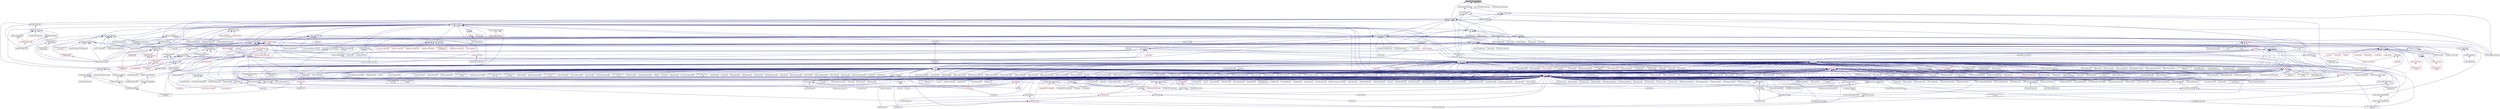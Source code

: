 digraph "invocation_count_registry.hpp"
{
  edge [fontname="Helvetica",fontsize="10",labelfontname="Helvetica",labelfontsize="10"];
  node [fontname="Helvetica",fontsize="10",shape=record];
  Node202 [label="invocation_count_registry.hpp",height=0.2,width=0.4,color="black", fillcolor="grey75", style="filled", fontcolor="black"];
  Node202 -> Node203 [dir="back",color="midnightblue",fontsize="10",style="solid",fontname="Helvetica"];
  Node203 [label="basic_action.hpp",height=0.2,width=0.4,color="black", fillcolor="white", style="filled",URL="$d1/d7e/basic__action_8hpp.html"];
  Node203 -> Node204 [dir="back",color="midnightblue",fontsize="10",style="solid",fontname="Helvetica"];
  Node204 [label="component_storage.hpp",height=0.2,width=0.4,color="black", fillcolor="white", style="filled",URL="$d6/d36/components_2component__storage_2server_2component__storage_8hpp.html"];
  Node204 -> Node205 [dir="back",color="midnightblue",fontsize="10",style="solid",fontname="Helvetica"];
  Node205 [label="component_storage.hpp",height=0.2,width=0.4,color="black", fillcolor="white", style="filled",URL="$d0/dd6/components_2component__storage_2component__storage_8hpp.html"];
  Node205 -> Node206 [dir="back",color="midnightblue",fontsize="10",style="solid",fontname="Helvetica"];
  Node206 [label="migrate_to_storage.hpp",height=0.2,width=0.4,color="black", fillcolor="white", style="filled",URL="$da/d18/migrate__to__storage_8hpp.html"];
  Node206 -> Node207 [dir="back",color="midnightblue",fontsize="10",style="solid",fontname="Helvetica"];
  Node207 [label="component_storage.hpp",height=0.2,width=0.4,color="black", fillcolor="white", style="filled",URL="$d4/dfe/include_2component__storage_8hpp.html"];
  Node207 -> Node208 [dir="back",color="midnightblue",fontsize="10",style="solid",fontname="Helvetica"];
  Node208 [label="migrate_component_to\l_storage.cpp",height=0.2,width=0.4,color="black", fillcolor="white", style="filled",URL="$dd/d02/migrate__component__to__storage_8cpp.html"];
  Node205 -> Node207 [dir="back",color="midnightblue",fontsize="10",style="solid",fontname="Helvetica"];
  Node205 -> Node209 [dir="back",color="midnightblue",fontsize="10",style="solid",fontname="Helvetica"];
  Node209 [label="component_storage.cpp",height=0.2,width=0.4,color="black", fillcolor="white", style="filled",URL="$d4/ddf/component__storage_8cpp.html"];
  Node204 -> Node210 [dir="back",color="midnightblue",fontsize="10",style="solid",fontname="Helvetica"];
  Node210 [label="migrate_from_storage.hpp",height=0.2,width=0.4,color="black", fillcolor="white", style="filled",URL="$d3/d9f/server_2migrate__from__storage_8hpp.html"];
  Node210 -> Node211 [dir="back",color="midnightblue",fontsize="10",style="solid",fontname="Helvetica"];
  Node211 [label="migrate_from_storage.hpp",height=0.2,width=0.4,color="black", fillcolor="white", style="filled",URL="$db/d0f/migrate__from__storage_8hpp.html"];
  Node211 -> Node207 [dir="back",color="midnightblue",fontsize="10",style="solid",fontname="Helvetica"];
  Node204 -> Node212 [dir="back",color="midnightblue",fontsize="10",style="solid",fontname="Helvetica"];
  Node212 [label="migrate_to_storage.hpp",height=0.2,width=0.4,color="black", fillcolor="white", style="filled",URL="$d4/d4c/server_2migrate__to__storage_8hpp.html"];
  Node212 -> Node206 [dir="back",color="midnightblue",fontsize="10",style="solid",fontname="Helvetica"];
  Node212 -> Node213 [dir="back",color="midnightblue",fontsize="10",style="solid",fontname="Helvetica"];
  Node213 [label="component_module.cpp",height=0.2,width=0.4,color="black", fillcolor="white", style="filled",URL="$de/dc1/component__storage_2component__module_8cpp.html"];
  Node204 -> Node214 [dir="back",color="midnightblue",fontsize="10",style="solid",fontname="Helvetica"];
  Node214 [label="component_storage_server.cpp",height=0.2,width=0.4,color="black", fillcolor="white", style="filled",URL="$d4/dcb/component__storage__server_8cpp.html"];
  Node203 -> Node215 [dir="back",color="midnightblue",fontsize="10",style="solid",fontname="Helvetica"];
  Node215 [label="partition_unordered\l_map_component.hpp",height=0.2,width=0.4,color="black", fillcolor="white", style="filled",URL="$d8/df3/partition__unordered__map__component_8hpp.html"];
  Node215 -> Node216 [dir="back",color="midnightblue",fontsize="10",style="solid",fontname="Helvetica"];
  Node216 [label="unordered_map.hpp",height=0.2,width=0.4,color="black", fillcolor="white", style="filled",URL="$d9/ddf/hpx_2components_2containers_2unordered_2unordered__map_8hpp.html"];
  Node216 -> Node204 [dir="back",color="midnightblue",fontsize="10",style="solid",fontname="Helvetica"];
  Node216 -> Node217 [dir="back",color="midnightblue",fontsize="10",style="solid",fontname="Helvetica"];
  Node217 [label="unordered_map.hpp",height=0.2,width=0.4,color="black", fillcolor="white", style="filled",URL="$d6/d06/hpx_2include_2unordered__map_8hpp.html"];
  Node217 -> Node218 [dir="back",color="midnightblue",fontsize="10",style="solid",fontname="Helvetica"];
  Node218 [label="unordered_map.cpp",height=0.2,width=0.4,color="black", fillcolor="white", style="filled",URL="$d1/d75/unordered__map_8cpp.html"];
  Node216 -> Node219 [dir="back",color="midnightblue",fontsize="10",style="solid",fontname="Helvetica"];
  Node219 [label="partition_unordered\l_map_component.cpp",height=0.2,width=0.4,color="black", fillcolor="white", style="filled",URL="$d5/d34/partition__unordered__map__component_8cpp.html"];
  Node215 -> Node220 [dir="back",color="midnightblue",fontsize="10",style="solid",fontname="Helvetica"];
  Node220 [label="unordered_map_segmented\l_iterator.hpp",height=0.2,width=0.4,color="black", fillcolor="white", style="filled",URL="$dc/dfd/unordered__map__segmented__iterator_8hpp.html"];
  Node220 -> Node216 [dir="back",color="midnightblue",fontsize="10",style="solid",fontname="Helvetica"];
  Node215 -> Node219 [dir="back",color="midnightblue",fontsize="10",style="solid",fontname="Helvetica"];
  Node203 -> Node221 [dir="back",color="midnightblue",fontsize="10",style="solid",fontname="Helvetica"];
  Node221 [label="base_lco.hpp",height=0.2,width=0.4,color="black", fillcolor="white", style="filled",URL="$de/daa/base__lco_8hpp.html"];
  Node221 -> Node222 [dir="back",color="midnightblue",fontsize="10",style="solid",fontname="Helvetica"];
  Node222 [label="lcos.hpp",height=0.2,width=0.4,color="black", fillcolor="white", style="filled",URL="$d5/deb/lcos_8hpp.html"];
  Node222 -> Node223 [dir="back",color="midnightblue",fontsize="10",style="solid",fontname="Helvetica"];
  Node223 [label="allgather_and_gate.cpp",height=0.2,width=0.4,color="black", fillcolor="white", style="filled",URL="$d1/d56/allgather__and__gate_8cpp.html"];
  Node222 -> Node224 [dir="back",color="midnightblue",fontsize="10",style="solid",fontname="Helvetica"];
  Node224 [label="apex_balance.cpp",height=0.2,width=0.4,color="black", fillcolor="white", style="filled",URL="$d4/d8e/apex__balance_8cpp.html"];
  Node222 -> Node225 [dir="back",color="midnightblue",fontsize="10",style="solid",fontname="Helvetica"];
  Node225 [label="apex_policy_engine\l_active_thread_count.cpp",height=0.2,width=0.4,color="black", fillcolor="white", style="filled",URL="$d5/d01/apex__policy__engine__active__thread__count_8cpp.html"];
  Node222 -> Node226 [dir="back",color="midnightblue",fontsize="10",style="solid",fontname="Helvetica"];
  Node226 [label="apex_policy_engine\l_events.cpp",height=0.2,width=0.4,color="black", fillcolor="white", style="filled",URL="$df/d0f/apex__policy__engine__events_8cpp.html"];
  Node222 -> Node227 [dir="back",color="midnightblue",fontsize="10",style="solid",fontname="Helvetica"];
  Node227 [label="apex_policy_engine\l_periodic.cpp",height=0.2,width=0.4,color="black", fillcolor="white", style="filled",URL="$d5/d7b/apex__policy__engine__periodic_8cpp.html"];
  Node222 -> Node228 [dir="back",color="midnightblue",fontsize="10",style="solid",fontname="Helvetica"];
  Node228 [label="heartbeat.cpp",height=0.2,width=0.4,color="black", fillcolor="white", style="filled",URL="$d8/d98/heartbeat_8cpp.html"];
  Node222 -> Node229 [dir="back",color="midnightblue",fontsize="10",style="solid",fontname="Helvetica"];
  Node229 [label="hello_world_component.hpp",height=0.2,width=0.4,color="black", fillcolor="white", style="filled",URL="$df/df0/hello__world__component_8hpp.html"];
  Node229 -> Node230 [dir="back",color="midnightblue",fontsize="10",style="solid",fontname="Helvetica"];
  Node230 [label="hello_world_client.cpp",height=0.2,width=0.4,color="black", fillcolor="white", style="filled",URL="$d5/da6/hello__world__client_8cpp.html"];
  Node229 -> Node231 [dir="back",color="midnightblue",fontsize="10",style="solid",fontname="Helvetica"];
  Node231 [label="hello_world_component.cpp",height=0.2,width=0.4,color="black", fillcolor="white", style="filled",URL="$d8/daa/hello__world__component_8cpp.html"];
  Node222 -> Node232 [dir="back",color="midnightblue",fontsize="10",style="solid",fontname="Helvetica"];
  Node232 [label="row.hpp",height=0.2,width=0.4,color="black", fillcolor="white", style="filled",URL="$dc/d69/row_8hpp.html"];
  Node232 -> Node233 [dir="back",color="midnightblue",fontsize="10",style="solid",fontname="Helvetica"];
  Node233 [label="grid.hpp",height=0.2,width=0.4,color="red", fillcolor="white", style="filled",URL="$dc/d8a/grid_8hpp.html"];
  Node233 -> Node234 [dir="back",color="midnightblue",fontsize="10",style="solid",fontname="Helvetica"];
  Node234 [label="jacobi.cpp",height=0.2,width=0.4,color="black", fillcolor="white", style="filled",URL="$d2/d27/jacobi_8cpp.html"];
  Node233 -> Node235 [dir="back",color="midnightblue",fontsize="10",style="solid",fontname="Helvetica"];
  Node235 [label="solver.hpp",height=0.2,width=0.4,color="red", fillcolor="white", style="filled",URL="$db/d9a/server_2solver_8hpp.html"];
  Node235 -> Node237 [dir="back",color="midnightblue",fontsize="10",style="solid",fontname="Helvetica"];
  Node237 [label="solver.cpp",height=0.2,width=0.4,color="black", fillcolor="white", style="filled",URL="$d6/d94/solver_8cpp.html"];
  Node233 -> Node238 [dir="back",color="midnightblue",fontsize="10",style="solid",fontname="Helvetica"];
  Node238 [label="grid.cpp",height=0.2,width=0.4,color="black", fillcolor="white", style="filled",URL="$d6/d1b/jacobi__component_2grid_8cpp.html"];
  Node232 -> Node239 [dir="back",color="midnightblue",fontsize="10",style="solid",fontname="Helvetica"];
  Node239 [label="stencil_iterator.hpp",height=0.2,width=0.4,color="black", fillcolor="white", style="filled",URL="$dc/d5c/server_2stencil__iterator_8hpp.html"];
  Node239 -> Node235 [dir="back",color="midnightblue",fontsize="10",style="solid",fontname="Helvetica"];
  Node239 -> Node240 [dir="back",color="midnightblue",fontsize="10",style="solid",fontname="Helvetica"];
  Node240 [label="stencil_iterator.cpp",height=0.2,width=0.4,color="black", fillcolor="white", style="filled",URL="$d6/de1/server_2stencil__iterator_8cpp.html"];
  Node239 -> Node241 [dir="back",color="midnightblue",fontsize="10",style="solid",fontname="Helvetica"];
  Node241 [label="stencil_iterator.cpp",height=0.2,width=0.4,color="black", fillcolor="white", style="filled",URL="$d7/d71/stencil__iterator_8cpp.html"];
  Node232 -> Node238 [dir="back",color="midnightblue",fontsize="10",style="solid",fontname="Helvetica"];
  Node222 -> Node242 [dir="back",color="midnightblue",fontsize="10",style="solid",fontname="Helvetica"];
  Node242 [label="stencil_iterator.hpp",height=0.2,width=0.4,color="black", fillcolor="white", style="filled",URL="$d4/dc8/stencil__iterator_8hpp.html"];
  Node242 -> Node235 [dir="back",color="midnightblue",fontsize="10",style="solid",fontname="Helvetica"];
  Node242 -> Node239 [dir="back",color="midnightblue",fontsize="10",style="solid",fontname="Helvetica"];
  Node242 -> Node241 [dir="back",color="midnightblue",fontsize="10",style="solid",fontname="Helvetica"];
  Node222 -> Node239 [dir="back",color="midnightblue",fontsize="10",style="solid",fontname="Helvetica"];
  Node222 -> Node243 [dir="back",color="midnightblue",fontsize="10",style="solid",fontname="Helvetica"];
  Node243 [label="jacobi_hpx.cpp",height=0.2,width=0.4,color="black", fillcolor="white", style="filled",URL="$d8/d72/jacobi__hpx_8cpp.html"];
  Node222 -> Node244 [dir="back",color="midnightblue",fontsize="10",style="solid",fontname="Helvetica"];
  Node244 [label="jacobi_nonuniform_hpx.cpp",height=0.2,width=0.4,color="black", fillcolor="white", style="filled",URL="$de/d56/jacobi__nonuniform__hpx_8cpp.html"];
  Node222 -> Node245 [dir="back",color="midnightblue",fontsize="10",style="solid",fontname="Helvetica"];
  Node245 [label="enumerate_threads.cpp",height=0.2,width=0.4,color="black", fillcolor="white", style="filled",URL="$d3/dd4/enumerate__threads_8cpp.html"];
  Node222 -> Node246 [dir="back",color="midnightblue",fontsize="10",style="solid",fontname="Helvetica"];
  Node246 [label="fibonacci_await.cpp",height=0.2,width=0.4,color="black", fillcolor="white", style="filled",URL="$dc/d1c/fibonacci__await_8cpp.html"];
  Node222 -> Node247 [dir="back",color="midnightblue",fontsize="10",style="solid",fontname="Helvetica"];
  Node247 [label="fibonacci_dataflow.cpp",height=0.2,width=0.4,color="black", fillcolor="white", style="filled",URL="$df/d3d/fibonacci__dataflow_8cpp.html"];
  Node222 -> Node248 [dir="back",color="midnightblue",fontsize="10",style="solid",fontname="Helvetica"];
  Node248 [label="fibonacci_futures.cpp",height=0.2,width=0.4,color="black", fillcolor="white", style="filled",URL="$d6/de3/fibonacci__futures_8cpp.html"];
  Node222 -> Node249 [dir="back",color="midnightblue",fontsize="10",style="solid",fontname="Helvetica"];
  Node249 [label="fibonacci_futures_distributed.cpp",height=0.2,width=0.4,color="black", fillcolor="white", style="filled",URL="$d1/dc9/fibonacci__futures__distributed_8cpp.html"];
  Node222 -> Node250 [dir="back",color="midnightblue",fontsize="10",style="solid",fontname="Helvetica"];
  Node250 [label="fractals.cpp",height=0.2,width=0.4,color="black", fillcolor="white", style="filled",URL="$d8/d58/fractals_8cpp.html"];
  Node222 -> Node251 [dir="back",color="midnightblue",fontsize="10",style="solid",fontname="Helvetica"];
  Node251 [label="fractals_executor.cpp",height=0.2,width=0.4,color="black", fillcolor="white", style="filled",URL="$d9/da9/fractals__executor_8cpp.html"];
  Node222 -> Node252 [dir="back",color="midnightblue",fontsize="10",style="solid",fontname="Helvetica"];
  Node252 [label="fractals_struct.cpp",height=0.2,width=0.4,color="black", fillcolor="white", style="filled",URL="$d8/d2f/fractals__struct_8cpp.html"];
  Node222 -> Node253 [dir="back",color="midnightblue",fontsize="10",style="solid",fontname="Helvetica"];
  Node253 [label="hello_world.cpp",height=0.2,width=0.4,color="black", fillcolor="white", style="filled",URL="$d0/d67/hello__world_8cpp.html"];
  Node222 -> Node254 [dir="back",color="midnightblue",fontsize="10",style="solid",fontname="Helvetica"];
  Node254 [label="latch_local.cpp",height=0.2,width=0.4,color="black", fillcolor="white", style="filled",URL="$dd/dd3/latch__local_8cpp.html"];
  Node222 -> Node255 [dir="back",color="midnightblue",fontsize="10",style="solid",fontname="Helvetica"];
  Node255 [label="latch_remote.cpp",height=0.2,width=0.4,color="black", fillcolor="white", style="filled",URL="$df/d59/latch__remote_8cpp.html"];
  Node222 -> Node256 [dir="back",color="midnightblue",fontsize="10",style="solid",fontname="Helvetica"];
  Node256 [label="local_channel.cpp",height=0.2,width=0.4,color="black", fillcolor="white", style="filled",URL="$d0/d3e/local__channel_8cpp.html"];
  Node222 -> Node257 [dir="back",color="midnightblue",fontsize="10",style="solid",fontname="Helvetica"];
  Node257 [label="pingpong.cpp",height=0.2,width=0.4,color="black", fillcolor="white", style="filled",URL="$dd/d4d/pingpong_8cpp.html"];
  Node222 -> Node258 [dir="back",color="midnightblue",fontsize="10",style="solid",fontname="Helvetica"];
  Node258 [label="shared_mutex.cpp",height=0.2,width=0.4,color="black", fillcolor="white", style="filled",URL="$da/d0b/shared__mutex_8cpp.html"];
  Node222 -> Node259 [dir="back",color="midnightblue",fontsize="10",style="solid",fontname="Helvetica"];
  Node259 [label="wait_composition.cpp",height=0.2,width=0.4,color="black", fillcolor="white", style="filled",URL="$d6/d13/wait__composition_8cpp.html"];
  Node222 -> Node260 [dir="back",color="midnightblue",fontsize="10",style="solid",fontname="Helvetica"];
  Node260 [label="sheneos_compare.cpp",height=0.2,width=0.4,color="black", fillcolor="white", style="filled",URL="$dc/d11/sheneos__compare_8cpp.html"];
  Node222 -> Node261 [dir="back",color="midnightblue",fontsize="10",style="solid",fontname="Helvetica"];
  Node261 [label="spell_check_file.cpp",height=0.2,width=0.4,color="black", fillcolor="white", style="filled",URL="$df/df7/spell__check__file_8cpp.html"];
  Node222 -> Node262 [dir="back",color="midnightblue",fontsize="10",style="solid",fontname="Helvetica"];
  Node262 [label="spell_check_simple.cpp",height=0.2,width=0.4,color="black", fillcolor="white", style="filled",URL="$dd/d54/spell__check__simple_8cpp.html"];
  Node222 -> Node263 [dir="back",color="midnightblue",fontsize="10",style="solid",fontname="Helvetica"];
  Node263 [label="simple_central_tuplespace\l_client.cpp",height=0.2,width=0.4,color="black", fillcolor="white", style="filled",URL="$d1/d7b/simple__central__tuplespace__client_8cpp.html"];
  Node222 -> Node264 [dir="back",color="midnightblue",fontsize="10",style="solid",fontname="Helvetica"];
  Node264 [label="hpx.hpp",height=0.2,width=0.4,color="red", fillcolor="white", style="filled",URL="$d0/daa/hpx_8hpp.html"];
  Node264 -> Node265 [dir="back",color="midnightblue",fontsize="10",style="solid",fontname="Helvetica"];
  Node265 [label="1d_stencil_1.cpp",height=0.2,width=0.4,color="black", fillcolor="white", style="filled",URL="$d2/db1/1d__stencil__1_8cpp.html"];
  Node264 -> Node266 [dir="back",color="midnightblue",fontsize="10",style="solid",fontname="Helvetica"];
  Node266 [label="1d_stencil_2.cpp",height=0.2,width=0.4,color="black", fillcolor="white", style="filled",URL="$d3/dd1/1d__stencil__2_8cpp.html"];
  Node264 -> Node267 [dir="back",color="midnightblue",fontsize="10",style="solid",fontname="Helvetica"];
  Node267 [label="1d_stencil_3.cpp",height=0.2,width=0.4,color="black", fillcolor="white", style="filled",URL="$db/d19/1d__stencil__3_8cpp.html"];
  Node264 -> Node268 [dir="back",color="midnightblue",fontsize="10",style="solid",fontname="Helvetica"];
  Node268 [label="1d_stencil_4.cpp",height=0.2,width=0.4,color="black", fillcolor="white", style="filled",URL="$d1/d7d/1d__stencil__4_8cpp.html"];
  Node264 -> Node269 [dir="back",color="midnightblue",fontsize="10",style="solid",fontname="Helvetica"];
  Node269 [label="1d_stencil_4_parallel.cpp",height=0.2,width=0.4,color="black", fillcolor="white", style="filled",URL="$d6/d05/1d__stencil__4__parallel_8cpp.html"];
  Node264 -> Node270 [dir="back",color="midnightblue",fontsize="10",style="solid",fontname="Helvetica"];
  Node270 [label="1d_stencil_4_repart.cpp",height=0.2,width=0.4,color="black", fillcolor="white", style="filled",URL="$d0/d6b/1d__stencil__4__repart_8cpp.html"];
  Node264 -> Node271 [dir="back",color="midnightblue",fontsize="10",style="solid",fontname="Helvetica"];
  Node271 [label="1d_stencil_4_throttle.cpp",height=0.2,width=0.4,color="black", fillcolor="white", style="filled",URL="$d6/de5/1d__stencil__4__throttle_8cpp.html"];
  Node264 -> Node272 [dir="back",color="midnightblue",fontsize="10",style="solid",fontname="Helvetica"];
  Node272 [label="1d_stencil_5.cpp",height=0.2,width=0.4,color="black", fillcolor="white", style="filled",URL="$d7/d2a/1d__stencil__5_8cpp.html"];
  Node264 -> Node273 [dir="back",color="midnightblue",fontsize="10",style="solid",fontname="Helvetica"];
  Node273 [label="1d_stencil_6.cpp",height=0.2,width=0.4,color="black", fillcolor="white", style="filled",URL="$db/de7/1d__stencil__6_8cpp.html"];
  Node264 -> Node274 [dir="back",color="midnightblue",fontsize="10",style="solid",fontname="Helvetica"];
  Node274 [label="1d_stencil_7.cpp",height=0.2,width=0.4,color="black", fillcolor="white", style="filled",URL="$d4/d5a/1d__stencil__7_8cpp.html"];
  Node264 -> Node275 [dir="back",color="midnightblue",fontsize="10",style="solid",fontname="Helvetica"];
  Node275 [label="1d_stencil_8.cpp",height=0.2,width=0.4,color="black", fillcolor="white", style="filled",URL="$df/de0/1d__stencil__8_8cpp.html"];
  Node264 -> Node276 [dir="back",color="midnightblue",fontsize="10",style="solid",fontname="Helvetica"];
  Node276 [label="accumulator.cpp",height=0.2,width=0.4,color="black", fillcolor="white", style="filled",URL="$d1/d81/accumulator_8cpp.html"];
  Node264 -> Node277 [dir="back",color="midnightblue",fontsize="10",style="solid",fontname="Helvetica"];
  Node277 [label="accumulator.hpp",height=0.2,width=0.4,color="black", fillcolor="white", style="filled",URL="$d4/d9d/server_2accumulator_8hpp.html"];
  Node277 -> Node276 [dir="back",color="midnightblue",fontsize="10",style="solid",fontname="Helvetica"];
  Node277 -> Node278 [dir="back",color="midnightblue",fontsize="10",style="solid",fontname="Helvetica"];
  Node278 [label="accumulator.hpp",height=0.2,width=0.4,color="red", fillcolor="white", style="filled",URL="$d8/d5e/accumulator_8hpp.html"];
  Node264 -> Node280 [dir="back",color="midnightblue",fontsize="10",style="solid",fontname="Helvetica"];
  Node280 [label="template_function_accumulator.hpp",height=0.2,width=0.4,color="black", fillcolor="white", style="filled",URL="$d7/da6/server_2template__function__accumulator_8hpp.html"];
  Node280 -> Node281 [dir="back",color="midnightblue",fontsize="10",style="solid",fontname="Helvetica"];
  Node281 [label="template_function_accumulator.cpp",height=0.2,width=0.4,color="black", fillcolor="white", style="filled",URL="$d5/d02/template__function__accumulator_8cpp.html"];
  Node280 -> Node282 [dir="back",color="midnightblue",fontsize="10",style="solid",fontname="Helvetica"];
  Node282 [label="template_function_accumulator.hpp",height=0.2,width=0.4,color="black", fillcolor="white", style="filled",URL="$d3/de9/template__function__accumulator_8hpp.html"];
  Node282 -> Node283 [dir="back",color="midnightblue",fontsize="10",style="solid",fontname="Helvetica"];
  Node283 [label="template_function_accumulator\l_client.cpp",height=0.2,width=0.4,color="black", fillcolor="white", style="filled",URL="$d0/dc6/template__function__accumulator__client_8cpp.html"];
  Node264 -> Node284 [dir="back",color="midnightblue",fontsize="10",style="solid",fontname="Helvetica"];
  Node284 [label="template_accumulator.cpp",height=0.2,width=0.4,color="black", fillcolor="white", style="filled",URL="$d0/d4a/template__accumulator_8cpp.html"];
  Node264 -> Node281 [dir="back",color="midnightblue",fontsize="10",style="solid",fontname="Helvetica"];
  Node264 -> Node282 [dir="back",color="midnightblue",fontsize="10",style="solid",fontname="Helvetica"];
  Node264 -> Node285 [dir="back",color="midnightblue",fontsize="10",style="solid",fontname="Helvetica"];
  Node285 [label="allgather_module.cpp",height=0.2,width=0.4,color="black", fillcolor="white", style="filled",URL="$df/de4/allgather__module_8cpp.html"];
  Node264 -> Node286 [dir="back",color="midnightblue",fontsize="10",style="solid",fontname="Helvetica"];
  Node286 [label="allgather.cpp",height=0.2,width=0.4,color="black", fillcolor="white", style="filled",URL="$d7/d06/allgather_8cpp.html"];
  Node264 -> Node223 [dir="back",color="midnightblue",fontsize="10",style="solid",fontname="Helvetica"];
  Node264 -> Node287 [dir="back",color="midnightblue",fontsize="10",style="solid",fontname="Helvetica"];
  Node287 [label="ag_client.cpp",height=0.2,width=0.4,color="black", fillcolor="white", style="filled",URL="$d4/d5d/ag__client_8cpp.html"];
  Node264 -> Node288 [dir="back",color="midnightblue",fontsize="10",style="solid",fontname="Helvetica"];
  Node288 [label="hpx_thread_phase.cpp",height=0.2,width=0.4,color="black", fillcolor="white", style="filled",URL="$d5/dca/hpx__thread__phase_8cpp.html"];
  Node264 -> Node289 [dir="back",color="midnightblue",fontsize="10",style="solid",fontname="Helvetica"];
  Node289 [label="os_thread_num.cpp",height=0.2,width=0.4,color="black", fillcolor="white", style="filled",URL="$d2/dfb/os__thread__num_8cpp.html"];
  Node264 -> Node290 [dir="back",color="midnightblue",fontsize="10",style="solid",fontname="Helvetica"];
  Node290 [label="cancelable_action.cpp",height=0.2,width=0.4,color="black", fillcolor="white", style="filled",URL="$d5/d0c/cancelable__action_8cpp.html"];
  Node264 -> Node291 [dir="back",color="midnightblue",fontsize="10",style="solid",fontname="Helvetica"];
  Node291 [label="cancelable_action.hpp",height=0.2,width=0.4,color="black", fillcolor="white", style="filled",URL="$d5/d4d/server_2cancelable__action_8hpp.html"];
  Node291 -> Node290 [dir="back",color="midnightblue",fontsize="10",style="solid",fontname="Helvetica"];
  Node291 -> Node292 [dir="back",color="midnightblue",fontsize="10",style="solid",fontname="Helvetica"];
  Node292 [label="cancelable_action.hpp",height=0.2,width=0.4,color="black", fillcolor="white", style="filled",URL="$d0/da3/stubs_2cancelable__action_8hpp.html"];
  Node292 -> Node293 [dir="back",color="midnightblue",fontsize="10",style="solid",fontname="Helvetica"];
  Node293 [label="cancelable_action.hpp",height=0.2,width=0.4,color="black", fillcolor="white", style="filled",URL="$d6/d28/cancelable__action_8hpp.html"];
  Node293 -> Node294 [dir="back",color="midnightblue",fontsize="10",style="solid",fontname="Helvetica"];
  Node294 [label="cancelable_action_client.cpp",height=0.2,width=0.4,color="black", fillcolor="white", style="filled",URL="$d1/db8/cancelable__action__client_8cpp.html"];
  Node264 -> Node292 [dir="back",color="midnightblue",fontsize="10",style="solid",fontname="Helvetica"];
  Node264 -> Node294 [dir="back",color="midnightblue",fontsize="10",style="solid",fontname="Helvetica"];
  Node264 -> Node295 [dir="back",color="midnightblue",fontsize="10",style="solid",fontname="Helvetica"];
  Node295 [label="cublas_matmul.cpp",height=0.2,width=0.4,color="black", fillcolor="white", style="filled",URL="$dd/d84/cublas__matmul_8cpp.html"];
  Node264 -> Node296 [dir="back",color="midnightblue",fontsize="10",style="solid",fontname="Helvetica"];
  Node296 [label="win_perf_counters.cpp",height=0.2,width=0.4,color="black", fillcolor="white", style="filled",URL="$d8/d11/win__perf__counters_8cpp.html"];
  Node264 -> Node297 [dir="back",color="midnightblue",fontsize="10",style="solid",fontname="Helvetica"];
  Node297 [label="win_perf_counters.hpp",height=0.2,width=0.4,color="black", fillcolor="white", style="filled",URL="$d5/da7/win__perf__counters_8hpp.html"];
  Node264 -> Node229 [dir="back",color="midnightblue",fontsize="10",style="solid",fontname="Helvetica"];
  Node264 -> Node298 [dir="back",color="midnightblue",fontsize="10",style="solid",fontname="Helvetica"];
  Node298 [label="interpolate1d.cpp",height=0.2,width=0.4,color="black", fillcolor="white", style="filled",URL="$d0/d05/interpolate1d_8cpp.html"];
  Node264 -> Node299 [dir="back",color="midnightblue",fontsize="10",style="solid",fontname="Helvetica"];
  Node299 [label="partition.hpp",height=0.2,width=0.4,color="black", fillcolor="white", style="filled",URL="$d0/d7a/examples_2interpolate1d_2interpolate1d_2partition_8hpp.html"];
  Node299 -> Node298 [dir="back",color="midnightblue",fontsize="10",style="solid",fontname="Helvetica"];
  Node299 -> Node300 [dir="back",color="midnightblue",fontsize="10",style="solid",fontname="Helvetica"];
  Node300 [label="interpolate1d.hpp",height=0.2,width=0.4,color="black", fillcolor="white", style="filled",URL="$d4/dc7/interpolate1d_8hpp.html"];
  Node300 -> Node298 [dir="back",color="midnightblue",fontsize="10",style="solid",fontname="Helvetica"];
  Node300 -> Node301 [dir="back",color="midnightblue",fontsize="10",style="solid",fontname="Helvetica"];
  Node301 [label="interpolate1d_client.cpp",height=0.2,width=0.4,color="black", fillcolor="white", style="filled",URL="$d4/da6/interpolate1d__client_8cpp.html"];
  Node264 -> Node302 [dir="back",color="midnightblue",fontsize="10",style="solid",fontname="Helvetica"];
  Node302 [label="partition.hpp",height=0.2,width=0.4,color="black", fillcolor="white", style="filled",URL="$d0/dff/examples_2interpolate1d_2interpolate1d_2server_2partition_8hpp.html"];
  Node302 -> Node299 [dir="back",color="midnightblue",fontsize="10",style="solid",fontname="Helvetica"];
  Node302 -> Node303 [dir="back",color="midnightblue",fontsize="10",style="solid",fontname="Helvetica"];
  Node303 [label="partition.cpp",height=0.2,width=0.4,color="black", fillcolor="white", style="filled",URL="$d0/d4f/examples_2interpolate1d_2interpolate1d_2server_2partition_8cpp.html"];
  Node264 -> Node300 [dir="back",color="midnightblue",fontsize="10",style="solid",fontname="Helvetica"];
  Node264 -> Node304 [dir="back",color="midnightblue",fontsize="10",style="solid",fontname="Helvetica"];
  Node304 [label="read_values.cpp",height=0.2,width=0.4,color="black", fillcolor="white", style="filled",URL="$d0/d8c/interpolate1d_2interpolate1d_2read__values_8cpp.html"];
  Node264 -> Node303 [dir="back",color="midnightblue",fontsize="10",style="solid",fontname="Helvetica"];
  Node264 -> Node234 [dir="back",color="midnightblue",fontsize="10",style="solid",fontname="Helvetica"];
  Node264 -> Node238 [dir="back",color="midnightblue",fontsize="10",style="solid",fontname="Helvetica"];
  Node264 -> Node305 [dir="back",color="midnightblue",fontsize="10",style="solid",fontname="Helvetica"];
  Node305 [label="row.cpp",height=0.2,width=0.4,color="black", fillcolor="white", style="filled",URL="$d3/d86/server_2row_8cpp.html"];
  Node264 -> Node237 [dir="back",color="midnightblue",fontsize="10",style="solid",fontname="Helvetica"];
  Node264 -> Node240 [dir="back",color="midnightblue",fontsize="10",style="solid",fontname="Helvetica"];
  Node264 -> Node241 [dir="back",color="midnightblue",fontsize="10",style="solid",fontname="Helvetica"];
  Node264 -> Node306 [dir="back",color="midnightblue",fontsize="10",style="solid",fontname="Helvetica"];
  Node306 [label="jacobi.cpp",height=0.2,width=0.4,color="black", fillcolor="white", style="filled",URL="$d3/d44/smp_2jacobi_8cpp.html"];
  Node264 -> Node243 [dir="back",color="midnightblue",fontsize="10",style="solid",fontname="Helvetica"];
  Node264 -> Node307 [dir="back",color="midnightblue",fontsize="10",style="solid",fontname="Helvetica"];
  Node307 [label="jacobi_nonuniform.cpp",height=0.2,width=0.4,color="black", fillcolor="white", style="filled",URL="$dd/ddc/jacobi__nonuniform_8cpp.html"];
  Node264 -> Node244 [dir="back",color="midnightblue",fontsize="10",style="solid",fontname="Helvetica"];
  Node264 -> Node308 [dir="back",color="midnightblue",fontsize="10",style="solid",fontname="Helvetica"];
  Node308 [label="nqueen.cpp",height=0.2,width=0.4,color="black", fillcolor="white", style="filled",URL="$db/dca/nqueen_8cpp.html"];
  Node264 -> Node309 [dir="back",color="midnightblue",fontsize="10",style="solid",fontname="Helvetica"];
  Node309 [label="nqueen.hpp",height=0.2,width=0.4,color="black", fillcolor="white", style="filled",URL="$de/d58/server_2nqueen_8hpp.html"];
  Node309 -> Node308 [dir="back",color="midnightblue",fontsize="10",style="solid",fontname="Helvetica"];
  Node309 -> Node310 [dir="back",color="midnightblue",fontsize="10",style="solid",fontname="Helvetica"];
  Node310 [label="nqueen.hpp",height=0.2,width=0.4,color="red", fillcolor="white", style="filled",URL="$da/dfd/stubs_2nqueen_8hpp.html"];
  Node264 -> Node312 [dir="back",color="midnightblue",fontsize="10",style="solid",fontname="Helvetica"];
  Node312 [label="nqueen_client.cpp",height=0.2,width=0.4,color="black", fillcolor="white", style="filled",URL="$d3/d5e/nqueen__client_8cpp.html"];
  Node264 -> Node313 [dir="back",color="midnightblue",fontsize="10",style="solid",fontname="Helvetica"];
  Node313 [label="sine.cpp",height=0.2,width=0.4,color="black", fillcolor="white", style="filled",URL="$d3/d0d/server_2sine_8cpp.html"];
  Node264 -> Node314 [dir="back",color="midnightblue",fontsize="10",style="solid",fontname="Helvetica"];
  Node314 [label="sine.hpp",height=0.2,width=0.4,color="black", fillcolor="white", style="filled",URL="$d8/dac/sine_8hpp.html"];
  Node314 -> Node313 [dir="back",color="midnightblue",fontsize="10",style="solid",fontname="Helvetica"];
  Node314 -> Node315 [dir="back",color="midnightblue",fontsize="10",style="solid",fontname="Helvetica"];
  Node315 [label="sine.cpp",height=0.2,width=0.4,color="black", fillcolor="white", style="filled",URL="$d5/dd8/sine_8cpp.html"];
  Node264 -> Node315 [dir="back",color="midnightblue",fontsize="10",style="solid",fontname="Helvetica"];
  Node264 -> Node316 [dir="back",color="midnightblue",fontsize="10",style="solid",fontname="Helvetica"];
  Node316 [label="sine_client.cpp",height=0.2,width=0.4,color="black", fillcolor="white", style="filled",URL="$db/d62/sine__client_8cpp.html"];
  Node264 -> Node317 [dir="back",color="midnightblue",fontsize="10",style="solid",fontname="Helvetica"];
  Node317 [label="qt.cpp",height=0.2,width=0.4,color="black", fillcolor="white", style="filled",URL="$df/d90/qt_8cpp.html"];
  Node264 -> Node318 [dir="back",color="midnightblue",fontsize="10",style="solid",fontname="Helvetica"];
  Node318 [label="queue_client.cpp",height=0.2,width=0.4,color="black", fillcolor="white", style="filled",URL="$d7/d96/queue__client_8cpp.html"];
  Node264 -> Node319 [dir="back",color="midnightblue",fontsize="10",style="solid",fontname="Helvetica"];
  Node319 [label="customize_async.cpp",height=0.2,width=0.4,color="black", fillcolor="white", style="filled",URL="$d0/d82/customize__async_8cpp.html"];
  Node264 -> Node320 [dir="back",color="midnightblue",fontsize="10",style="solid",fontname="Helvetica"];
  Node320 [label="data_actions.cpp",height=0.2,width=0.4,color="black", fillcolor="white", style="filled",URL="$dc/d68/data__actions_8cpp.html"];
  Node264 -> Node321 [dir="back",color="midnightblue",fontsize="10",style="solid",fontname="Helvetica"];
  Node321 [label="error_handling.cpp",height=0.2,width=0.4,color="black", fillcolor="white", style="filled",URL="$d9/d96/error__handling_8cpp.html"];
  Node264 -> Node322 [dir="back",color="midnightblue",fontsize="10",style="solid",fontname="Helvetica"];
  Node322 [label="event_synchronization.cpp",height=0.2,width=0.4,color="black", fillcolor="white", style="filled",URL="$d0/d35/event__synchronization_8cpp.html"];
  Node264 -> Node323 [dir="back",color="midnightblue",fontsize="10",style="solid",fontname="Helvetica"];
  Node323 [label="factorial.cpp",height=0.2,width=0.4,color="black", fillcolor="white", style="filled",URL="$d9/d00/factorial_8cpp.html"];
  Node264 -> Node324 [dir="back",color="midnightblue",fontsize="10",style="solid",fontname="Helvetica"];
  Node324 [label="file_serialization.cpp",height=0.2,width=0.4,color="black", fillcolor="white", style="filled",URL="$de/d58/file__serialization_8cpp.html"];
  Node264 -> Node325 [dir="back",color="midnightblue",fontsize="10",style="solid",fontname="Helvetica"];
  Node325 [label="init_globally.cpp",height=0.2,width=0.4,color="black", fillcolor="white", style="filled",URL="$d6/dad/init__globally_8cpp.html"];
  Node264 -> Node326 [dir="back",color="midnightblue",fontsize="10",style="solid",fontname="Helvetica"];
  Node326 [label="interest_calculator.cpp",height=0.2,width=0.4,color="black", fillcolor="white", style="filled",URL="$d2/d86/interest__calculator_8cpp.html"];
  Node264 -> Node327 [dir="back",color="midnightblue",fontsize="10",style="solid",fontname="Helvetica"];
  Node327 [label="non_atomic_rma.cpp",height=0.2,width=0.4,color="black", fillcolor="white", style="filled",URL="$d7/d8b/non__atomic__rma_8cpp.html"];
  Node264 -> Node328 [dir="back",color="midnightblue",fontsize="10",style="solid",fontname="Helvetica"];
  Node328 [label="partitioned_vector\l_spmd_foreach.cpp",height=0.2,width=0.4,color="black", fillcolor="white", style="filled",URL="$db/d7c/partitioned__vector__spmd__foreach_8cpp.html"];
  Node264 -> Node329 [dir="back",color="midnightblue",fontsize="10",style="solid",fontname="Helvetica"];
  Node329 [label="pipeline1.cpp",height=0.2,width=0.4,color="black", fillcolor="white", style="filled",URL="$d5/d77/pipeline1_8cpp.html"];
  Node264 -> Node330 [dir="back",color="midnightblue",fontsize="10",style="solid",fontname="Helvetica"];
  Node330 [label="quicksort.cpp",height=0.2,width=0.4,color="black", fillcolor="white", style="filled",URL="$d3/d1e/quicksort_8cpp.html"];
  Node264 -> Node331 [dir="back",color="midnightblue",fontsize="10",style="solid",fontname="Helvetica"];
  Node331 [label="receive_buffer.cpp",height=0.2,width=0.4,color="black", fillcolor="white", style="filled",URL="$d7/d10/receive__buffer_8cpp.html"];
  Node264 -> Node332 [dir="back",color="midnightblue",fontsize="10",style="solid",fontname="Helvetica"];
  Node332 [label="safe_object.cpp",height=0.2,width=0.4,color="black", fillcolor="white", style="filled",URL="$dd/d52/safe__object_8cpp.html"];
  Node264 -> Node333 [dir="back",color="midnightblue",fontsize="10",style="solid",fontname="Helvetica"];
  Node333 [label="sort_by_key_demo.cpp",height=0.2,width=0.4,color="black", fillcolor="white", style="filled",URL="$da/d20/sort__by__key__demo_8cpp.html"];
  Node264 -> Node334 [dir="back",color="midnightblue",fontsize="10",style="solid",fontname="Helvetica"];
  Node334 [label="timed_wake.cpp",height=0.2,width=0.4,color="black", fillcolor="white", style="filled",URL="$d8/df9/timed__wake_8cpp.html"];
  Node264 -> Node335 [dir="back",color="midnightblue",fontsize="10",style="solid",fontname="Helvetica"];
  Node335 [label="vector_counting_dotproduct.cpp",height=0.2,width=0.4,color="black", fillcolor="white", style="filled",URL="$df/de9/vector__counting__dotproduct_8cpp.html"];
  Node264 -> Node336 [dir="back",color="midnightblue",fontsize="10",style="solid",fontname="Helvetica"];
  Node336 [label="vector_zip_dotproduct.cpp",height=0.2,width=0.4,color="black", fillcolor="white", style="filled",URL="$dc/d18/vector__zip__dotproduct_8cpp.html"];
  Node264 -> Node337 [dir="back",color="midnightblue",fontsize="10",style="solid",fontname="Helvetica"];
  Node337 [label="zerocopy_rdma.cpp",height=0.2,width=0.4,color="black", fillcolor="white", style="filled",URL="$d1/dad/zerocopy__rdma_8cpp.html"];
  Node264 -> Node338 [dir="back",color="midnightblue",fontsize="10",style="solid",fontname="Helvetica"];
  Node338 [label="random_mem_access.cpp",height=0.2,width=0.4,color="black", fillcolor="white", style="filled",URL="$d1/d51/random__mem__access_8cpp.html"];
  Node264 -> Node339 [dir="back",color="midnightblue",fontsize="10",style="solid",fontname="Helvetica"];
  Node339 [label="random_mem_access.hpp",height=0.2,width=0.4,color="black", fillcolor="white", style="filled",URL="$d0/d19/server_2random__mem__access_8hpp.html"];
  Node339 -> Node338 [dir="back",color="midnightblue",fontsize="10",style="solid",fontname="Helvetica"];
  Node339 -> Node340 [dir="back",color="midnightblue",fontsize="10",style="solid",fontname="Helvetica"];
  Node340 [label="random_mem_access.hpp",height=0.2,width=0.4,color="red", fillcolor="white", style="filled",URL="$d3/d32/stubs_2random__mem__access_8hpp.html"];
  Node264 -> Node342 [dir="back",color="midnightblue",fontsize="10",style="solid",fontname="Helvetica"];
  Node342 [label="random_mem_access_client.cpp",height=0.2,width=0.4,color="black", fillcolor="white", style="filled",URL="$df/d1b/random__mem__access__client_8cpp.html"];
  Node264 -> Node343 [dir="back",color="midnightblue",fontsize="10",style="solid",fontname="Helvetica"];
  Node343 [label="oversubscribing_resource\l_partitioner.cpp",height=0.2,width=0.4,color="black", fillcolor="white", style="filled",URL="$dd/dee/oversubscribing__resource__partitioner_8cpp.html"];
  Node264 -> Node344 [dir="back",color="midnightblue",fontsize="10",style="solid",fontname="Helvetica"];
  Node344 [label="simple_resource_partitioner.cpp",height=0.2,width=0.4,color="black", fillcolor="white", style="filled",URL="$d5/df9/simple__resource__partitioner_8cpp.html"];
  Node264 -> Node345 [dir="back",color="midnightblue",fontsize="10",style="solid",fontname="Helvetica"];
  Node345 [label="dimension.hpp",height=0.2,width=0.4,color="red", fillcolor="white", style="filled",URL="$d6/d39/sheneos_2sheneos_2dimension_8hpp.html"];
  Node345 -> Node351 [dir="back",color="midnightblue",fontsize="10",style="solid",fontname="Helvetica"];
  Node351 [label="partition3d.hpp",height=0.2,width=0.4,color="black", fillcolor="white", style="filled",URL="$dd/dbf/server_2partition3d_8hpp.html"];
  Node351 -> Node352 [dir="back",color="midnightblue",fontsize="10",style="solid",fontname="Helvetica"];
  Node352 [label="partition3d.hpp",height=0.2,width=0.4,color="black", fillcolor="white", style="filled",URL="$d1/d50/partition3d_8hpp.html"];
  Node352 -> Node348 [dir="back",color="midnightblue",fontsize="10",style="solid",fontname="Helvetica"];
  Node348 [label="interpolator.cpp",height=0.2,width=0.4,color="black", fillcolor="white", style="filled",URL="$d5/d02/interpolator_8cpp.html"];
  Node352 -> Node353 [dir="back",color="midnightblue",fontsize="10",style="solid",fontname="Helvetica"];
  Node353 [label="interpolator.hpp",height=0.2,width=0.4,color="red", fillcolor="white", style="filled",URL="$dc/d3b/interpolator_8hpp.html"];
  Node353 -> Node348 [dir="back",color="midnightblue",fontsize="10",style="solid",fontname="Helvetica"];
  Node353 -> Node260 [dir="back",color="midnightblue",fontsize="10",style="solid",fontname="Helvetica"];
  Node353 -> Node355 [dir="back",color="midnightblue",fontsize="10",style="solid",fontname="Helvetica"];
  Node355 [label="sheneos_test.cpp",height=0.2,width=0.4,color="black", fillcolor="white", style="filled",URL="$d4/d6e/sheneos__test_8cpp.html"];
  Node351 -> Node350 [dir="back",color="midnightblue",fontsize="10",style="solid",fontname="Helvetica"];
  Node350 [label="partition3d.cpp",height=0.2,width=0.4,color="black", fillcolor="white", style="filled",URL="$de/d70/partition3d_8cpp.html"];
  Node264 -> Node348 [dir="back",color="midnightblue",fontsize="10",style="solid",fontname="Helvetica"];
  Node264 -> Node352 [dir="back",color="midnightblue",fontsize="10",style="solid",fontname="Helvetica"];
  Node264 -> Node351 [dir="back",color="midnightblue",fontsize="10",style="solid",fontname="Helvetica"];
  Node264 -> Node353 [dir="back",color="midnightblue",fontsize="10",style="solid",fontname="Helvetica"];
  Node264 -> Node356 [dir="back",color="midnightblue",fontsize="10",style="solid",fontname="Helvetica"];
  Node356 [label="configuration.hpp",height=0.2,width=0.4,color="red", fillcolor="white", style="filled",URL="$dc/d0a/configuration_8hpp.html"];
  Node356 -> Node353 [dir="back",color="midnightblue",fontsize="10",style="solid",fontname="Helvetica"];
  Node264 -> Node349 [dir="back",color="midnightblue",fontsize="10",style="solid",fontname="Helvetica"];
  Node349 [label="read_values.cpp",height=0.2,width=0.4,color="black", fillcolor="white", style="filled",URL="$d7/da4/sheneos_2sheneos_2read__values_8cpp.html"];
  Node264 -> Node350 [dir="back",color="midnightblue",fontsize="10",style="solid",fontname="Helvetica"];
  Node264 -> Node355 [dir="back",color="midnightblue",fontsize="10",style="solid",fontname="Helvetica"];
  Node264 -> Node358 [dir="back",color="midnightblue",fontsize="10",style="solid",fontname="Helvetica"];
  Node358 [label="startup_shutdown.cpp",height=0.2,width=0.4,color="black", fillcolor="white", style="filled",URL="$d3/dfc/server_2startup__shutdown_8cpp.html"];
  Node264 -> Node359 [dir="back",color="midnightblue",fontsize="10",style="solid",fontname="Helvetica"];
  Node359 [label="startup_shutdown.cpp",height=0.2,width=0.4,color="black", fillcolor="white", style="filled",URL="$d0/ddb/startup__shutdown_8cpp.html"];
  Node264 -> Node360 [dir="back",color="midnightblue",fontsize="10",style="solid",fontname="Helvetica"];
  Node360 [label="spin.cpp",height=0.2,width=0.4,color="black", fillcolor="white", style="filled",URL="$d7/df2/spin_8cpp.html"];
  Node264 -> Node361 [dir="back",color="midnightblue",fontsize="10",style="solid",fontname="Helvetica"];
  Node361 [label="throttle.cpp",height=0.2,width=0.4,color="black", fillcolor="white", style="filled",URL="$de/d56/server_2throttle_8cpp.html"];
  Node264 -> Node362 [dir="back",color="midnightblue",fontsize="10",style="solid",fontname="Helvetica"];
  Node362 [label="throttle.hpp",height=0.2,width=0.4,color="black", fillcolor="white", style="filled",URL="$db/dc9/server_2throttle_8hpp.html"];
  Node362 -> Node361 [dir="back",color="midnightblue",fontsize="10",style="solid",fontname="Helvetica"];
  Node362 -> Node363 [dir="back",color="midnightblue",fontsize="10",style="solid",fontname="Helvetica"];
  Node363 [label="throttle.hpp",height=0.2,width=0.4,color="black", fillcolor="white", style="filled",URL="$d5/dec/stubs_2throttle_8hpp.html"];
  Node363 -> Node364 [dir="back",color="midnightblue",fontsize="10",style="solid",fontname="Helvetica"];
  Node364 [label="throttle.hpp",height=0.2,width=0.4,color="black", fillcolor="white", style="filled",URL="$d2/d2e/throttle_8hpp.html"];
  Node364 -> Node365 [dir="back",color="midnightblue",fontsize="10",style="solid",fontname="Helvetica"];
  Node365 [label="throttle.cpp",height=0.2,width=0.4,color="black", fillcolor="white", style="filled",URL="$db/d02/throttle_8cpp.html"];
  Node364 -> Node366 [dir="back",color="midnightblue",fontsize="10",style="solid",fontname="Helvetica"];
  Node366 [label="throttle_client.cpp",height=0.2,width=0.4,color="black", fillcolor="white", style="filled",URL="$d0/db7/throttle__client_8cpp.html"];
  Node264 -> Node363 [dir="back",color="midnightblue",fontsize="10",style="solid",fontname="Helvetica"];
  Node264 -> Node365 [dir="back",color="midnightblue",fontsize="10",style="solid",fontname="Helvetica"];
  Node264 -> Node364 [dir="back",color="midnightblue",fontsize="10",style="solid",fontname="Helvetica"];
  Node264 -> Node367 [dir="back",color="midnightblue",fontsize="10",style="solid",fontname="Helvetica"];
  Node367 [label="transpose_await.cpp",height=0.2,width=0.4,color="black", fillcolor="white", style="filled",URL="$de/d68/transpose__await_8cpp.html"];
  Node264 -> Node368 [dir="back",color="midnightblue",fontsize="10",style="solid",fontname="Helvetica"];
  Node368 [label="transpose_block.cpp",height=0.2,width=0.4,color="black", fillcolor="white", style="filled",URL="$d0/de1/transpose__block_8cpp.html"];
  Node264 -> Node369 [dir="back",color="midnightblue",fontsize="10",style="solid",fontname="Helvetica"];
  Node369 [label="transpose_block_numa.cpp",height=0.2,width=0.4,color="black", fillcolor="white", style="filled",URL="$dd/d3b/transpose__block__numa_8cpp.html"];
  Node264 -> Node370 [dir="back",color="midnightblue",fontsize="10",style="solid",fontname="Helvetica"];
  Node370 [label="transpose_serial.cpp",height=0.2,width=0.4,color="black", fillcolor="white", style="filled",URL="$db/d74/transpose__serial_8cpp.html"];
  Node264 -> Node371 [dir="back",color="midnightblue",fontsize="10",style="solid",fontname="Helvetica"];
  Node371 [label="transpose_serial_block.cpp",height=0.2,width=0.4,color="black", fillcolor="white", style="filled",URL="$d8/daa/transpose__serial__block_8cpp.html"];
  Node264 -> Node372 [dir="back",color="midnightblue",fontsize="10",style="solid",fontname="Helvetica"];
  Node372 [label="transpose_serial_vector.cpp",height=0.2,width=0.4,color="black", fillcolor="white", style="filled",URL="$d4/d04/transpose__serial__vector_8cpp.html"];
  Node264 -> Node373 [dir="back",color="midnightblue",fontsize="10",style="solid",fontname="Helvetica"];
  Node373 [label="transpose_smp.cpp",height=0.2,width=0.4,color="black", fillcolor="white", style="filled",URL="$d2/d99/transpose__smp_8cpp.html"];
  Node264 -> Node374 [dir="back",color="midnightblue",fontsize="10",style="solid",fontname="Helvetica"];
  Node374 [label="transpose_smp_block.cpp",height=0.2,width=0.4,color="black", fillcolor="white", style="filled",URL="$da/d4d/transpose__smp__block_8cpp.html"];
  Node264 -> Node375 [dir="back",color="midnightblue",fontsize="10",style="solid",fontname="Helvetica"];
  Node375 [label="simple_central_tuplespace.hpp",height=0.2,width=0.4,color="black", fillcolor="white", style="filled",URL="$db/d69/server_2simple__central__tuplespace_8hpp.html"];
  Node375 -> Node376 [dir="back",color="midnightblue",fontsize="10",style="solid",fontname="Helvetica"];
  Node376 [label="simple_central_tuplespace.cpp",height=0.2,width=0.4,color="black", fillcolor="white", style="filled",URL="$d3/dec/simple__central__tuplespace_8cpp.html"];
  Node375 -> Node377 [dir="back",color="midnightblue",fontsize="10",style="solid",fontname="Helvetica"];
  Node377 [label="simple_central_tuplespace.hpp",height=0.2,width=0.4,color="black", fillcolor="white", style="filled",URL="$d0/d4b/stubs_2simple__central__tuplespace_8hpp.html"];
  Node377 -> Node378 [dir="back",color="midnightblue",fontsize="10",style="solid",fontname="Helvetica"];
  Node378 [label="simple_central_tuplespace.hpp",height=0.2,width=0.4,color="black", fillcolor="white", style="filled",URL="$d5/ddd/simple__central__tuplespace_8hpp.html"];
  Node378 -> Node263 [dir="back",color="midnightblue",fontsize="10",style="solid",fontname="Helvetica"];
  Node264 -> Node379 [dir="back",color="midnightblue",fontsize="10",style="solid",fontname="Helvetica"];
  Node379 [label="tuples_warehouse.hpp",height=0.2,width=0.4,color="black", fillcolor="white", style="filled",URL="$da/de6/tuples__warehouse_8hpp.html"];
  Node379 -> Node375 [dir="back",color="midnightblue",fontsize="10",style="solid",fontname="Helvetica"];
  Node264 -> Node376 [dir="back",color="midnightblue",fontsize="10",style="solid",fontname="Helvetica"];
  Node264 -> Node380 [dir="back",color="midnightblue",fontsize="10",style="solid",fontname="Helvetica"];
  Node380 [label="hpx_runtime.cpp",height=0.2,width=0.4,color="black", fillcolor="white", style="filled",URL="$d7/d1e/hpx__runtime_8cpp.html"];
  Node264 -> Node381 [dir="back",color="midnightblue",fontsize="10",style="solid",fontname="Helvetica"];
  Node381 [label="synchronize.cpp",height=0.2,width=0.4,color="black", fillcolor="white", style="filled",URL="$da/da2/synchronize_8cpp.html"];
  Node264 -> Node400 [dir="back",color="midnightblue",fontsize="10",style="solid",fontname="Helvetica"];
  Node400 [label="network_storage.cpp",height=0.2,width=0.4,color="black", fillcolor="white", style="filled",URL="$db/daa/network__storage_8cpp.html"];
  Node264 -> Node402 [dir="back",color="midnightblue",fontsize="10",style="solid",fontname="Helvetica"];
  Node402 [label="osu_bcast.cpp",height=0.2,width=0.4,color="black", fillcolor="white", style="filled",URL="$d3/dca/osu__bcast_8cpp.html"];
  Node264 -> Node415 [dir="back",color="midnightblue",fontsize="10",style="solid",fontname="Helvetica"];
  Node415 [label="action_move_semantics.cpp",height=0.2,width=0.4,color="black", fillcolor="white", style="filled",URL="$d4/db3/action__move__semantics_8cpp.html"];
  Node264 -> Node417 [dir="back",color="midnightblue",fontsize="10",style="solid",fontname="Helvetica"];
  Node417 [label="duplicate_id_registration\l_1596.cpp",height=0.2,width=0.4,color="black", fillcolor="white", style="filled",URL="$db/d8d/duplicate__id__registration__1596_8cpp.html"];
  Node264 -> Node420 [dir="back",color="midnightblue",fontsize="10",style="solid",fontname="Helvetica"];
  Node420 [label="send_gid_keep_component\l_1624.cpp",height=0.2,width=0.4,color="black", fillcolor="white", style="filled",URL="$d9/d49/send__gid__keep__component__1624_8cpp.html"];
  Node264 -> Node421 [dir="back",color="midnightblue",fontsize="10",style="solid",fontname="Helvetica"];
  Node421 [label="algorithms.cc",height=0.2,width=0.4,color="black", fillcolor="white", style="filled",URL="$d5/d1b/algorithms_8cc.html"];
  Node264 -> Node422 [dir="back",color="midnightblue",fontsize="10",style="solid",fontname="Helvetica"];
  Node422 [label="matrix_hpx.hh",height=0.2,width=0.4,color="red", fillcolor="white", style="filled",URL="$d5/d89/matrix__hpx_8hh.html"];
  Node422 -> Node421 [dir="back",color="midnightblue",fontsize="10",style="solid",fontname="Helvetica"];
  Node264 -> Node427 [dir="back",color="midnightblue",fontsize="10",style="solid",fontname="Helvetica"];
  Node427 [label="block_matrix.cc",height=0.2,width=0.4,color="black", fillcolor="white", style="filled",URL="$de/d88/block__matrix_8cc.html"];
  Node264 -> Node435 [dir="back",color="midnightblue",fontsize="10",style="solid",fontname="Helvetica"];
  Node435 [label="id_type_ref_counting\l_1032.cpp",height=0.2,width=0.4,color="black", fillcolor="white", style="filled",URL="$d8/dfd/id__type__ref__counting__1032_8cpp.html"];
  Node264 -> Node441 [dir="back",color="midnightblue",fontsize="10",style="solid",fontname="Helvetica"];
  Node441 [label="barrier_hang.cpp",height=0.2,width=0.4,color="black", fillcolor="white", style="filled",URL="$dd/d8b/barrier__hang_8cpp.html"];
  Node264 -> Node458 [dir="back",color="midnightblue",fontsize="10",style="solid",fontname="Helvetica"];
  Node458 [label="lifetime_588.cpp",height=0.2,width=0.4,color="black", fillcolor="white", style="filled",URL="$d7/dca/lifetime__588_8cpp.html"];
  Node264 -> Node465 [dir="back",color="midnightblue",fontsize="10",style="solid",fontname="Helvetica"];
  Node465 [label="set_hpx_limit_798.cpp",height=0.2,width=0.4,color="black", fillcolor="white", style="filled",URL="$d2/dfb/set__hpx__limit__798_8cpp.html"];
  Node264 -> Node467 [dir="back",color="midnightblue",fontsize="10",style="solid",fontname="Helvetica"];
  Node467 [label="shared_stated_leaked\l_1211.cpp",height=0.2,width=0.4,color="black", fillcolor="white", style="filled",URL="$dc/dce/shared__stated__leaked__1211_8cpp.html"];
  Node264 -> Node469 [dir="back",color="midnightblue",fontsize="10",style="solid",fontname="Helvetica"];
  Node469 [label="wait_all_hang_1946.cpp",height=0.2,width=0.4,color="black", fillcolor="white", style="filled",URL="$d5/d69/wait__all__hang__1946_8cpp.html"];
  Node264 -> Node491 [dir="back",color="midnightblue",fontsize="10",style="solid",fontname="Helvetica"];
  Node491 [label="thread_pool_executor\l_1114.cpp",height=0.2,width=0.4,color="black", fillcolor="white", style="filled",URL="$d8/d63/thread__pool__executor__1114_8cpp.html"];
  Node264 -> Node501 [dir="back",color="midnightblue",fontsize="10",style="solid",fontname="Helvetica"];
  Node501 [label="managed_refcnt_checker.cpp",height=0.2,width=0.4,color="black", fillcolor="white", style="filled",URL="$d3/d8d/managed__refcnt__checker_8cpp.html"];
  Node264 -> Node515 [dir="back",color="midnightblue",fontsize="10",style="solid",fontname="Helvetica"];
  Node515 [label="managed_refcnt_checker.cpp",height=0.2,width=0.4,color="black", fillcolor="white", style="filled",URL="$d7/d11/server_2managed__refcnt__checker_8cpp.html"];
  Node264 -> Node516 [dir="back",color="midnightblue",fontsize="10",style="solid",fontname="Helvetica"];
  Node516 [label="managed_refcnt_checker.hpp",height=0.2,width=0.4,color="black", fillcolor="white", style="filled",URL="$df/da6/server_2managed__refcnt__checker_8hpp.html"];
  Node516 -> Node501 [dir="back",color="midnightblue",fontsize="10",style="solid",fontname="Helvetica"];
  Node516 -> Node515 [dir="back",color="midnightblue",fontsize="10",style="solid",fontname="Helvetica"];
  Node516 -> Node517 [dir="back",color="midnightblue",fontsize="10",style="solid",fontname="Helvetica"];
  Node517 [label="managed_refcnt_checker.hpp",height=0.2,width=0.4,color="red", fillcolor="white", style="filled",URL="$d3/d77/stubs_2managed__refcnt__checker_8hpp.html"];
  Node264 -> Node518 [dir="back",color="midnightblue",fontsize="10",style="solid",fontname="Helvetica"];
  Node518 [label="simple_refcnt_checker.cpp",height=0.2,width=0.4,color="black", fillcolor="white", style="filled",URL="$d7/d14/server_2simple__refcnt__checker_8cpp.html"];
  Node264 -> Node519 [dir="back",color="midnightblue",fontsize="10",style="solid",fontname="Helvetica"];
  Node519 [label="simple_refcnt_checker.hpp",height=0.2,width=0.4,color="black", fillcolor="white", style="filled",URL="$d6/d3d/server_2simple__refcnt__checker_8hpp.html"];
  Node519 -> Node518 [dir="back",color="midnightblue",fontsize="10",style="solid",fontname="Helvetica"];
  Node519 -> Node520 [dir="back",color="midnightblue",fontsize="10",style="solid",fontname="Helvetica"];
  Node520 [label="simple_refcnt_checker.cpp",height=0.2,width=0.4,color="black", fillcolor="white", style="filled",URL="$df/d16/simple__refcnt__checker_8cpp.html"];
  Node519 -> Node521 [dir="back",color="midnightblue",fontsize="10",style="solid",fontname="Helvetica"];
  Node521 [label="simple_refcnt_checker.hpp",height=0.2,width=0.4,color="red", fillcolor="white", style="filled",URL="$da/d8e/stubs_2simple__refcnt__checker_8hpp.html"];
  Node264 -> Node523 [dir="back",color="midnightblue",fontsize="10",style="solid",fontname="Helvetica"];
  Node523 [label="simple_mobile_object.cpp",height=0.2,width=0.4,color="black", fillcolor="white", style="filled",URL="$d2/da7/simple__mobile__object_8cpp.html"];
  Node264 -> Node520 [dir="back",color="midnightblue",fontsize="10",style="solid",fontname="Helvetica"];
  Node264 -> Node517 [dir="back",color="midnightblue",fontsize="10",style="solid",fontname="Helvetica"];
  Node264 -> Node521 [dir="back",color="midnightblue",fontsize="10",style="solid",fontname="Helvetica"];
  Node264 -> Node531 [dir="back",color="midnightblue",fontsize="10",style="solid",fontname="Helvetica"];
  Node531 [label="barrier.cpp",height=0.2,width=0.4,color="black", fillcolor="white", style="filled",URL="$df/d63/tests_2unit_2lcos_2barrier_8cpp.html"];
  Node264 -> Node543 [dir="back",color="midnightblue",fontsize="10",style="solid",fontname="Helvetica"];
  Node543 [label="local_event.cpp",height=0.2,width=0.4,color="black", fillcolor="white", style="filled",URL="$df/d9a/local__event_8cpp.html"];
  Node264 -> Node757 [dir="back",color="midnightblue",fontsize="10",style="solid",fontname="Helvetica"];
  Node757 [label="put_parcels_with_coalescing.cpp",height=0.2,width=0.4,color="black", fillcolor="white", style="filled",URL="$d6/dca/put__parcels__with__coalescing_8cpp.html"];
  Node264 -> Node758 [dir="back",color="midnightblue",fontsize="10",style="solid",fontname="Helvetica"];
  Node758 [label="put_parcels_with_compression.cpp",height=0.2,width=0.4,color="black", fillcolor="white", style="filled",URL="$df/d62/put__parcels__with__compression_8cpp.html"];
  Node264 -> Node760 [dir="back",color="midnightblue",fontsize="10",style="solid",fontname="Helvetica"];
  Node760 [label="serialize_buffer.cpp",height=0.2,width=0.4,color="black", fillcolor="white", style="filled",URL="$d1/d00/serialize__buffer_8cpp.html"];
  Node222 -> Node768 [dir="back",color="midnightblue",fontsize="10",style="solid",fontname="Helvetica"];
  Node768 [label="parent_vs_child_stealing.cpp",height=0.2,width=0.4,color="black", fillcolor="white", style="filled",URL="$d2/d07/parent__vs__child__stealing_8cpp.html"];
  Node222 -> Node769 [dir="back",color="midnightblue",fontsize="10",style="solid",fontname="Helvetica"];
  Node769 [label="wait_all_timings.cpp",height=0.2,width=0.4,color="black", fillcolor="white", style="filled",URL="$d5/da1/wait__all__timings_8cpp.html"];
  Node222 -> Node770 [dir="back",color="midnightblue",fontsize="10",style="solid",fontname="Helvetica"];
  Node770 [label="return_future_2847.cpp",height=0.2,width=0.4,color="black", fillcolor="white", style="filled",URL="$d3/dfe/return__future__2847_8cpp.html"];
  Node222 -> Node771 [dir="back",color="midnightblue",fontsize="10",style="solid",fontname="Helvetica"];
  Node771 [label="return_non_default\l_constructible_2847.cpp",height=0.2,width=0.4,color="black", fillcolor="white", style="filled",URL="$dc/d11/return__non__default__constructible__2847_8cpp.html"];
  Node222 -> Node417 [dir="back",color="midnightblue",fontsize="10",style="solid",fontname="Helvetica"];
  Node222 -> Node420 [dir="back",color="midnightblue",fontsize="10",style="solid",fontname="Helvetica"];
  Node222 -> Node772 [dir="back",color="midnightblue",fontsize="10",style="solid",fontname="Helvetica"];
  Node772 [label="async_action_1813.cpp",height=0.2,width=0.4,color="black", fillcolor="white", style="filled",URL="$db/de6/async__action__1813_8cpp.html"];
  Node222 -> Node773 [dir="back",color="midnightblue",fontsize="10",style="solid",fontname="Helvetica"];
  Node773 [label="async_callback_non\l_deduced_context.cpp",height=0.2,width=0.4,color="black", fillcolor="white", style="filled",URL="$dc/dbb/async__callback__non__deduced__context_8cpp.html"];
  Node222 -> Node774 [dir="back",color="midnightblue",fontsize="10",style="solid",fontname="Helvetica"];
  Node774 [label="broadcast_unwrap_future\l_2885.cpp",height=0.2,width=0.4,color="black", fillcolor="white", style="filled",URL="$da/df6/broadcast__unwrap__future__2885_8cpp.html"];
  Node222 -> Node775 [dir="back",color="midnightblue",fontsize="10",style="solid",fontname="Helvetica"];
  Node775 [label="broadcast_wait_for\l_2822.cpp",height=0.2,width=0.4,color="black", fillcolor="white", style="filled",URL="$dd/de7/broadcast__wait__for__2822_8cpp.html"];
  Node222 -> Node776 [dir="back",color="midnightblue",fontsize="10",style="solid",fontname="Helvetica"];
  Node776 [label="dataflow_791.cpp",height=0.2,width=0.4,color="black", fillcolor="white", style="filled",URL="$d6/da1/dataflow__791_8cpp.html"];
  Node222 -> Node777 [dir="back",color="midnightblue",fontsize="10",style="solid",fontname="Helvetica"];
  Node777 [label="future_range_ambiguity\l_2032.cpp",height=0.2,width=0.4,color="black", fillcolor="white", style="filled",URL="$dc/d4e/future__range__ambiguity__2032_8cpp.html"];
  Node222 -> Node778 [dir="back",color="midnightblue",fontsize="10",style="solid",fontname="Helvetica"];
  Node778 [label="future_timed_wait_1025.cpp",height=0.2,width=0.4,color="black", fillcolor="white", style="filled",URL="$de/d7d/future__timed__wait__1025_8cpp.html"];
  Node222 -> Node779 [dir="back",color="midnightblue",fontsize="10",style="solid",fontname="Helvetica"];
  Node779 [label="shared_future_continuation\l_order.cpp",height=0.2,width=0.4,color="black", fillcolor="white", style="filled",URL="$dd/d1f/shared__future__continuation__order_8cpp.html"];
  Node222 -> Node780 [dir="back",color="midnightblue",fontsize="10",style="solid",fontname="Helvetica"];
  Node780 [label="shared_future_then\l_2166.cpp",height=0.2,width=0.4,color="black", fillcolor="white", style="filled",URL="$d8/dc4/shared__future__then__2166_8cpp.html"];
  Node222 -> Node467 [dir="back",color="midnightblue",fontsize="10",style="solid",fontname="Helvetica"];
  Node222 -> Node781 [dir="back",color="midnightblue",fontsize="10",style="solid",fontname="Helvetica"];
  Node781 [label="sliding_semaphore_2338.cpp",height=0.2,width=0.4,color="black", fillcolor="white", style="filled",URL="$da/da6/sliding__semaphore__2338_8cpp.html"];
  Node222 -> Node782 [dir="back",color="midnightblue",fontsize="10",style="solid",fontname="Helvetica"];
  Node782 [label="wait_for_action_2796.cpp",height=0.2,width=0.4,color="black", fillcolor="white", style="filled",URL="$dc/db9/wait__for__action__2796_8cpp.html"];
  Node222 -> Node491 [dir="back",color="midnightblue",fontsize="10",style="solid",fontname="Helvetica"];
  Node222 -> Node783 [dir="back",color="midnightblue",fontsize="10",style="solid",fontname="Helvetica"];
  Node783 [label="function_serialization\l_728.cpp",height=0.2,width=0.4,color="black", fillcolor="white", style="filled",URL="$d8/db1/function__serialization__728_8cpp.html"];
  Node222 -> Node784 [dir="back",color="midnightblue",fontsize="10",style="solid",fontname="Helvetica"];
  Node784 [label="protect_with_nullary\l_pfo.cpp",height=0.2,width=0.4,color="black", fillcolor="white", style="filled",URL="$df/db5/protect__with__nullary__pfo_8cpp.html"];
  Node222 -> Node785 [dir="back",color="midnightblue",fontsize="10",style="solid",fontname="Helvetica"];
  Node785 [label="tuple_serialization\l_803.cpp",height=0.2,width=0.4,color="black", fillcolor="white", style="filled",URL="$de/d61/tuple__serialization__803_8cpp.html"];
  Node222 -> Node786 [dir="back",color="midnightblue",fontsize="10",style="solid",fontname="Helvetica"];
  Node786 [label="zero_copy_parcels_1001.cpp",height=0.2,width=0.4,color="black", fillcolor="white", style="filled",URL="$da/dfd/zero__copy__parcels__1001_8cpp.html"];
  Node222 -> Node787 [dir="back",color="midnightblue",fontsize="10",style="solid",fontname="Helvetica"];
  Node787 [label="return_future.cpp",height=0.2,width=0.4,color="black", fillcolor="white", style="filled",URL="$d4/dbe/return__future_8cpp.html"];
  Node222 -> Node788 [dir="back",color="midnightblue",fontsize="10",style="solid",fontname="Helvetica"];
  Node788 [label="find_clients_from_prefix.cpp",height=0.2,width=0.4,color="black", fillcolor="white", style="filled",URL="$dc/d15/find__clients__from__prefix_8cpp.html"];
  Node222 -> Node789 [dir="back",color="midnightblue",fontsize="10",style="solid",fontname="Helvetica"];
  Node789 [label="find_ids_from_prefix.cpp",height=0.2,width=0.4,color="black", fillcolor="white", style="filled",URL="$dc/df3/find__ids__from__prefix_8cpp.html"];
  Node222 -> Node790 [dir="back",color="midnightblue",fontsize="10",style="solid",fontname="Helvetica"];
  Node790 [label="get_colocation_id.cpp",height=0.2,width=0.4,color="black", fillcolor="white", style="filled",URL="$dd/d0d/get__colocation__id_8cpp.html"];
  Node222 -> Node512 [dir="back",color="midnightblue",fontsize="10",style="solid",fontname="Helvetica"];
  Node512 [label="split_credit.cpp",height=0.2,width=0.4,color="black", fillcolor="white", style="filled",URL="$dc/d1c/split__credit_8cpp.html"];
  Node222 -> Node791 [dir="back",color="midnightblue",fontsize="10",style="solid",fontname="Helvetica"];
  Node791 [label="apex_action_count.cpp",height=0.2,width=0.4,color="black", fillcolor="white", style="filled",URL="$d8/de5/apex__action__count_8cpp.html"];
  Node222 -> Node792 [dir="back",color="midnightblue",fontsize="10",style="solid",fontname="Helvetica"];
  Node792 [label="action_invoke_no_more\l_than.cpp",height=0.2,width=0.4,color="black", fillcolor="white", style="filled",URL="$db/d8a/action__invoke__no__more__than_8cpp.html"];
  Node222 -> Node793 [dir="back",color="midnightblue",fontsize="10",style="solid",fontname="Helvetica"];
  Node793 [label="migrate_component.cpp",height=0.2,width=0.4,color="black", fillcolor="white", style="filled",URL="$dc/d78/migrate__component_8cpp.html"];
  Node222 -> Node794 [dir="back",color="midnightblue",fontsize="10",style="solid",fontname="Helvetica"];
  Node794 [label="apply_colocated.cpp",height=0.2,width=0.4,color="black", fillcolor="white", style="filled",URL="$d5/dd3/apply__colocated_8cpp.html"];
  Node222 -> Node795 [dir="back",color="midnightblue",fontsize="10",style="solid",fontname="Helvetica"];
  Node795 [label="apply_local.cpp",height=0.2,width=0.4,color="black", fillcolor="white", style="filled",URL="$dd/db5/apply__local_8cpp.html"];
  Node222 -> Node796 [dir="back",color="midnightblue",fontsize="10",style="solid",fontname="Helvetica"];
  Node796 [label="apply_local_executor.cpp",height=0.2,width=0.4,color="black", fillcolor="white", style="filled",URL="$db/d84/apply__local__executor_8cpp.html"];
  Node222 -> Node797 [dir="back",color="midnightblue",fontsize="10",style="solid",fontname="Helvetica"];
  Node797 [label="apply_local_executor\l_v1.cpp",height=0.2,width=0.4,color="black", fillcolor="white", style="filled",URL="$dd/d53/apply__local__executor__v1_8cpp.html"];
  Node222 -> Node798 [dir="back",color="midnightblue",fontsize="10",style="solid",fontname="Helvetica"];
  Node798 [label="apply_remote.cpp",height=0.2,width=0.4,color="black", fillcolor="white", style="filled",URL="$d9/d40/apply__remote_8cpp.html"];
  Node222 -> Node799 [dir="back",color="midnightblue",fontsize="10",style="solid",fontname="Helvetica"];
  Node799 [label="apply_remote_client.cpp",height=0.2,width=0.4,color="black", fillcolor="white", style="filled",URL="$d9/def/apply__remote__client_8cpp.html"];
  Node222 -> Node800 [dir="back",color="midnightblue",fontsize="10",style="solid",fontname="Helvetica"];
  Node800 [label="async_cb_colocated.cpp",height=0.2,width=0.4,color="black", fillcolor="white", style="filled",URL="$d7/d7f/async__cb__colocated_8cpp.html"];
  Node222 -> Node801 [dir="back",color="midnightblue",fontsize="10",style="solid",fontname="Helvetica"];
  Node801 [label="async_cb_remote.cpp",height=0.2,width=0.4,color="black", fillcolor="white", style="filled",URL="$da/d88/async__cb__remote_8cpp.html"];
  Node222 -> Node802 [dir="back",color="midnightblue",fontsize="10",style="solid",fontname="Helvetica"];
  Node802 [label="async_cb_remote_client.cpp",height=0.2,width=0.4,color="black", fillcolor="white", style="filled",URL="$d2/d31/async__cb__remote__client_8cpp.html"];
  Node222 -> Node803 [dir="back",color="midnightblue",fontsize="10",style="solid",fontname="Helvetica"];
  Node803 [label="async_continue.cpp",height=0.2,width=0.4,color="black", fillcolor="white", style="filled",URL="$d4/d19/async__continue_8cpp.html"];
  Node222 -> Node804 [dir="back",color="midnightblue",fontsize="10",style="solid",fontname="Helvetica"];
  Node804 [label="async_continue_cb.cpp",height=0.2,width=0.4,color="black", fillcolor="white", style="filled",URL="$df/d37/async__continue__cb_8cpp.html"];
  Node222 -> Node805 [dir="back",color="midnightblue",fontsize="10",style="solid",fontname="Helvetica"];
  Node805 [label="async_continue_cb_colocated.cpp",height=0.2,width=0.4,color="black", fillcolor="white", style="filled",URL="$dd/dce/async__continue__cb__colocated_8cpp.html"];
  Node222 -> Node806 [dir="back",color="midnightblue",fontsize="10",style="solid",fontname="Helvetica"];
  Node806 [label="async_local.cpp",height=0.2,width=0.4,color="black", fillcolor="white", style="filled",URL="$d3/d4c/async__local_8cpp.html"];
  Node222 -> Node807 [dir="back",color="midnightblue",fontsize="10",style="solid",fontname="Helvetica"];
  Node807 [label="async_local_executor.cpp",height=0.2,width=0.4,color="black", fillcolor="white", style="filled",URL="$d4/dce/async__local__executor_8cpp.html"];
  Node222 -> Node808 [dir="back",color="midnightblue",fontsize="10",style="solid",fontname="Helvetica"];
  Node808 [label="async_local_executor\l_v1.cpp",height=0.2,width=0.4,color="black", fillcolor="white", style="filled",URL="$da/d4a/async__local__executor__v1_8cpp.html"];
  Node222 -> Node809 [dir="back",color="midnightblue",fontsize="10",style="solid",fontname="Helvetica"];
  Node809 [label="async_remote.cpp",height=0.2,width=0.4,color="black", fillcolor="white", style="filled",URL="$dd/dd8/async__remote_8cpp.html"];
  Node222 -> Node810 [dir="back",color="midnightblue",fontsize="10",style="solid",fontname="Helvetica"];
  Node810 [label="async_remote_client.cpp",height=0.2,width=0.4,color="black", fillcolor="white", style="filled",URL="$d6/d49/async__remote__client_8cpp.html"];
  Node222 -> Node531 [dir="back",color="midnightblue",fontsize="10",style="solid",fontname="Helvetica"];
  Node222 -> Node811 [dir="back",color="midnightblue",fontsize="10",style="solid",fontname="Helvetica"];
  Node811 [label="broadcast.cpp",height=0.2,width=0.4,color="black", fillcolor="white", style="filled",URL="$d8/d8b/broadcast_8cpp.html"];
  Node222 -> Node812 [dir="back",color="midnightblue",fontsize="10",style="solid",fontname="Helvetica"];
  Node812 [label="broadcast_apply.cpp",height=0.2,width=0.4,color="black", fillcolor="white", style="filled",URL="$dd/de8/broadcast__apply_8cpp.html"];
  Node222 -> Node813 [dir="back",color="midnightblue",fontsize="10",style="solid",fontname="Helvetica"];
  Node813 [label="channel.cpp",height=0.2,width=0.4,color="black", fillcolor="white", style="filled",URL="$dd/d5f/channel_8cpp.html"];
  Node222 -> Node814 [dir="back",color="midnightblue",fontsize="10",style="solid",fontname="Helvetica"];
  Node814 [label="channel_local.cpp",height=0.2,width=0.4,color="black", fillcolor="white", style="filled",URL="$d6/d3e/channel__local_8cpp.html"];
  Node222 -> Node815 [dir="back",color="midnightblue",fontsize="10",style="solid",fontname="Helvetica"];
  Node815 [label="client_then.cpp",height=0.2,width=0.4,color="black", fillcolor="white", style="filled",URL="$d1/d5a/client__then_8cpp.html"];
  Node222 -> Node816 [dir="back",color="midnightblue",fontsize="10",style="solid",fontname="Helvetica"];
  Node816 [label="counting_semaphore.cpp",height=0.2,width=0.4,color="black", fillcolor="white", style="filled",URL="$df/de9/counting__semaphore_8cpp.html"];
  Node222 -> Node817 [dir="back",color="midnightblue",fontsize="10",style="solid",fontname="Helvetica"];
  Node817 [label="fold.cpp",height=0.2,width=0.4,color="black", fillcolor="white", style="filled",URL="$d8/dd8/fold_8cpp.html"];
  Node222 -> Node818 [dir="back",color="midnightblue",fontsize="10",style="solid",fontname="Helvetica"];
  Node818 [label="future.cpp",height=0.2,width=0.4,color="black", fillcolor="white", style="filled",URL="$d6/d4d/future_8cpp.html"];
  Node222 -> Node819 [dir="back",color="midnightblue",fontsize="10",style="solid",fontname="Helvetica"];
  Node819 [label="future_then.cpp",height=0.2,width=0.4,color="black", fillcolor="white", style="filled",URL="$df/da5/future__then_8cpp.html"];
  Node222 -> Node820 [dir="back",color="midnightblue",fontsize="10",style="solid",fontname="Helvetica"];
  Node820 [label="future_then_executor.cpp",height=0.2,width=0.4,color="black", fillcolor="white", style="filled",URL="$df/dbe/future__then__executor_8cpp.html"];
  Node222 -> Node821 [dir="back",color="midnightblue",fontsize="10",style="solid",fontname="Helvetica"];
  Node821 [label="future_then_executor\l_v1.cpp",height=0.2,width=0.4,color="black", fillcolor="white", style="filled",URL="$de/dc5/future__then__executor__v1_8cpp.html"];
  Node222 -> Node543 [dir="back",color="midnightblue",fontsize="10",style="solid",fontname="Helvetica"];
  Node222 -> Node822 [dir="back",color="midnightblue",fontsize="10",style="solid",fontname="Helvetica"];
  Node822 [label="local_latch.cpp",height=0.2,width=0.4,color="black", fillcolor="white", style="filled",URL="$d4/db4/local__latch_8cpp.html"];
  Node222 -> Node823 [dir="back",color="midnightblue",fontsize="10",style="solid",fontname="Helvetica"];
  Node823 [label="local_promise_allocator.cpp",height=0.2,width=0.4,color="black", fillcolor="white", style="filled",URL="$db/df1/local__promise__allocator_8cpp.html"];
  Node222 -> Node824 [dir="back",color="midnightblue",fontsize="10",style="solid",fontname="Helvetica"];
  Node824 [label="test_allocator.hpp",height=0.2,width=0.4,color="black", fillcolor="white", style="filled",URL="$d2/dce/test__allocator_8hpp.html"];
  Node824 -> Node823 [dir="back",color="midnightblue",fontsize="10",style="solid",fontname="Helvetica"];
  Node824 -> Node825 [dir="back",color="midnightblue",fontsize="10",style="solid",fontname="Helvetica"];
  Node825 [label="promise_allocator.cpp",height=0.2,width=0.4,color="black", fillcolor="white", style="filled",URL="$de/d66/promise__allocator_8cpp.html"];
  Node824 -> Node826 [dir="back",color="midnightblue",fontsize="10",style="solid",fontname="Helvetica"];
  Node826 [label="use_allocator.cpp",height=0.2,width=0.4,color="black", fillcolor="white", style="filled",URL="$d6/d1d/use__allocator_8cpp.html"];
  Node222 -> Node827 [dir="back",color="midnightblue",fontsize="10",style="solid",fontname="Helvetica"];
  Node827 [label="packaged_action.cpp",height=0.2,width=0.4,color="black", fillcolor="white", style="filled",URL="$d3/d63/packaged__action_8cpp.html"];
  Node222 -> Node828 [dir="back",color="midnightblue",fontsize="10",style="solid",fontname="Helvetica"];
  Node828 [label="promise.cpp",height=0.2,width=0.4,color="black", fillcolor="white", style="filled",URL="$d1/d4f/tests_2unit_2lcos_2promise_8cpp.html"];
  Node222 -> Node825 [dir="back",color="midnightblue",fontsize="10",style="solid",fontname="Helvetica"];
  Node222 -> Node829 [dir="back",color="midnightblue",fontsize="10",style="solid",fontname="Helvetica"];
  Node829 [label="reduce.cpp",height=0.2,width=0.4,color="black", fillcolor="white", style="filled",URL="$d5/d6d/reduce_8cpp.html"];
  Node222 -> Node830 [dir="back",color="midnightblue",fontsize="10",style="solid",fontname="Helvetica"];
  Node830 [label="remote_latch.cpp",height=0.2,width=0.4,color="black", fillcolor="white", style="filled",URL="$dd/d5d/remote__latch_8cpp.html"];
  Node222 -> Node831 [dir="back",color="midnightblue",fontsize="10",style="solid",fontname="Helvetica"];
  Node831 [label="shared_future.cpp",height=0.2,width=0.4,color="black", fillcolor="white", style="filled",URL="$d3/d69/shared__future_8cpp.html"];
  Node222 -> Node832 [dir="back",color="midnightblue",fontsize="10",style="solid",fontname="Helvetica"];
  Node832 [label="shared_mutex1.cpp",height=0.2,width=0.4,color="black", fillcolor="white", style="filled",URL="$d8/d57/shared__mutex1_8cpp.html"];
  Node222 -> Node833 [dir="back",color="midnightblue",fontsize="10",style="solid",fontname="Helvetica"];
  Node833 [label="shared_mutex2.cpp",height=0.2,width=0.4,color="black", fillcolor="white", style="filled",URL="$d1/d40/shared__mutex2_8cpp.html"];
  Node222 -> Node834 [dir="back",color="midnightblue",fontsize="10",style="solid",fontname="Helvetica"];
  Node834 [label="sliding_semaphore.cpp",height=0.2,width=0.4,color="black", fillcolor="white", style="filled",URL="$d2/d38/sliding__semaphore_8cpp.html"];
  Node222 -> Node835 [dir="back",color="midnightblue",fontsize="10",style="solid",fontname="Helvetica"];
  Node835 [label="split_future.cpp",height=0.2,width=0.4,color="black", fillcolor="white", style="filled",URL="$d0/d69/split__future_8cpp.html"];
  Node222 -> Node836 [dir="back",color="midnightblue",fontsize="10",style="solid",fontname="Helvetica"];
  Node836 [label="split_shared_future.cpp",height=0.2,width=0.4,color="black", fillcolor="white", style="filled",URL="$d2/d00/split__shared__future_8cpp.html"];
  Node222 -> Node826 [dir="back",color="midnightblue",fontsize="10",style="solid",fontname="Helvetica"];
  Node222 -> Node837 [dir="back",color="midnightblue",fontsize="10",style="solid",fontname="Helvetica"];
  Node837 [label="when_all.cpp",height=0.2,width=0.4,color="black", fillcolor="white", style="filled",URL="$da/d18/when__all_8cpp.html"];
  Node222 -> Node838 [dir="back",color="midnightblue",fontsize="10",style="solid",fontname="Helvetica"];
  Node838 [label="when_all_std_array.cpp",height=0.2,width=0.4,color="black", fillcolor="white", style="filled",URL="$d0/dfc/when__all__std__array_8cpp.html"];
  Node222 -> Node839 [dir="back",color="midnightblue",fontsize="10",style="solid",fontname="Helvetica"];
  Node839 [label="when_any.cpp",height=0.2,width=0.4,color="black", fillcolor="white", style="filled",URL="$d7/d30/when__any_8cpp.html"];
  Node222 -> Node840 [dir="back",color="midnightblue",fontsize="10",style="solid",fontname="Helvetica"];
  Node840 [label="when_any_std_array.cpp",height=0.2,width=0.4,color="black", fillcolor="white", style="filled",URL="$d3/d3d/when__any__std__array_8cpp.html"];
  Node222 -> Node841 [dir="back",color="midnightblue",fontsize="10",style="solid",fontname="Helvetica"];
  Node841 [label="when_each.cpp",height=0.2,width=0.4,color="black", fillcolor="white", style="filled",URL="$d0/d95/when__each_8cpp.html"];
  Node222 -> Node842 [dir="back",color="midnightblue",fontsize="10",style="solid",fontname="Helvetica"];
  Node842 [label="when_some.cpp",height=0.2,width=0.4,color="black", fillcolor="white", style="filled",URL="$dc/d48/when__some_8cpp.html"];
  Node222 -> Node843 [dir="back",color="midnightblue",fontsize="10",style="solid",fontname="Helvetica"];
  Node843 [label="when_some_std_array.cpp",height=0.2,width=0.4,color="black", fillcolor="white", style="filled",URL="$df/d4d/when__some__std__array_8cpp.html"];
  Node222 -> Node760 [dir="back",color="midnightblue",fontsize="10",style="solid",fontname="Helvetica"];
  Node222 -> Node844 [dir="back",color="midnightblue",fontsize="10",style="solid",fontname="Helvetica"];
  Node844 [label="thread.cpp",height=0.2,width=0.4,color="black", fillcolor="white", style="filled",URL="$d0/d4e/tests_2unit_2threads_2thread_8cpp.html"];
  Node222 -> Node845 [dir="back",color="midnightblue",fontsize="10",style="solid",fontname="Helvetica"];
  Node845 [label="thread_affinity.cpp",height=0.2,width=0.4,color="black", fillcolor="white", style="filled",URL="$da/dce/thread__affinity_8cpp.html"];
  Node222 -> Node846 [dir="back",color="midnightblue",fontsize="10",style="solid",fontname="Helvetica"];
  Node846 [label="thread_id.cpp",height=0.2,width=0.4,color="black", fillcolor="white", style="filled",URL="$df/d88/thread__id_8cpp.html"];
  Node222 -> Node847 [dir="back",color="midnightblue",fontsize="10",style="solid",fontname="Helvetica"];
  Node847 [label="thread_suspension_executor.cpp",height=0.2,width=0.4,color="black", fillcolor="white", style="filled",URL="$de/d9f/thread__suspension__executor_8cpp.html"];
  Node222 -> Node848 [dir="back",color="midnightblue",fontsize="10",style="solid",fontname="Helvetica"];
  Node848 [label="thread_yield.cpp",height=0.2,width=0.4,color="black", fillcolor="white", style="filled",URL="$dc/d23/thread__yield_8cpp.html"];
  Node222 -> Node849 [dir="back",color="midnightblue",fontsize="10",style="solid",fontname="Helvetica"];
  Node849 [label="tss.cpp",height=0.2,width=0.4,color="black", fillcolor="white", style="filled",URL="$dc/d69/tests_2unit_2threads_2tss_8cpp.html"];
  Node222 -> Node850 [dir="back",color="midnightblue",fontsize="10",style="solid",fontname="Helvetica"];
  Node850 [label="bind_action.cpp",height=0.2,width=0.4,color="black", fillcolor="white", style="filled",URL="$d7/d85/bind__action_8cpp.html"];
  Node221 -> Node851 [dir="back",color="midnightblue",fontsize="10",style="solid",fontname="Helvetica"];
  Node851 [label="base_lco_with_value.hpp",height=0.2,width=0.4,color="black", fillcolor="white", style="filled",URL="$d2/df5/base__lco__with__value_8hpp.html"];
  Node851 -> Node222 [dir="back",color="midnightblue",fontsize="10",style="solid",fontname="Helvetica"];
  Node851 -> Node852 [dir="back",color="midnightblue",fontsize="10",style="solid",fontname="Helvetica"];
  Node852 [label="promise_lco.hpp",height=0.2,width=0.4,color="black", fillcolor="white", style="filled",URL="$db/d91/promise__lco_8hpp.html"];
  Node852 -> Node853 [dir="back",color="midnightblue",fontsize="10",style="solid",fontname="Helvetica"];
  Node853 [label="promise_base.hpp",height=0.2,width=0.4,color="red", fillcolor="white", style="filled",URL="$d0/d70/promise__base_8hpp.html"];
  Node852 -> Node1296 [dir="back",color="midnightblue",fontsize="10",style="solid",fontname="Helvetica"];
  Node1296 [label="promise.cpp",height=0.2,width=0.4,color="black", fillcolor="white", style="filled",URL="$db/d79/src_2lcos_2promise_8cpp.html"];
  Node851 -> Node1297 [dir="back",color="midnightblue",fontsize="10",style="solid",fontname="Helvetica"];
  Node1297 [label="channel.hpp",height=0.2,width=0.4,color="black", fillcolor="white", style="filled",URL="$d8/d9a/server_2channel_8hpp.html"];
  Node1297 -> Node1156 [dir="back",color="midnightblue",fontsize="10",style="solid",fontname="Helvetica"];
  Node1156 [label="channel.hpp",height=0.2,width=0.4,color="black", fillcolor="white", style="filled",URL="$db/d20/channel_8hpp.html"];
  Node1156 -> Node222 [dir="back",color="midnightblue",fontsize="10",style="solid",fontname="Helvetica"];
  Node851 -> Node1298 [dir="back",color="midnightblue",fontsize="10",style="solid",fontname="Helvetica"];
  Node1298 [label="latch.hpp",height=0.2,width=0.4,color="black", fillcolor="white", style="filled",URL="$df/d32/server_2latch_8hpp.html"];
  Node1298 -> Node1157 [dir="back",color="midnightblue",fontsize="10",style="solid",fontname="Helvetica"];
  Node1157 [label="latch.hpp",height=0.2,width=0.4,color="red", fillcolor="white", style="filled",URL="$dc/d93/latch_8hpp.html"];
  Node1157 -> Node222 [dir="back",color="midnightblue",fontsize="10",style="solid",fontname="Helvetica"];
  Node1157 -> Node1161 [dir="back",color="midnightblue",fontsize="10",style="solid",fontname="Helvetica"];
  Node1161 [label="runtime_impl.cpp",height=0.2,width=0.4,color="black", fillcolor="white", style="filled",URL="$d2/d28/runtime__impl_8cpp.html"];
  Node1298 -> Node1258 [dir="back",color="midnightblue",fontsize="10",style="solid",fontname="Helvetica"];
  Node1258 [label="latch.cpp",height=0.2,width=0.4,color="black", fillcolor="white", style="filled",URL="$d8/dd6/latch_8cpp.html"];
  Node851 -> Node1299 [dir="back",color="midnightblue",fontsize="10",style="solid",fontname="Helvetica"];
  Node1299 [label="base_performance_counter.hpp",height=0.2,width=0.4,color="black", fillcolor="white", style="filled",URL="$d7/d00/server_2base__performance__counter_8hpp.html"];
  Node1299 -> Node1300 [dir="back",color="midnightblue",fontsize="10",style="solid",fontname="Helvetica"];
  Node1300 [label="base_performance_counter.hpp",height=0.2,width=0.4,color="black", fillcolor="white", style="filled",URL="$d1/da2/base__performance__counter_8hpp.html"];
  Node1300 -> Node314 [dir="back",color="midnightblue",fontsize="10",style="solid",fontname="Helvetica"];
  Node1300 -> Node1268 [dir="back",color="midnightblue",fontsize="10",style="solid",fontname="Helvetica"];
  Node1268 [label="counters.cpp",height=0.2,width=0.4,color="black", fillcolor="white", style="filled",URL="$d5/d4d/counters_8cpp.html"];
  Node1299 -> Node1177 [dir="back",color="midnightblue",fontsize="10",style="solid",fontname="Helvetica"];
  Node1177 [label="arithmetics_counter.hpp",height=0.2,width=0.4,color="red", fillcolor="white", style="filled",URL="$d1/d64/arithmetics__counter_8hpp.html"];
  Node1299 -> Node1180 [dir="back",color="midnightblue",fontsize="10",style="solid",fontname="Helvetica"];
  Node1180 [label="arithmetics_counter\l_extended.hpp",height=0.2,width=0.4,color="red", fillcolor="white", style="filled",URL="$d1/d32/arithmetics__counter__extended_8hpp.html"];
  Node1299 -> Node1301 [dir="back",color="midnightblue",fontsize="10",style="solid",fontname="Helvetica"];
  Node1301 [label="elapsed_time_counter.hpp",height=0.2,width=0.4,color="red", fillcolor="white", style="filled",URL="$dd/de8/elapsed__time__counter_8hpp.html"];
  Node1299 -> Node1303 [dir="back",color="midnightblue",fontsize="10",style="solid",fontname="Helvetica"];
  Node1303 [label="raw_counter.hpp",height=0.2,width=0.4,color="red", fillcolor="white", style="filled",URL="$d9/d2d/raw__counter_8hpp.html"];
  Node1299 -> Node1305 [dir="back",color="midnightblue",fontsize="10",style="solid",fontname="Helvetica"];
  Node1305 [label="raw_values_counter.hpp",height=0.2,width=0.4,color="red", fillcolor="white", style="filled",URL="$dc/dd5/raw__values__counter_8hpp.html"];
  Node1299 -> Node1307 [dir="back",color="midnightblue",fontsize="10",style="solid",fontname="Helvetica"];
  Node1307 [label="statistics_counter.hpp",height=0.2,width=0.4,color="red", fillcolor="white", style="filled",URL="$d4/dbd/statistics__counter_8hpp.html"];
  Node1299 -> Node1309 [dir="back",color="midnightblue",fontsize="10",style="solid",fontname="Helvetica"];
  Node1309 [label="performance_counter.hpp",height=0.2,width=0.4,color="red", fillcolor="white", style="filled",URL="$dd/d68/hpx_2performance__counters_2stubs_2performance__counter_8hpp.html"];
  Node851 -> Node1313 [dir="back",color="midnightblue",fontsize="10",style="solid",fontname="Helvetica"];
  Node1313 [label="hosted_locality_namespace.hpp",height=0.2,width=0.4,color="black", fillcolor="white", style="filled",URL="$db/d52/hosted__locality__namespace_8hpp.html"];
  Node1313 -> Node1314 [dir="back",color="midnightblue",fontsize="10",style="solid",fontname="Helvetica"];
  Node1314 [label="big_boot_barrier.cpp",height=0.2,width=0.4,color="black", fillcolor="white", style="filled",URL="$d9/d5e/big__boot__barrier_8cpp.html"];
  Node1313 -> Node1277 [dir="back",color="midnightblue",fontsize="10",style="solid",fontname="Helvetica"];
  Node1277 [label="hosted_locality_namespace.cpp",height=0.2,width=0.4,color="black", fillcolor="white", style="filled",URL="$d4/d5f/hosted__locality__namespace_8cpp.html"];
  Node851 -> Node1315 [dir="back",color="midnightblue",fontsize="10",style="solid",fontname="Helvetica"];
  Node1315 [label="primary_namespace.hpp",height=0.2,width=0.4,color="black", fillcolor="white", style="filled",URL="$de/d49/server_2primary__namespace_8hpp.html"];
  Node1315 -> Node1316 [dir="back",color="midnightblue",fontsize="10",style="solid",fontname="Helvetica"];
  Node1316 [label="async_colocated.hpp",height=0.2,width=0.4,color="red", fillcolor="white", style="filled",URL="$d3/d0f/async__colocated_8hpp.html"];
  Node1316 -> Node1317 [dir="back",color="midnightblue",fontsize="10",style="solid",fontname="Helvetica"];
  Node1317 [label="broadcast.hpp",height=0.2,width=0.4,color="black", fillcolor="white", style="filled",URL="$d8/d93/hpx_2lcos_2broadcast_8hpp.html"];
  Node1317 -> Node1195 [dir="back",color="midnightblue",fontsize="10",style="solid",fontname="Helvetica"];
  Node1195 [label="spmd_block.hpp",height=0.2,width=0.4,color="red", fillcolor="white", style="filled",URL="$d3/d34/lcos_2spmd__block_8hpp.html"];
  Node1195 -> Node1196 [dir="back",color="midnightblue",fontsize="10",style="solid",fontname="Helvetica"];
  Node1196 [label="view_element.hpp",height=0.2,width=0.4,color="red", fillcolor="white", style="filled",URL="$de/d49/view__element_8hpp.html"];
  Node1317 -> Node1235 [dir="back",color="midnightblue",fontsize="10",style="solid",fontname="Helvetica"];
  Node1235 [label="addressing_service.cpp",height=0.2,width=0.4,color="black", fillcolor="white", style="filled",URL="$d7/d38/addressing__service_8cpp.html"];
  Node1317 -> Node1237 [dir="back",color="midnightblue",fontsize="10",style="solid",fontname="Helvetica"];
  Node1237 [label="runtime_support_server.cpp",height=0.2,width=0.4,color="black", fillcolor="white", style="filled",URL="$de/d5c/runtime__support__server_8cpp.html"];
  Node1317 -> Node441 [dir="back",color="midnightblue",fontsize="10",style="solid",fontname="Helvetica"];
  Node1317 -> Node774 [dir="back",color="midnightblue",fontsize="10",style="solid",fontname="Helvetica"];
  Node1317 -> Node775 [dir="back",color="midnightblue",fontsize="10",style="solid",fontname="Helvetica"];
  Node1317 -> Node811 [dir="back",color="midnightblue",fontsize="10",style="solid",fontname="Helvetica"];
  Node1317 -> Node812 [dir="back",color="midnightblue",fontsize="10",style="solid",fontname="Helvetica"];
  Node1316 -> Node1282 [dir="back",color="midnightblue",fontsize="10",style="solid",fontname="Helvetica"];
  Node1282 [label="async_colocated_callback.hpp",height=0.2,width=0.4,color="red", fillcolor="white", style="filled",URL="$d7/df0/async__colocated__callback_8hpp.html"];
  Node1316 -> Node1265 [dir="back",color="midnightblue",fontsize="10",style="solid",fontname="Helvetica"];
  Node1265 [label="copy_component.hpp",height=0.2,width=0.4,color="black", fillcolor="white", style="filled",URL="$d4/ddd/copy__component_8hpp.html"];
  Node1265 -> Node1128 [dir="back",color="midnightblue",fontsize="10",style="solid",fontname="Helvetica"];
  Node1128 [label="partitioned_vector\l_decl.hpp",height=0.2,width=0.4,color="red", fillcolor="white", style="filled",URL="$d2/d77/partitioned__vector__decl_8hpp.html"];
  Node1128 -> Node1147 [dir="back",color="midnightblue",fontsize="10",style="solid",fontname="Helvetica"];
  Node1147 [label="partitioned_vector\l_impl.hpp",height=0.2,width=0.4,color="red", fillcolor="white", style="filled",URL="$d0/db1/partitioned__vector__impl_8hpp.html"];
  Node1128 -> Node1148 [dir="back",color="midnightblue",fontsize="10",style="solid",fontname="Helvetica"];
  Node1148 [label="partitioned_vector\l_predef.hpp",height=0.2,width=0.4,color="red", fillcolor="white", style="filled",URL="$d4/dc4/components_2containers_2partitioned__vector_2partitioned__vector__predef_8hpp.html"];
  Node1265 -> Node1147 [dir="back",color="midnightblue",fontsize="10",style="solid",fontname="Helvetica"];
  Node1265 -> Node216 [dir="back",color="midnightblue",fontsize="10",style="solid",fontname="Helvetica"];
  Node1265 -> Node1079 [dir="back",color="midnightblue",fontsize="10",style="solid",fontname="Helvetica"];
  Node1079 [label="components.hpp",height=0.2,width=0.4,color="black", fillcolor="white", style="filled",URL="$d2/d8d/components_8hpp.html"];
  Node1079 -> Node277 [dir="back",color="midnightblue",fontsize="10",style="solid",fontname="Helvetica"];
  Node1079 -> Node278 [dir="back",color="midnightblue",fontsize="10",style="solid",fontname="Helvetica"];
  Node1079 -> Node1080 [dir="back",color="midnightblue",fontsize="10",style="solid",fontname="Helvetica"];
  Node1080 [label="template_accumulator.hpp",height=0.2,width=0.4,color="black", fillcolor="white", style="filled",URL="$d0/d3f/server_2template__accumulator_8hpp.html"];
  Node1080 -> Node1081 [dir="back",color="midnightblue",fontsize="10",style="solid",fontname="Helvetica"];
  Node1081 [label="template_accumulator.hpp",height=0.2,width=0.4,color="red", fillcolor="white", style="filled",URL="$dd/da9/template__accumulator_8hpp.html"];
  Node1079 -> Node280 [dir="back",color="midnightblue",fontsize="10",style="solid",fontname="Helvetica"];
  Node1079 -> Node1081 [dir="back",color="midnightblue",fontsize="10",style="solid",fontname="Helvetica"];
  Node1079 -> Node281 [dir="back",color="midnightblue",fontsize="10",style="solid",fontname="Helvetica"];
  Node1079 -> Node282 [dir="back",color="midnightblue",fontsize="10",style="solid",fontname="Helvetica"];
  Node1079 -> Node285 [dir="back",color="midnightblue",fontsize="10",style="solid",fontname="Helvetica"];
  Node1079 -> Node1083 [dir="back",color="midnightblue",fontsize="10",style="solid",fontname="Helvetica"];
  Node1083 [label="allgather.hpp",height=0.2,width=0.4,color="black", fillcolor="white", style="filled",URL="$d4/d4a/allgather_8hpp.html"];
  Node1083 -> Node285 [dir="back",color="midnightblue",fontsize="10",style="solid",fontname="Helvetica"];
  Node1083 -> Node286 [dir="back",color="midnightblue",fontsize="10",style="solid",fontname="Helvetica"];
  Node1083 -> Node287 [dir="back",color="midnightblue",fontsize="10",style="solid",fontname="Helvetica"];
  Node1079 -> Node910 [dir="back",color="midnightblue",fontsize="10",style="solid",fontname="Helvetica"];
  Node910 [label="allgather_and_gate.hpp",height=0.2,width=0.4,color="black", fillcolor="white", style="filled",URL="$d9/dbb/allgather__and__gate_8hpp.html"];
  Node910 -> Node285 [dir="back",color="midnightblue",fontsize="10",style="solid",fontname="Helvetica"];
  Node910 -> Node223 [dir="back",color="midnightblue",fontsize="10",style="solid",fontname="Helvetica"];
  Node910 -> Node287 [dir="back",color="midnightblue",fontsize="10",style="solid",fontname="Helvetica"];
  Node1079 -> Node290 [dir="back",color="midnightblue",fontsize="10",style="solid",fontname="Helvetica"];
  Node1079 -> Node291 [dir="back",color="midnightblue",fontsize="10",style="solid",fontname="Helvetica"];
  Node1079 -> Node293 [dir="back",color="midnightblue",fontsize="10",style="solid",fontname="Helvetica"];
  Node1079 -> Node229 [dir="back",color="midnightblue",fontsize="10",style="solid",fontname="Helvetica"];
  Node1079 -> Node1084 [dir="back",color="midnightblue",fontsize="10",style="solid",fontname="Helvetica"];
  Node1084 [label="row.hpp",height=0.2,width=0.4,color="black", fillcolor="white", style="filled",URL="$de/d74/server_2row_8hpp.html"];
  Node1084 -> Node232 [dir="back",color="midnightblue",fontsize="10",style="solid",fontname="Helvetica"];
  Node1084 -> Node305 [dir="back",color="midnightblue",fontsize="10",style="solid",fontname="Helvetica"];
  Node1079 -> Node239 [dir="back",color="midnightblue",fontsize="10",style="solid",fontname="Helvetica"];
  Node1079 -> Node235 [dir="back",color="midnightblue",fontsize="10",style="solid",fontname="Helvetica"];
  Node1079 -> Node1085 [dir="back",color="midnightblue",fontsize="10",style="solid",fontname="Helvetica"];
  Node1085 [label="jacobi_component.cpp",height=0.2,width=0.4,color="black", fillcolor="white", style="filled",URL="$d1/d25/jacobi__component_8cpp.html"];
  Node1079 -> Node309 [dir="back",color="midnightblue",fontsize="10",style="solid",fontname="Helvetica"];
  Node1079 -> Node313 [dir="back",color="midnightblue",fontsize="10",style="solid",fontname="Helvetica"];
  Node1079 -> Node873 [dir="back",color="midnightblue",fontsize="10",style="solid",fontname="Helvetica"];
  Node873 [label="component_ctors.cpp",height=0.2,width=0.4,color="black", fillcolor="white", style="filled",URL="$d3/d2a/component__ctors_8cpp.html"];
  Node1079 -> Node874 [dir="back",color="midnightblue",fontsize="10",style="solid",fontname="Helvetica"];
  Node874 [label="component_in_executable.cpp",height=0.2,width=0.4,color="black", fillcolor="white", style="filled",URL="$d8/d4b/component__in__executable_8cpp.html"];
  Node1079 -> Node875 [dir="back",color="midnightblue",fontsize="10",style="solid",fontname="Helvetica"];
  Node875 [label="component_inheritance.cpp",height=0.2,width=0.4,color="black", fillcolor="white", style="filled",URL="$d8/d55/component__inheritance_8cpp.html"];
  Node1079 -> Node876 [dir="back",color="midnightblue",fontsize="10",style="solid",fontname="Helvetica"];
  Node876 [label="component_with_executor.cpp",height=0.2,width=0.4,color="black", fillcolor="white", style="filled",URL="$d4/d20/component__with__executor_8cpp.html"];
  Node1079 -> Node323 [dir="back",color="midnightblue",fontsize="10",style="solid",fontname="Helvetica"];
  Node1079 -> Node253 [dir="back",color="midnightblue",fontsize="10",style="solid",fontname="Helvetica"];
  Node1079 -> Node254 [dir="back",color="midnightblue",fontsize="10",style="solid",fontname="Helvetica"];
  Node1079 -> Node255 [dir="back",color="midnightblue",fontsize="10",style="solid",fontname="Helvetica"];
  Node1079 -> Node257 [dir="back",color="midnightblue",fontsize="10",style="solid",fontname="Helvetica"];
  Node1079 -> Node339 [dir="back",color="midnightblue",fontsize="10",style="solid",fontname="Helvetica"];
  Node1079 -> Node260 [dir="back",color="midnightblue",fontsize="10",style="solid",fontname="Helvetica"];
  Node1079 -> Node362 [dir="back",color="midnightblue",fontsize="10",style="solid",fontname="Helvetica"];
  Node1079 -> Node366 [dir="back",color="midnightblue",fontsize="10",style="solid",fontname="Helvetica"];
  Node1079 -> Node375 [dir="back",color="midnightblue",fontsize="10",style="solid",fontname="Helvetica"];
  Node1079 -> Node379 [dir="back",color="midnightblue",fontsize="10",style="solid",fontname="Helvetica"];
  Node1079 -> Node378 [dir="back",color="midnightblue",fontsize="10",style="solid",fontname="Helvetica"];
  Node1079 -> Node862 [dir="back",color="midnightblue",fontsize="10",style="solid",fontname="Helvetica"];
  Node862 [label="iostreams.hpp",height=0.2,width=0.4,color="red", fillcolor="white", style="filled",URL="$de/d22/iostreams_8hpp.html"];
  Node862 -> Node286 [dir="back",color="midnightblue",fontsize="10",style="solid",fontname="Helvetica"];
  Node862 -> Node223 [dir="back",color="midnightblue",fontsize="10",style="solid",fontname="Helvetica"];
  Node862 -> Node863 [dir="back",color="midnightblue",fontsize="10",style="solid",fontname="Helvetica"];
  Node863 [label="async_io_action.cpp",height=0.2,width=0.4,color="black", fillcolor="white", style="filled",URL="$d3/df5/async__io__action_8cpp.html"];
  Node862 -> Node289 [dir="back",color="midnightblue",fontsize="10",style="solid",fontname="Helvetica"];
  Node862 -> Node231 [dir="back",color="midnightblue",fontsize="10",style="solid",fontname="Helvetica"];
  Node862 -> Node234 [dir="back",color="midnightblue",fontsize="10",style="solid",fontname="Helvetica"];
  Node862 -> Node239 [dir="back",color="midnightblue",fontsize="10",style="solid",fontname="Helvetica"];
  Node862 -> Node238 [dir="back",color="midnightblue",fontsize="10",style="solid",fontname="Helvetica"];
  Node862 -> Node870 [dir="back",color="midnightblue",fontsize="10",style="solid",fontname="Helvetica"];
  Node870 [label="1d_wave_equation.cpp",height=0.2,width=0.4,color="black", fillcolor="white", style="filled",URL="$da/dab/1d__wave__equation_8cpp.html"];
  Node862 -> Node873 [dir="back",color="midnightblue",fontsize="10",style="solid",fontname="Helvetica"];
  Node862 -> Node874 [dir="back",color="midnightblue",fontsize="10",style="solid",fontname="Helvetica"];
  Node862 -> Node875 [dir="back",color="midnightblue",fontsize="10",style="solid",fontname="Helvetica"];
  Node862 -> Node876 [dir="back",color="midnightblue",fontsize="10",style="solid",fontname="Helvetica"];
  Node862 -> Node319 [dir="back",color="midnightblue",fontsize="10",style="solid",fontname="Helvetica"];
  Node862 -> Node245 [dir="back",color="midnightblue",fontsize="10",style="solid",fontname="Helvetica"];
  Node862 -> Node321 [dir="back",color="midnightblue",fontsize="10",style="solid",fontname="Helvetica"];
  Node862 -> Node322 [dir="back",color="midnightblue",fontsize="10",style="solid",fontname="Helvetica"];
  Node862 -> Node250 [dir="back",color="midnightblue",fontsize="10",style="solid",fontname="Helvetica"];
  Node862 -> Node251 [dir="back",color="midnightblue",fontsize="10",style="solid",fontname="Helvetica"];
  Node862 -> Node253 [dir="back",color="midnightblue",fontsize="10",style="solid",fontname="Helvetica"];
  Node862 -> Node256 [dir="back",color="midnightblue",fontsize="10",style="solid",fontname="Helvetica"];
  Node862 -> Node257 [dir="back",color="midnightblue",fontsize="10",style="solid",fontname="Helvetica"];
  Node862 -> Node258 [dir="back",color="midnightblue",fontsize="10",style="solid",fontname="Helvetica"];
  Node862 -> Node878 [dir="back",color="midnightblue",fontsize="10",style="solid",fontname="Helvetica"];
  Node878 [label="sierpinski.cpp",height=0.2,width=0.4,color="black", fillcolor="white", style="filled",URL="$d3/d7e/sierpinski_8cpp.html"];
  Node862 -> Node333 [dir="back",color="midnightblue",fontsize="10",style="solid",fontname="Helvetica"];
  Node862 -> Node335 [dir="back",color="midnightblue",fontsize="10",style="solid",fontname="Helvetica"];
  Node862 -> Node336 [dir="back",color="midnightblue",fontsize="10",style="solid",fontname="Helvetica"];
  Node862 -> Node343 [dir="back",color="midnightblue",fontsize="10",style="solid",fontname="Helvetica"];
  Node862 -> Node344 [dir="back",color="midnightblue",fontsize="10",style="solid",fontname="Helvetica"];
  Node862 -> Node263 [dir="back",color="midnightblue",fontsize="10",style="solid",fontname="Helvetica"];
  Node862 -> Node883 [dir="back",color="midnightblue",fontsize="10",style="solid",fontname="Helvetica"];
  Node883 [label="future_overhead.cpp",height=0.2,width=0.4,color="black", fillcolor="white", style="filled",URL="$d3/d79/future__overhead_8cpp.html"];
  Node862 -> Node768 [dir="back",color="midnightblue",fontsize="10",style="solid",fontname="Helvetica"];
  Node862 -> Node885 [dir="back",color="midnightblue",fontsize="10",style="solid",fontname="Helvetica"];
  Node885 [label="spinlock_overhead1.cpp",height=0.2,width=0.4,color="black", fillcolor="white", style="filled",URL="$d0/d32/spinlock__overhead1_8cpp.html"];
  Node862 -> Node886 [dir="back",color="midnightblue",fontsize="10",style="solid",fontname="Helvetica"];
  Node886 [label="spinlock_overhead2.cpp",height=0.2,width=0.4,color="black", fillcolor="white", style="filled",URL="$de/d55/spinlock__overhead2_8cpp.html"];
  Node862 -> Node769 [dir="back",color="midnightblue",fontsize="10",style="solid",fontname="Helvetica"];
  Node862 -> Node402 [dir="back",color="midnightblue",fontsize="10",style="solid",fontname="Helvetica"];
  Node862 -> Node887 [dir="back",color="midnightblue",fontsize="10",style="solid",fontname="Helvetica"];
  Node887 [label="plain_action_1330.cpp",height=0.2,width=0.4,color="black", fillcolor="white", style="filled",URL="$d4/def/plain__action__1330_8cpp.html"];
  Node862 -> Node469 [dir="back",color="midnightblue",fontsize="10",style="solid",fontname="Helvetica"];
  Node862 -> Node783 [dir="back",color="midnightblue",fontsize="10",style="solid",fontname="Helvetica"];
  Node862 -> Node515 [dir="back",color="midnightblue",fontsize="10",style="solid",fontname="Helvetica"];
  Node862 -> Node518 [dir="back",color="midnightblue",fontsize="10",style="solid",fontname="Helvetica"];
  Node862 -> Node503 [dir="back",color="midnightblue",fontsize="10",style="solid",fontname="Helvetica"];
  Node503 [label="credit_exhaustion.cpp",height=0.2,width=0.4,color="black", fillcolor="white", style="filled",URL="$d6/d80/credit__exhaustion_8cpp.html"];
  Node862 -> Node512 [dir="back",color="midnightblue",fontsize="10",style="solid",fontname="Helvetica"];
  Node862 -> Node889 [dir="back",color="midnightblue",fontsize="10",style="solid",fontname="Helvetica"];
  Node889 [label="inheritance_2_classes\l_abstract.cpp",height=0.2,width=0.4,color="black", fillcolor="white", style="filled",URL="$dd/d8e/inheritance__2__classes__abstract_8cpp.html"];
  Node862 -> Node890 [dir="back",color="midnightblue",fontsize="10",style="solid",fontname="Helvetica"];
  Node890 [label="inheritance_2_classes\l_concrete.cpp",height=0.2,width=0.4,color="black", fillcolor="white", style="filled",URL="$d8/dc5/inheritance__2__classes__concrete_8cpp.html"];
  Node862 -> Node891 [dir="back",color="midnightblue",fontsize="10",style="solid",fontname="Helvetica"];
  Node891 [label="inheritance_3_classes\l_1_abstract.cpp",height=0.2,width=0.4,color="black", fillcolor="white", style="filled",URL="$dc/dfb/inheritance__3__classes__1__abstract_8cpp.html"];
  Node862 -> Node892 [dir="back",color="midnightblue",fontsize="10",style="solid",fontname="Helvetica"];
  Node892 [label="inheritance_3_classes\l_2_abstract.cpp",height=0.2,width=0.4,color="black", fillcolor="white", style="filled",URL="$dd/d34/inheritance__3__classes__2__abstract_8cpp.html"];
  Node862 -> Node893 [dir="back",color="midnightblue",fontsize="10",style="solid",fontname="Helvetica"];
  Node893 [label="inheritance_3_classes\l_concrete.cpp",height=0.2,width=0.4,color="black", fillcolor="white", style="filled",URL="$de/d09/inheritance__3__classes__concrete_8cpp.html"];
  Node862 -> Node793 [dir="back",color="midnightblue",fontsize="10",style="solid",fontname="Helvetica"];
  Node862 -> Node757 [dir="back",color="midnightblue",fontsize="10",style="solid",fontname="Helvetica"];
  Node862 -> Node758 [dir="back",color="midnightblue",fontsize="10",style="solid",fontname="Helvetica"];
  Node1079 -> Node1086 [dir="back",color="midnightblue",fontsize="10",style="solid",fontname="Helvetica"];
  Node1086 [label="runtime.hpp",height=0.2,width=0.4,color="red", fillcolor="white", style="filled",URL="$d5/d15/include_2runtime_8hpp.html"];
  Node1086 -> Node863 [dir="back",color="midnightblue",fontsize="10",style="solid",fontname="Helvetica"];
  Node1086 -> Node343 [dir="back",color="midnightblue",fontsize="10",style="solid",fontname="Helvetica"];
  Node1086 -> Node344 [dir="back",color="midnightblue",fontsize="10",style="solid",fontname="Helvetica"];
  Node1086 -> Node264 [dir="back",color="midnightblue",fontsize="10",style="solid",fontname="Helvetica"];
  Node1086 -> Node1089 [dir="back",color="midnightblue",fontsize="10",style="solid",fontname="Helvetica"];
  Node1089 [label="plain_action_move_semantics.cpp",height=0.2,width=0.4,color="black", fillcolor="white", style="filled",URL="$db/d0f/plain__action__move__semantics_8cpp.html"];
  Node1086 -> Node1090 [dir="back",color="midnightblue",fontsize="10",style="solid",fontname="Helvetica"];
  Node1090 [label="future_hang_on_get\l_629.cpp",height=0.2,width=0.4,color="black", fillcolor="white", style="filled",URL="$d6/dfd/future__hang__on__get__629_8cpp.html"];
  Node1086 -> Node1091 [dir="back",color="midnightblue",fontsize="10",style="solid",fontname="Helvetica"];
  Node1091 [label="future_hang_on_then\l_629.cpp",height=0.2,width=0.4,color="black", fillcolor="white", style="filled",URL="$d1/ddc/future__hang__on__then__629_8cpp.html"];
  Node1086 -> Node1092 [dir="back",color="midnightblue",fontsize="10",style="solid",fontname="Helvetica"];
  Node1092 [label="future_hang_on_wait\l_with_callback_629.cpp",height=0.2,width=0.4,color="black", fillcolor="white", style="filled",URL="$d0/d0e/future__hang__on__wait__with__callback__629_8cpp.html"];
  Node1086 -> Node845 [dir="back",color="midnightblue",fontsize="10",style="solid",fontname="Helvetica"];
  Node1086 -> Node1095 [dir="back",color="midnightblue",fontsize="10",style="solid",fontname="Helvetica"];
  Node1095 [label="thread_stacksize.cpp",height=0.2,width=0.4,color="black", fillcolor="white", style="filled",URL="$df/d43/thread__stacksize_8cpp.html"];
  Node1086 -> Node1096 [dir="back",color="midnightblue",fontsize="10",style="solid",fontname="Helvetica"];
  Node1096 [label="thread_stacksize_overflow.cpp",height=0.2,width=0.4,color="black", fillcolor="white", style="filled",URL="$d3/dc0/thread__stacksize__overflow_8cpp.html"];
  Node1079 -> Node1097 [dir="back",color="midnightblue",fontsize="10",style="solid",fontname="Helvetica"];
  Node1097 [label="valarray.hpp",height=0.2,width=0.4,color="red", fillcolor="white", style="filled",URL="$dc/d69/valarray_8hpp.html"];
  Node1079 -> Node402 [dir="back",color="midnightblue",fontsize="10",style="solid",fontname="Helvetica"];
  Node1079 -> Node415 [dir="back",color="midnightblue",fontsize="10",style="solid",fontname="Helvetica"];
  Node1079 -> Node1104 [dir="back",color="midnightblue",fontsize="10",style="solid",fontname="Helvetica"];
  Node1104 [label="action_move_semantics.hpp",height=0.2,width=0.4,color="black", fillcolor="white", style="filled",URL="$dc/d37/action__move__semantics_8hpp.html"];
  Node1104 -> Node1105 [dir="back",color="midnightblue",fontsize="10",style="solid",fontname="Helvetica"];
  Node1105 [label="component_action_move\l_semantics.cpp",height=0.2,width=0.4,color="black", fillcolor="white", style="filled",URL="$d4/d20/component__action__move__semantics_8cpp.html"];
  Node1079 -> Node1106 [dir="back",color="midnightblue",fontsize="10",style="solid",fontname="Helvetica"];
  Node1106 [label="action_move_semantics.hpp",height=0.2,width=0.4,color="black", fillcolor="white", style="filled",URL="$dc/d9e/server_2action__move__semantics_8hpp.html"];
  Node1106 -> Node415 [dir="back",color="midnightblue",fontsize="10",style="solid",fontname="Helvetica"];
  Node1106 -> Node1107 [dir="back",color="midnightblue",fontsize="10",style="solid",fontname="Helvetica"];
  Node1107 [label="action_move_semantics.hpp",height=0.2,width=0.4,color="black", fillcolor="white", style="filled",URL="$d1/da8/stubs_2action__move__semantics_8hpp.html"];
  Node1107 -> Node1104 [dir="back",color="midnightblue",fontsize="10",style="solid",fontname="Helvetica"];
  Node1079 -> Node1107 [dir="back",color="midnightblue",fontsize="10",style="solid",fontname="Helvetica"];
  Node1079 -> Node770 [dir="back",color="midnightblue",fontsize="10",style="solid",fontname="Helvetica"];
  Node1079 -> Node771 [dir="back",color="midnightblue",fontsize="10",style="solid",fontname="Helvetica"];
  Node1079 -> Node417 [dir="back",color="midnightblue",fontsize="10",style="solid",fontname="Helvetica"];
  Node1079 -> Node420 [dir="back",color="midnightblue",fontsize="10",style="solid",fontname="Helvetica"];
  Node1079 -> Node422 [dir="back",color="midnightblue",fontsize="10",style="solid",fontname="Helvetica"];
  Node1079 -> Node421 [dir="back",color="midnightblue",fontsize="10",style="solid",fontname="Helvetica"];
  Node1079 -> Node427 [dir="back",color="midnightblue",fontsize="10",style="solid",fontname="Helvetica"];
  Node1079 -> Node1108 [dir="back",color="midnightblue",fontsize="10",style="solid",fontname="Helvetica"];
  Node1108 [label="server_1950.hpp",height=0.2,width=0.4,color="red", fillcolor="white", style="filled",URL="$df/d5f/server__1950_8hpp.html"];
  Node1079 -> Node1110 [dir="back",color="midnightblue",fontsize="10",style="solid",fontname="Helvetica"];
  Node1110 [label="create_n_components\l_2323.cpp",height=0.2,width=0.4,color="black", fillcolor="white", style="filled",URL="$d9/d8c/create__n__components__2323_8cpp.html"];
  Node1079 -> Node1111 [dir="back",color="midnightblue",fontsize="10",style="solid",fontname="Helvetica"];
  Node1111 [label="create_remote_component\l_2334.cpp",height=0.2,width=0.4,color="black", fillcolor="white", style="filled",URL="$de/d8c/create__remote__component__2334_8cpp.html"];
  Node1079 -> Node1112 [dir="back",color="midnightblue",fontsize="10",style="solid",fontname="Helvetica"];
  Node1112 [label="new_2848.cpp",height=0.2,width=0.4,color="black", fillcolor="white", style="filled",URL="$d1/d12/new__2848_8cpp.html"];
  Node1079 -> Node1113 [dir="back",color="midnightblue",fontsize="10",style="solid",fontname="Helvetica"];
  Node1113 [label="returned_client_2150.cpp",height=0.2,width=0.4,color="black", fillcolor="white", style="filled",URL="$d6/d08/returned__client__2150_8cpp.html"];
  Node1079 -> Node435 [dir="back",color="midnightblue",fontsize="10",style="solid",fontname="Helvetica"];
  Node1079 -> Node772 [dir="back",color="midnightblue",fontsize="10",style="solid",fontname="Helvetica"];
  Node1079 -> Node1114 [dir="back",color="midnightblue",fontsize="10",style="solid",fontname="Helvetica"];
  Node1114 [label="future_serialization\l_1898.cpp",height=0.2,width=0.4,color="black", fillcolor="white", style="filled",URL="$da/dde/future__serialization__1898_8cpp.html"];
  Node1079 -> Node467 [dir="back",color="midnightblue",fontsize="10",style="solid",fontname="Helvetica"];
  Node1079 -> Node787 [dir="back",color="midnightblue",fontsize="10",style="solid",fontname="Helvetica"];
  Node1079 -> Node501 [dir="back",color="midnightblue",fontsize="10",style="solid",fontname="Helvetica"];
  Node1079 -> Node523 [dir="back",color="midnightblue",fontsize="10",style="solid",fontname="Helvetica"];
  Node1079 -> Node520 [dir="back",color="midnightblue",fontsize="10",style="solid",fontname="Helvetica"];
  Node1079 -> Node788 [dir="back",color="midnightblue",fontsize="10",style="solid",fontname="Helvetica"];
  Node1079 -> Node789 [dir="back",color="midnightblue",fontsize="10",style="solid",fontname="Helvetica"];
  Node1079 -> Node790 [dir="back",color="midnightblue",fontsize="10",style="solid",fontname="Helvetica"];
  Node1079 -> Node1115 [dir="back",color="midnightblue",fontsize="10",style="solid",fontname="Helvetica"];
  Node1115 [label="test_component.hpp",height=0.2,width=0.4,color="red", fillcolor="white", style="filled",URL="$dc/daa/test__component_8hpp.html"];
  Node1079 -> Node792 [dir="back",color="midnightblue",fontsize="10",style="solid",fontname="Helvetica"];
  Node1079 -> Node1117 [dir="back",color="midnightblue",fontsize="10",style="solid",fontname="Helvetica"];
  Node1117 [label="launch_process_test\l_server.cpp",height=0.2,width=0.4,color="black", fillcolor="white", style="filled",URL="$d8/daf/launch__process__test__server_8cpp.html"];
  Node1079 -> Node1118 [dir="back",color="midnightblue",fontsize="10",style="solid",fontname="Helvetica"];
  Node1118 [label="launch_process_test\l_server.hpp",height=0.2,width=0.4,color="red", fillcolor="white", style="filled",URL="$d1/d83/launch__process__test__server_8hpp.html"];
  Node1118 -> Node1117 [dir="back",color="midnightblue",fontsize="10",style="solid",fontname="Helvetica"];
  Node1079 -> Node1101 [dir="back",color="midnightblue",fontsize="10",style="solid",fontname="Helvetica"];
  Node1101 [label="copy_component.cpp",height=0.2,width=0.4,color="black", fillcolor="white", style="filled",URL="$d5/d8d/copy__component_8cpp.html"];
  Node1079 -> Node1119 [dir="back",color="midnightblue",fontsize="10",style="solid",fontname="Helvetica"];
  Node1119 [label="distribution_policy\l_executor.cpp",height=0.2,width=0.4,color="black", fillcolor="white", style="filled",URL="$da/d92/distribution__policy__executor_8cpp.html"];
  Node1079 -> Node1120 [dir="back",color="midnightblue",fontsize="10",style="solid",fontname="Helvetica"];
  Node1120 [label="distribution_policy\l_executor_v1.cpp",height=0.2,width=0.4,color="black", fillcolor="white", style="filled",URL="$dd/d43/distribution__policy__executor__v1_8cpp.html"];
  Node1079 -> Node1102 [dir="back",color="midnightblue",fontsize="10",style="solid",fontname="Helvetica"];
  Node1102 [label="get_gid.cpp",height=0.2,width=0.4,color="black", fillcolor="white", style="filled",URL="$dc/dc1/get__gid_8cpp.html"];
  Node1079 -> Node1121 [dir="back",color="midnightblue",fontsize="10",style="solid",fontname="Helvetica"];
  Node1121 [label="get_ptr.cpp",height=0.2,width=0.4,color="black", fillcolor="white", style="filled",URL="$d8/dfd/get__ptr_8cpp.html"];
  Node1079 -> Node889 [dir="back",color="midnightblue",fontsize="10",style="solid",fontname="Helvetica"];
  Node1079 -> Node890 [dir="back",color="midnightblue",fontsize="10",style="solid",fontname="Helvetica"];
  Node1079 -> Node891 [dir="back",color="midnightblue",fontsize="10",style="solid",fontname="Helvetica"];
  Node1079 -> Node892 [dir="back",color="midnightblue",fontsize="10",style="solid",fontname="Helvetica"];
  Node1079 -> Node893 [dir="back",color="midnightblue",fontsize="10",style="solid",fontname="Helvetica"];
  Node1079 -> Node1122 [dir="back",color="midnightblue",fontsize="10",style="solid",fontname="Helvetica"];
  Node1122 [label="local_new.cpp",height=0.2,width=0.4,color="black", fillcolor="white", style="filled",URL="$d4/dbd/local__new_8cpp.html"];
  Node1079 -> Node793 [dir="back",color="midnightblue",fontsize="10",style="solid",fontname="Helvetica"];
  Node1079 -> Node208 [dir="back",color="midnightblue",fontsize="10",style="solid",fontname="Helvetica"];
  Node1079 -> Node1123 [dir="back",color="midnightblue",fontsize="10",style="solid",fontname="Helvetica"];
  Node1123 [label="new_.cpp",height=0.2,width=0.4,color="black", fillcolor="white", style="filled",URL="$d9/d8b/new___8cpp.html"];
  Node1079 -> Node1124 [dir="back",color="midnightblue",fontsize="10",style="solid",fontname="Helvetica"];
  Node1124 [label="new_binpacking.cpp",height=0.2,width=0.4,color="black", fillcolor="white", style="filled",URL="$d6/d82/new__binpacking_8cpp.html"];
  Node1079 -> Node1125 [dir="back",color="midnightblue",fontsize="10",style="solid",fontname="Helvetica"];
  Node1125 [label="new_colocated.cpp",height=0.2,width=0.4,color="black", fillcolor="white", style="filled",URL="$d3/d18/new__colocated_8cpp.html"];
  Node1079 -> Node794 [dir="back",color="midnightblue",fontsize="10",style="solid",fontname="Helvetica"];
  Node1079 -> Node798 [dir="back",color="midnightblue",fontsize="10",style="solid",fontname="Helvetica"];
  Node1079 -> Node799 [dir="back",color="midnightblue",fontsize="10",style="solid",fontname="Helvetica"];
  Node1079 -> Node800 [dir="back",color="midnightblue",fontsize="10",style="solid",fontname="Helvetica"];
  Node1079 -> Node801 [dir="back",color="midnightblue",fontsize="10",style="solid",fontname="Helvetica"];
  Node1079 -> Node802 [dir="back",color="midnightblue",fontsize="10",style="solid",fontname="Helvetica"];
  Node1079 -> Node805 [dir="back",color="midnightblue",fontsize="10",style="solid",fontname="Helvetica"];
  Node1079 -> Node809 [dir="back",color="midnightblue",fontsize="10",style="solid",fontname="Helvetica"];
  Node1079 -> Node810 [dir="back",color="midnightblue",fontsize="10",style="solid",fontname="Helvetica"];
  Node1079 -> Node813 [dir="back",color="midnightblue",fontsize="10",style="solid",fontname="Helvetica"];
  Node1079 -> Node815 [dir="back",color="midnightblue",fontsize="10",style="solid",fontname="Helvetica"];
  Node1079 -> Node827 [dir="back",color="midnightblue",fontsize="10",style="solid",fontname="Helvetica"];
  Node1079 -> Node845 [dir="back",color="midnightblue",fontsize="10",style="solid",fontname="Helvetica"];
  Node1316 -> Node1163 [dir="back",color="midnightblue",fontsize="10",style="solid",fontname="Helvetica"];
  Node1163 [label="migrate_component.hpp",height=0.2,width=0.4,color="black", fillcolor="white", style="filled",URL="$d2/dd9/migrate__component_8hpp.html"];
  Node1163 -> Node1079 [dir="back",color="midnightblue",fontsize="10",style="solid",fontname="Helvetica"];
  Node1315 -> Node1282 [dir="back",color="midnightblue",fontsize="10",style="solid",fontname="Helvetica"];
  Node1315 -> Node1320 [dir="back",color="midnightblue",fontsize="10",style="solid",fontname="Helvetica"];
  Node1320 [label="apply_colocated.hpp",height=0.2,width=0.4,color="red", fillcolor="white", style="filled",URL="$d1/d23/apply__colocated_8hpp.html"];
  Node1320 -> Node1317 [dir="back",color="midnightblue",fontsize="10",style="solid",fontname="Helvetica"];
  Node1315 -> Node1286 [dir="back",color="midnightblue",fontsize="10",style="solid",fontname="Helvetica"];
  Node1286 [label="counter_creators.cpp",height=0.2,width=0.4,color="black", fillcolor="white", style="filled",URL="$d5/d1b/counter__creators_8cpp.html"];
  Node1315 -> Node1235 [dir="back",color="midnightblue",fontsize="10",style="solid",fontname="Helvetica"];
  Node1315 -> Node1314 [dir="back",color="midnightblue",fontsize="10",style="solid",fontname="Helvetica"];
  Node1315 -> Node1236 [dir="back",color="midnightblue",fontsize="10",style="solid",fontname="Helvetica"];
  Node1236 [label="primary_namespace.cpp",height=0.2,width=0.4,color="black", fillcolor="white", style="filled",URL="$d3/dfe/primary__namespace_8cpp.html"];
  Node1315 -> Node1270 [dir="back",color="midnightblue",fontsize="10",style="solid",fontname="Helvetica"];
  Node1270 [label="locality_namespace\l_server.cpp",height=0.2,width=0.4,color="black", fillcolor="white", style="filled",URL="$d5/d0d/locality__namespace__server_8cpp.html"];
  Node1315 -> Node1278 [dir="back",color="midnightblue",fontsize="10",style="solid",fontname="Helvetica"];
  Node1278 [label="primary_namespace_server.cpp",height=0.2,width=0.4,color="black", fillcolor="white", style="filled",URL="$dd/de5/primary__namespace__server_8cpp.html"];
  Node1315 -> Node1271 [dir="back",color="midnightblue",fontsize="10",style="solid",fontname="Helvetica"];
  Node1271 [label="route.cpp",height=0.2,width=0.4,color="black", fillcolor="white", style="filled",URL="$df/d54/route_8cpp.html"];
  Node851 -> Node1322 [dir="back",color="midnightblue",fontsize="10",style="solid",fontname="Helvetica"];
  Node1322 [label="distributed_metadata\l_base.hpp",height=0.2,width=0.4,color="black", fillcolor="white", style="filled",URL="$de/dea/distributed__metadata__base_8hpp.html"];
  Node1322 -> Node1128 [dir="back",color="midnightblue",fontsize="10",style="solid",fontname="Helvetica"];
  Node1322 -> Node1147 [dir="back",color="midnightblue",fontsize="10",style="solid",fontname="Helvetica"];
  Node1322 -> Node216 [dir="back",color="midnightblue",fontsize="10",style="solid",fontname="Helvetica"];
  Node1322 -> Node1079 [dir="back",color="midnightblue",fontsize="10",style="solid",fontname="Helvetica"];
  Node851 -> Node1323 [dir="back",color="midnightblue",fontsize="10",style="solid",fontname="Helvetica"];
  Node1323 [label="memory.hpp",height=0.2,width=0.4,color="black", fillcolor="white", style="filled",URL="$d7/d02/runtime_2components_2server_2memory_8hpp.html"];
  Node1323 -> Node1079 [dir="back",color="midnightblue",fontsize="10",style="solid",fontname="Helvetica"];
  Node1323 -> Node1324 [dir="back",color="midnightblue",fontsize="10",style="solid",fontname="Helvetica"];
  Node1324 [label="memory.hpp",height=0.2,width=0.4,color="red", fillcolor="white", style="filled",URL="$d1/da6/runtime_2components_2stubs_2memory_8hpp.html"];
  Node1323 -> Node1252 [dir="back",color="midnightblue",fontsize="10",style="solid",fontname="Helvetica"];
  Node1252 [label="memory_block.hpp",height=0.2,width=0.4,color="red", fillcolor="white", style="filled",URL="$d2/d7e/stubs_2memory__block_8hpp.html"];
  Node1252 -> Node1238 [dir="back",color="midnightblue",fontsize="10",style="solid",fontname="Helvetica"];
  Node1238 [label="memory_block_stubs.cpp",height=0.2,width=0.4,color="black", fillcolor="white", style="filled",URL="$d2/df8/memory__block__stubs_8cpp.html"];
  Node1323 -> Node1325 [dir="back",color="midnightblue",fontsize="10",style="solid",fontname="Helvetica"];
  Node1325 [label="memory.cpp",height=0.2,width=0.4,color="black", fillcolor="white", style="filled",URL="$de/d68/runtime_2components_2memory_8cpp.html"];
  Node1323 -> Node1237 [dir="back",color="midnightblue",fontsize="10",style="solid",fontname="Helvetica"];
  Node1323 -> Node1238 [dir="back",color="midnightblue",fontsize="10",style="solid",fontname="Helvetica"];
  Node1323 -> Node1184 [dir="back",color="midnightblue",fontsize="10",style="solid",fontname="Helvetica"];
  Node1184 [label="runtime.cpp",height=0.2,width=0.4,color="black", fillcolor="white", style="filled",URL="$d3/dc3/runtime_8cpp.html"];
  Node851 -> Node1326 [dir="back",color="midnightblue",fontsize="10",style="solid",fontname="Helvetica"];
  Node1326 [label="memory_block.hpp",height=0.2,width=0.4,color="black", fillcolor="white", style="filled",URL="$de/d11/server_2memory__block_8hpp.html"];
  Node1326 -> Node1252 [dir="back",color="midnightblue",fontsize="10",style="solid",fontname="Helvetica"];
  Node1326 -> Node1327 [dir="back",color="midnightblue",fontsize="10",style="solid",fontname="Helvetica"];
  Node1327 [label="memory_block.cpp",height=0.2,width=0.4,color="black", fillcolor="white", style="filled",URL="$d4/d68/memory__block_8cpp.html"];
  Node1326 -> Node1237 [dir="back",color="midnightblue",fontsize="10",style="solid",fontname="Helvetica"];
  Node1326 -> Node1184 [dir="back",color="midnightblue",fontsize="10",style="solid",fontname="Helvetica"];
  Node851 -> Node895 [dir="back",color="midnightblue",fontsize="10",style="solid",fontname="Helvetica"];
  Node895 [label="standard_streams.cpp",height=0.2,width=0.4,color="black", fillcolor="white", style="filled",URL="$da/d60/standard__streams_8cpp.html"];
  Node851 -> Node1328 [dir="back",color="midnightblue",fontsize="10",style="solid",fontname="Helvetica"];
  Node1328 [label="base_lco.cpp",height=0.2,width=0.4,color="black", fillcolor="white", style="filled",URL="$de/dcd/base__lco_8cpp.html"];
  Node851 -> Node1329 [dir="back",color="midnightblue",fontsize="10",style="solid",fontname="Helvetica"];
  Node1329 [label="base_lco_with_value.cpp",height=0.2,width=0.4,color="black", fillcolor="white", style="filled",URL="$d9/da3/base__lco__with__value_8cpp.html"];
  Node851 -> Node1330 [dir="back",color="midnightblue",fontsize="10",style="solid",fontname="Helvetica"];
  Node1330 [label="base_lco_with_value\l_1.cpp",height=0.2,width=0.4,color="black", fillcolor="white", style="filled",URL="$d3/d36/base__lco__with__value__1_8cpp.html"];
  Node851 -> Node1331 [dir="back",color="midnightblue",fontsize="10",style="solid",fontname="Helvetica"];
  Node1331 [label="base_lco_with_value\l_2.cpp",height=0.2,width=0.4,color="black", fillcolor="white", style="filled",URL="$d1/d8f/base__lco__with__value__2_8cpp.html"];
  Node851 -> Node1332 [dir="back",color="midnightblue",fontsize="10",style="solid",fontname="Helvetica"];
  Node1332 [label="base_lco_with_value\l_3.cpp",height=0.2,width=0.4,color="black", fillcolor="white", style="filled",URL="$d2/d8b/base__lco__with__value__3_8cpp.html"];
  Node851 -> Node1333 [dir="back",color="midnightblue",fontsize="10",style="solid",fontname="Helvetica"];
  Node1333 [label="component_namespace.cpp",height=0.2,width=0.4,color="black", fillcolor="white", style="filled",URL="$db/dca/component__namespace_8cpp.html"];
  Node851 -> Node1334 [dir="back",color="midnightblue",fontsize="10",style="solid",fontname="Helvetica"];
  Node1334 [label="locality_namespace.cpp",height=0.2,width=0.4,color="black", fillcolor="white", style="filled",URL="$d1/dc9/locality__namespace_8cpp.html"];
  Node851 -> Node1236 [dir="back",color="midnightblue",fontsize="10",style="solid",fontname="Helvetica"];
  Node851 -> Node1335 [dir="back",color="midnightblue",fontsize="10",style="solid",fontname="Helvetica"];
  Node1335 [label="symbol_namespace_server.cpp",height=0.2,width=0.4,color="black", fillcolor="white", style="filled",URL="$d4/de1/symbol__namespace__server_8cpp.html"];
  Node851 -> Node1279 [dir="back",color="midnightblue",fontsize="10",style="solid",fontname="Helvetica"];
  Node1279 [label="symbol_namespace.cpp",height=0.2,width=0.4,color="black", fillcolor="white", style="filled",URL="$dc/d91/symbol__namespace_8cpp.html"];
  Node851 -> Node1325 [dir="back",color="midnightblue",fontsize="10",style="solid",fontname="Helvetica"];
  Node851 -> Node1336 [dir="back",color="midnightblue",fontsize="10",style="solid",fontname="Helvetica"];
  Node1336 [label="console_error_sink\l_server.cpp",height=0.2,width=0.4,color="black", fillcolor="white", style="filled",URL="$dc/d83/console__error__sink__server_8cpp.html"];
  Node851 -> Node1337 [dir="back",color="midnightblue",fontsize="10",style="solid",fontname="Helvetica"];
  Node1337 [label="console_logging_server.cpp",height=0.2,width=0.4,color="black", fillcolor="white", style="filled",URL="$d5/d9a/console__logging__server_8cpp.html"];
  Node851 -> Node899 [dir="back",color="midnightblue",fontsize="10",style="solid",fontname="Helvetica"];
  Node899 [label="zero_copy_serialization.cpp",height=0.2,width=0.4,color="black", fillcolor="white", style="filled",URL="$d4/dea/zero__copy__serialization_8cpp.html"];
  Node221 -> Node1338 [dir="back",color="midnightblue",fontsize="10",style="solid",fontname="Helvetica"];
  Node1338 [label="barrier_node.hpp",height=0.2,width=0.4,color="black", fillcolor="white", style="filled",URL="$d9/dbf/barrier__node_8hpp.html"];
  Node1338 -> Node1339 [dir="back",color="midnightblue",fontsize="10",style="solid",fontname="Helvetica"];
  Node1339 [label="barrier.cpp",height=0.2,width=0.4,color="black", fillcolor="white", style="filled",URL="$d3/dd6/src_2lcos_2barrier_8cpp.html"];
  Node1338 -> Node1275 [dir="back",color="midnightblue",fontsize="10",style="solid",fontname="Helvetica"];
  Node1275 [label="barrier_node.cpp",height=0.2,width=0.4,color="black", fillcolor="white", style="filled",URL="$d7/da8/barrier__node_8cpp.html"];
  Node1338 -> Node1261 [dir="back",color="midnightblue",fontsize="10",style="solid",fontname="Helvetica"];
  Node1261 [label="pre_main.cpp",height=0.2,width=0.4,color="black", fillcolor="white", style="filled",URL="$d8/d4e/pre__main_8cpp.html"];
  Node1338 -> Node1237 [dir="back",color="midnightblue",fontsize="10",style="solid",fontname="Helvetica"];
  Node221 -> Node1340 [dir="back",color="midnightblue",fontsize="10",style="solid",fontname="Helvetica"];
  Node1340 [label="object_semaphore.hpp",height=0.2,width=0.4,color="black", fillcolor="white", style="filled",URL="$d5/d27/server_2object__semaphore_8hpp.html"];
  Node1340 -> Node1341 [dir="back",color="midnightblue",fontsize="10",style="solid",fontname="Helvetica"];
  Node1341 [label="object_semaphore.hpp",height=0.2,width=0.4,color="black", fillcolor="white", style="filled",URL="$d7/d3d/object__semaphore_8hpp.html"];
  Node221 -> Node1328 [dir="back",color="midnightblue",fontsize="10",style="solid",fontname="Helvetica"];
  Node221 -> Node1342 [dir="back",color="midnightblue",fontsize="10",style="solid",fontname="Helvetica"];
  Node1342 [label="continuation.cpp",height=0.2,width=0.4,color="black", fillcolor="white", style="filled",URL="$d8/d48/continuation_8cpp.html"];
  Node221 -> Node1242 [dir="back",color="midnightblue",fontsize="10",style="solid",fontname="Helvetica"];
  Node1242 [label="trigger_lco.cpp",height=0.2,width=0.4,color="black", fillcolor="white", style="filled",URL="$d4/dec/trigger__lco_8cpp.html"];
  Node203 -> Node851 [dir="back",color="midnightblue",fontsize="10",style="solid",fontname="Helvetica"];
  Node203 -> Node1343 [dir="back",color="midnightblue",fontsize="10",style="solid",fontname="Helvetica"];
  Node1343 [label="component_action.hpp",height=0.2,width=0.4,color="black", fillcolor="white", style="filled",URL="$d9/da6/component__action_8hpp.html"];
  Node1343 -> Node277 [dir="back",color="midnightblue",fontsize="10",style="solid",fontname="Helvetica"];
  Node1343 -> Node1083 [dir="back",color="midnightblue",fontsize="10",style="solid",fontname="Helvetica"];
  Node1343 -> Node309 [dir="back",color="midnightblue",fontsize="10",style="solid",fontname="Helvetica"];
  Node1343 -> Node339 [dir="back",color="midnightblue",fontsize="10",style="solid",fontname="Helvetica"];
  Node1343 -> Node362 [dir="back",color="midnightblue",fontsize="10",style="solid",fontname="Helvetica"];
  Node1343 -> Node375 [dir="back",color="midnightblue",fontsize="10",style="solid",fontname="Helvetica"];
  Node1343 -> Node379 [dir="back",color="midnightblue",fontsize="10",style="solid",fontname="Helvetica"];
  Node1343 -> Node204 [dir="back",color="midnightblue",fontsize="10",style="solid",fontname="Helvetica"];
  Node1343 -> Node1344 [dir="back",color="midnightblue",fontsize="10",style="solid",fontname="Helvetica"];
  Node1344 [label="partitioned_vector\l_component_decl.hpp",height=0.2,width=0.4,color="black", fillcolor="white", style="filled",URL="$dd/d10/partitioned__vector__component__decl_8hpp.html"];
  Node1344 -> Node1196 [dir="back",color="midnightblue",fontsize="10",style="solid",fontname="Helvetica"];
  Node1344 -> Node1146 [dir="back",color="midnightblue",fontsize="10",style="solid",fontname="Helvetica"];
  Node1146 [label="partitioned_vector\l_component.hpp",height=0.2,width=0.4,color="red", fillcolor="white", style="filled",URL="$d6/d38/partitioned__vector__component_8hpp.html"];
  Node1344 -> Node1128 [dir="back",color="midnightblue",fontsize="10",style="solid",fontname="Helvetica"];
  Node1344 -> Node1148 [dir="back",color="midnightblue",fontsize="10",style="solid",fontname="Helvetica"];
  Node1344 -> Node1345 [dir="back",color="midnightblue",fontsize="10",style="solid",fontname="Helvetica"];
  Node1345 [label="partitioned_vector\l_segmented_iterator.hpp",height=0.2,width=0.4,color="red", fillcolor="white", style="filled",URL="$dc/dea/partitioned__vector__segmented__iterator_8hpp.html"];
  Node1345 -> Node1196 [dir="back",color="midnightblue",fontsize="10",style="solid",fontname="Helvetica"];
  Node1345 -> Node1128 [dir="back",color="midnightblue",fontsize="10",style="solid",fontname="Helvetica"];
  Node1345 -> Node1147 [dir="back",color="midnightblue",fontsize="10",style="solid",fontname="Helvetica"];
  Node1343 -> Node215 [dir="back",color="midnightblue",fontsize="10",style="solid",fontname="Helvetica"];
  Node1343 -> Node1346 [dir="back",color="midnightblue",fontsize="10",style="solid",fontname="Helvetica"];
  Node1346 [label="output_stream.hpp",height=0.2,width=0.4,color="black", fillcolor="white", style="filled",URL="$d6/db5/output__stream_8hpp.html"];
  Node1346 -> Node860 [dir="back",color="midnightblue",fontsize="10",style="solid",fontname="Helvetica"];
  Node860 [label="ostream.hpp",height=0.2,width=0.4,color="red", fillcolor="white", style="filled",URL="$d1/d38/ostream_8hpp.html"];
  Node860 -> Node894 [dir="back",color="midnightblue",fontsize="10",style="solid",fontname="Helvetica"];
  Node894 [label="component_module.cpp",height=0.2,width=0.4,color="black", fillcolor="white", style="filled",URL="$da/d41/iostreams_2component__module_8cpp.html"];
  Node860 -> Node895 [dir="back",color="midnightblue",fontsize="10",style="solid",fontname="Helvetica"];
  Node1346 -> Node894 [dir="back",color="midnightblue",fontsize="10",style="solid",fontname="Helvetica"];
  Node1346 -> Node1347 [dir="back",color="midnightblue",fontsize="10",style="solid",fontname="Helvetica"];
  Node1347 [label="output_stream.cpp",height=0.2,width=0.4,color="black", fillcolor="white", style="filled",URL="$d9/d9b/output__stream_8cpp.html"];
  Node1343 -> Node1348 [dir="back",color="midnightblue",fontsize="10",style="solid",fontname="Helvetica"];
  Node1348 [label="child.hpp",height=0.2,width=0.4,color="black", fillcolor="white", style="filled",URL="$d7/d44/server_2child_8hpp.html"];
  Node1348 -> Node1243 [dir="back",color="midnightblue",fontsize="10",style="solid",fontname="Helvetica"];
  Node1243 [label="child.hpp",height=0.2,width=0.4,color="red", fillcolor="white", style="filled",URL="$d5/dcf/child_8hpp.html"];
  Node1243 -> Node1231 [dir="back",color="midnightblue",fontsize="10",style="solid",fontname="Helvetica"];
  Node1231 [label="child_component.cpp",height=0.2,width=0.4,color="black", fillcolor="white", style="filled",URL="$df/dd7/child__component_8cpp.html"];
  Node1348 -> Node1155 [dir="back",color="midnightblue",fontsize="10",style="solid",fontname="Helvetica"];
  Node1155 [label="process.cpp",height=0.2,width=0.4,color="black", fillcolor="white", style="filled",URL="$d0/d4c/process_8cpp.html"];
  Node1348 -> Node1231 [dir="back",color="midnightblue",fontsize="10",style="solid",fontname="Helvetica"];
  Node1343 -> Node1349 [dir="back",color="midnightblue",fontsize="10",style="solid",fontname="Helvetica"];
  Node1349 [label="actions.hpp",height=0.2,width=0.4,color="black", fillcolor="white", style="filled",URL="$d4/dad/actions_8hpp.html"];
  Node1349 -> Node271 [dir="back",color="midnightblue",fontsize="10",style="solid",fontname="Helvetica"];
  Node1349 -> Node1080 [dir="back",color="midnightblue",fontsize="10",style="solid",fontname="Helvetica"];
  Node1349 -> Node283 [dir="back",color="midnightblue",fontsize="10",style="solid",fontname="Helvetica"];
  Node1349 -> Node910 [dir="back",color="midnightblue",fontsize="10",style="solid",fontname="Helvetica"];
  Node1349 -> Node224 [dir="back",color="midnightblue",fontsize="10",style="solid",fontname="Helvetica"];
  Node1349 -> Node1245 [dir="back",color="midnightblue",fontsize="10",style="solid",fontname="Helvetica"];
  Node1245 [label="apex_fibonacci.cpp",height=0.2,width=0.4,color="black", fillcolor="white", style="filled",URL="$de/de1/apex__fibonacci_8cpp.html"];
  Node1349 -> Node225 [dir="back",color="midnightblue",fontsize="10",style="solid",fontname="Helvetica"];
  Node1349 -> Node226 [dir="back",color="midnightblue",fontsize="10",style="solid",fontname="Helvetica"];
  Node1349 -> Node227 [dir="back",color="midnightblue",fontsize="10",style="solid",fontname="Helvetica"];
  Node1349 -> Node863 [dir="back",color="midnightblue",fontsize="10",style="solid",fontname="Helvetica"];
  Node1349 -> Node291 [dir="back",color="midnightblue",fontsize="10",style="solid",fontname="Helvetica"];
  Node1349 -> Node229 [dir="back",color="midnightblue",fontsize="10",style="solid",fontname="Helvetica"];
  Node1349 -> Node301 [dir="back",color="midnightblue",fontsize="10",style="solid",fontname="Helvetica"];
  Node1349 -> Node873 [dir="back",color="midnightblue",fontsize="10",style="solid",fontname="Helvetica"];
  Node1349 -> Node874 [dir="back",color="midnightblue",fontsize="10",style="solid",fontname="Helvetica"];
  Node1349 -> Node875 [dir="back",color="midnightblue",fontsize="10",style="solid",fontname="Helvetica"];
  Node1349 -> Node876 [dir="back",color="midnightblue",fontsize="10",style="solid",fontname="Helvetica"];
  Node1349 -> Node323 [dir="back",color="midnightblue",fontsize="10",style="solid",fontname="Helvetica"];
  Node1349 -> Node1246 [dir="back",color="midnightblue",fontsize="10",style="solid",fontname="Helvetica"];
  Node1246 [label="fibonacci.cpp",height=0.2,width=0.4,color="black", fillcolor="white", style="filled",URL="$d9/d89/fibonacci_8cpp.html"];
  Node1349 -> Node246 [dir="back",color="midnightblue",fontsize="10",style="solid",fontname="Helvetica"];
  Node1349 -> Node247 [dir="back",color="midnightblue",fontsize="10",style="solid",fontname="Helvetica"];
  Node1349 -> Node248 [dir="back",color="midnightblue",fontsize="10",style="solid",fontname="Helvetica"];
  Node1349 -> Node249 [dir="back",color="midnightblue",fontsize="10",style="solid",fontname="Helvetica"];
  Node1349 -> Node1247 [dir="back",color="midnightblue",fontsize="10",style="solid",fontname="Helvetica"];
  Node1247 [label="fibonacci_one.cpp",height=0.2,width=0.4,color="black", fillcolor="white", style="filled",URL="$d8/d78/fibonacci__one_8cpp.html"];
  Node1349 -> Node250 [dir="back",color="midnightblue",fontsize="10",style="solid",fontname="Helvetica"];
  Node1349 -> Node251 [dir="back",color="midnightblue",fontsize="10",style="solid",fontname="Helvetica"];
  Node1349 -> Node252 [dir="back",color="midnightblue",fontsize="10",style="solid",fontname="Helvetica"];
  Node1349 -> Node253 [dir="back",color="midnightblue",fontsize="10",style="solid",fontname="Helvetica"];
  Node1349 -> Node257 [dir="back",color="midnightblue",fontsize="10",style="solid",fontname="Helvetica"];
  Node1349 -> Node1248 [dir="back",color="midnightblue",fontsize="10",style="solid",fontname="Helvetica"];
  Node1248 [label="print_to_console.cpp",height=0.2,width=0.4,color="black", fillcolor="white", style="filled",URL="$d7/de6/print__to__console_8cpp.html"];
  Node1349 -> Node878 [dir="back",color="midnightblue",fontsize="10",style="solid",fontname="Helvetica"];
  Node1349 -> Node260 [dir="back",color="midnightblue",fontsize="10",style="solid",fontname="Helvetica"];
  Node1349 -> Node261 [dir="back",color="midnightblue",fontsize="10",style="solid",fontname="Helvetica"];
  Node1349 -> Node262 [dir="back",color="midnightblue",fontsize="10",style="solid",fontname="Helvetica"];
  Node1349 -> Node263 [dir="back",color="midnightblue",fontsize="10",style="solid",fontname="Helvetica"];
  Node1349 -> Node222 [dir="back",color="midnightblue",fontsize="10",style="solid",fontname="Helvetica"];
  Node1349 -> Node1086 [dir="back",color="midnightblue",fontsize="10",style="solid",fontname="Helvetica"];
  Node1349 -> Node400 [dir="back",color="midnightblue",fontsize="10",style="solid",fontname="Helvetica"];
  Node1349 -> Node1249 [dir="back",color="midnightblue",fontsize="10",style="solid",fontname="Helvetica"];
  Node1249 [label="async_deferred_1523.cpp",height=0.2,width=0.4,color="black", fillcolor="white", style="filled",URL="$da/d8e/async__deferred__1523_8cpp.html"];
  Node1349 -> Node1106 [dir="back",color="midnightblue",fontsize="10",style="solid",fontname="Helvetica"];
  Node1349 -> Node1250 [dir="back",color="midnightblue",fontsize="10",style="solid",fontname="Helvetica"];
  Node1250 [label="make_continuation_1615.cpp",height=0.2,width=0.4,color="black", fillcolor="white", style="filled",URL="$d4/d2c/make__continuation__1615_8cpp.html"];
  Node1349 -> Node887 [dir="back",color="midnightblue",fontsize="10",style="solid",fontname="Helvetica"];
  Node1349 -> Node1251 [dir="back",color="midnightblue",fontsize="10",style="solid",fontname="Helvetica"];
  Node1251 [label="plain_action_1550.cpp",height=0.2,width=0.4,color="black", fillcolor="white", style="filled",URL="$d0/dff/plain__action__1550_8cpp.html"];
  Node1349 -> Node770 [dir="back",color="midnightblue",fontsize="10",style="solid",fontname="Helvetica"];
  Node1349 -> Node771 [dir="back",color="midnightblue",fontsize="10",style="solid",fontname="Helvetica"];
  Node1349 -> Node1350 [dir="back",color="midnightblue",fontsize="10",style="solid",fontname="Helvetica"];
  Node1350 [label="shared_future_serialization\l_1402.cpp",height=0.2,width=0.4,color="black", fillcolor="white", style="filled",URL="$d3/d85/shared__future__serialization__1402_8cpp.html"];
  Node1349 -> Node417 [dir="back",color="midnightblue",fontsize="10",style="solid",fontname="Helvetica"];
  Node1349 -> Node420 [dir="back",color="midnightblue",fontsize="10",style="solid",fontname="Helvetica"];
  Node1349 -> Node1108 [dir="back",color="midnightblue",fontsize="10",style="solid",fontname="Helvetica"];
  Node1349 -> Node1110 [dir="back",color="midnightblue",fontsize="10",style="solid",fontname="Helvetica"];
  Node1349 -> Node1112 [dir="back",color="midnightblue",fontsize="10",style="solid",fontname="Helvetica"];
  Node1349 -> Node1113 [dir="back",color="midnightblue",fontsize="10",style="solid",fontname="Helvetica"];
  Node1349 -> Node776 [dir="back",color="midnightblue",fontsize="10",style="solid",fontname="Helvetica"];
  Node1349 -> Node1114 [dir="back",color="midnightblue",fontsize="10",style="solid",fontname="Helvetica"];
  Node1349 -> Node458 [dir="back",color="midnightblue",fontsize="10",style="solid",fontname="Helvetica"];
  Node1349 -> Node465 [dir="back",color="midnightblue",fontsize="10",style="solid",fontname="Helvetica"];
  Node1349 -> Node781 [dir="back",color="midnightblue",fontsize="10",style="solid",fontname="Helvetica"];
  Node1349 -> Node469 [dir="back",color="midnightblue",fontsize="10",style="solid",fontname="Helvetica"];
  Node1349 -> Node782 [dir="back",color="midnightblue",fontsize="10",style="solid",fontname="Helvetica"];
  Node1349 -> Node783 [dir="back",color="midnightblue",fontsize="10",style="solid",fontname="Helvetica"];
  Node1349 -> Node784 [dir="back",color="midnightblue",fontsize="10",style="solid",fontname="Helvetica"];
  Node1349 -> Node785 [dir="back",color="midnightblue",fontsize="10",style="solid",fontname="Helvetica"];
  Node1349 -> Node786 [dir="back",color="midnightblue",fontsize="10",style="solid",fontname="Helvetica"];
  Node1349 -> Node897 [dir="back",color="midnightblue",fontsize="10",style="solid",fontname="Helvetica"];
  Node897 [label="fail_compile_const\l_array_argument.cpp",height=0.2,width=0.4,color="black", fillcolor="white", style="filled",URL="$dc/dba/fail__compile__const__array__argument_8cpp.html"];
  Node1349 -> Node1351 [dir="back",color="midnightblue",fontsize="10",style="solid",fontname="Helvetica"];
  Node1351 [label="fail_compile_const\l_pointer_argument.cpp",height=0.2,width=0.4,color="black", fillcolor="white", style="filled",URL="$d6/de2/fail__compile__const__pointer__argument_8cpp.html"];
  Node1349 -> Node1352 [dir="back",color="midnightblue",fontsize="10",style="solid",fontname="Helvetica"];
  Node1352 [label="fail_compile_non_const\l_array_argument.cpp",height=0.2,width=0.4,color="black", fillcolor="white", style="filled",URL="$d9/d51/fail__compile__non__const__array__argument_8cpp.html"];
  Node1349 -> Node1353 [dir="back",color="midnightblue",fontsize="10",style="solid",fontname="Helvetica"];
  Node1353 [label="fail_compile_non_const\l_pointer_argument.cpp",height=0.2,width=0.4,color="black", fillcolor="white", style="filled",URL="$df/d13/fail__compile__non__const__pointer__argument_8cpp.html"];
  Node1349 -> Node1354 [dir="back",color="midnightblue",fontsize="10",style="solid",fontname="Helvetica"];
  Node1354 [label="fail_compile_non_const\l_ref_argument.cpp",height=0.2,width=0.4,color="black", fillcolor="white", style="filled",URL="$d5/dde/fail__compile__non__const__ref__argument_8cpp.html"];
  Node1349 -> Node787 [dir="back",color="midnightblue",fontsize="10",style="solid",fontname="Helvetica"];
  Node1349 -> Node898 [dir="back",color="midnightblue",fontsize="10",style="solid",fontname="Helvetica"];
  Node898 [label="succeed_compile_const\l_ref_argument.cpp",height=0.2,width=0.4,color="black", fillcolor="white", style="filled",URL="$d9/dc9/succeed__compile__const__ref__argument_8cpp.html"];
  Node1349 -> Node791 [dir="back",color="midnightblue",fontsize="10",style="solid",fontname="Helvetica"];
  Node1349 -> Node1115 [dir="back",color="midnightblue",fontsize="10",style="solid",fontname="Helvetica"];
  Node1349 -> Node792 [dir="back",color="midnightblue",fontsize="10",style="solid",fontname="Helvetica"];
  Node1349 -> Node1117 [dir="back",color="midnightblue",fontsize="10",style="solid",fontname="Helvetica"];
  Node1349 -> Node1118 [dir="back",color="midnightblue",fontsize="10",style="solid",fontname="Helvetica"];
  Node1349 -> Node1101 [dir="back",color="midnightblue",fontsize="10",style="solid",fontname="Helvetica"];
  Node1349 -> Node1119 [dir="back",color="midnightblue",fontsize="10",style="solid",fontname="Helvetica"];
  Node1349 -> Node1120 [dir="back",color="midnightblue",fontsize="10",style="solid",fontname="Helvetica"];
  Node1349 -> Node1102 [dir="back",color="midnightblue",fontsize="10",style="solid",fontname="Helvetica"];
  Node1349 -> Node1121 [dir="back",color="midnightblue",fontsize="10",style="solid",fontname="Helvetica"];
  Node1349 -> Node889 [dir="back",color="midnightblue",fontsize="10",style="solid",fontname="Helvetica"];
  Node1349 -> Node890 [dir="back",color="midnightblue",fontsize="10",style="solid",fontname="Helvetica"];
  Node1349 -> Node891 [dir="back",color="midnightblue",fontsize="10",style="solid",fontname="Helvetica"];
  Node1349 -> Node892 [dir="back",color="midnightblue",fontsize="10",style="solid",fontname="Helvetica"];
  Node1349 -> Node893 [dir="back",color="midnightblue",fontsize="10",style="solid",fontname="Helvetica"];
  Node1349 -> Node1122 [dir="back",color="midnightblue",fontsize="10",style="solid",fontname="Helvetica"];
  Node1349 -> Node793 [dir="back",color="midnightblue",fontsize="10",style="solid",fontname="Helvetica"];
  Node1349 -> Node208 [dir="back",color="midnightblue",fontsize="10",style="solid",fontname="Helvetica"];
  Node1349 -> Node1123 [dir="back",color="midnightblue",fontsize="10",style="solid",fontname="Helvetica"];
  Node1349 -> Node1124 [dir="back",color="midnightblue",fontsize="10",style="solid",fontname="Helvetica"];
  Node1349 -> Node1125 [dir="back",color="midnightblue",fontsize="10",style="solid",fontname="Helvetica"];
  Node1349 -> Node813 [dir="back",color="midnightblue",fontsize="10",style="solid",fontname="Helvetica"];
  Node1349 -> Node815 [dir="back",color="midnightblue",fontsize="10",style="solid",fontname="Helvetica"];
  Node1349 -> Node1227 [dir="back",color="midnightblue",fontsize="10",style="solid",fontname="Helvetica"];
  Node1227 [label="future_wait.cpp",height=0.2,width=0.4,color="black", fillcolor="white", style="filled",URL="$d6/d2f/future__wait_8cpp.html"];
  Node1349 -> Node827 [dir="back",color="midnightblue",fontsize="10",style="solid",fontname="Helvetica"];
  Node1349 -> Node757 [dir="back",color="midnightblue",fontsize="10",style="solid",fontname="Helvetica"];
  Node1349 -> Node758 [dir="back",color="midnightblue",fontsize="10",style="solid",fontname="Helvetica"];
  Node1349 -> Node760 [dir="back",color="midnightblue",fontsize="10",style="solid",fontname="Helvetica"];
  Node1349 -> Node899 [dir="back",color="midnightblue",fontsize="10",style="solid",fontname="Helvetica"];
  Node1349 -> Node845 [dir="back",color="midnightblue",fontsize="10",style="solid",fontname="Helvetica"];
  Node1349 -> Node1095 [dir="back",color="midnightblue",fontsize="10",style="solid",fontname="Helvetica"];
  Node1349 -> Node1096 [dir="back",color="midnightblue",fontsize="10",style="solid",fontname="Helvetica"];
  Node1343 -> Node221 [dir="back",color="midnightblue",fontsize="10",style="solid",fontname="Helvetica"];
  Node1343 -> Node851 [dir="back",color="midnightblue",fontsize="10",style="solid",fontname="Helvetica"];
  Node1343 -> Node1297 [dir="back",color="midnightblue",fontsize="10",style="solid",fontname="Helvetica"];
  Node1343 -> Node1300 [dir="back",color="midnightblue",fontsize="10",style="solid",fontname="Helvetica"];
  Node1343 -> Node1299 [dir="back",color="midnightblue",fontsize="10",style="solid",fontname="Helvetica"];
  Node1343 -> Node1355 [dir="back",color="midnightblue",fontsize="10",style="solid",fontname="Helvetica"];
  Node1355 [label="component_namespace.hpp",height=0.2,width=0.4,color="black", fillcolor="white", style="filled",URL="$dd/d31/server_2component__namespace_8hpp.html"];
  Node1355 -> Node1356 [dir="back",color="midnightblue",fontsize="10",style="solid",fontname="Helvetica"];
  Node1356 [label="bootstrap_component\l_namespace.hpp",height=0.2,width=0.4,color="red", fillcolor="white", style="filled",URL="$dd/d07/bootstrap__component__namespace_8hpp.html"];
  Node1356 -> Node1235 [dir="back",color="midnightblue",fontsize="10",style="solid",fontname="Helvetica"];
  Node1355 -> Node1286 [dir="back",color="midnightblue",fontsize="10",style="solid",fontname="Helvetica"];
  Node1355 -> Node1235 [dir="back",color="midnightblue",fontsize="10",style="solid",fontname="Helvetica"];
  Node1355 -> Node1314 [dir="back",color="midnightblue",fontsize="10",style="solid",fontname="Helvetica"];
  Node1355 -> Node1333 [dir="back",color="midnightblue",fontsize="10",style="solid",fontname="Helvetica"];
  Node1355 -> Node1276 [dir="back",color="midnightblue",fontsize="10",style="solid",fontname="Helvetica"];
  Node1276 [label="hosted_component_namespace.cpp",height=0.2,width=0.4,color="black", fillcolor="white", style="filled",URL="$da/d68/hosted__component__namespace_8cpp.html"];
  Node1355 -> Node1358 [dir="back",color="midnightblue",fontsize="10",style="solid",fontname="Helvetica"];
  Node1358 [label="component_namespace\l_server.cpp",height=0.2,width=0.4,color="black", fillcolor="white", style="filled",URL="$d1/d34/component__namespace__server_8cpp.html"];
  Node1343 -> Node1359 [dir="back",color="midnightblue",fontsize="10",style="solid",fontname="Helvetica"];
  Node1359 [label="locality_namespace.hpp",height=0.2,width=0.4,color="black", fillcolor="white", style="filled",URL="$d9/ddf/server_2locality__namespace_8hpp.html"];
  Node1359 -> Node1360 [dir="back",color="midnightblue",fontsize="10",style="solid",fontname="Helvetica"];
  Node1360 [label="bootstrap_locality\l_namespace.hpp",height=0.2,width=0.4,color="black", fillcolor="white", style="filled",URL="$dc/d7f/bootstrap__locality__namespace_8hpp.html"];
  Node1360 -> Node1235 [dir="back",color="midnightblue",fontsize="10",style="solid",fontname="Helvetica"];
  Node1360 -> Node1361 [dir="back",color="midnightblue",fontsize="10",style="solid",fontname="Helvetica"];
  Node1361 [label="bootstrap_locality\l_namespace.cpp",height=0.2,width=0.4,color="black", fillcolor="white", style="filled",URL="$d6/d99/bootstrap__locality__namespace_8cpp.html"];
  Node1359 -> Node1313 [dir="back",color="midnightblue",fontsize="10",style="solid",fontname="Helvetica"];
  Node1359 -> Node1286 [dir="back",color="midnightblue",fontsize="10",style="solid",fontname="Helvetica"];
  Node1359 -> Node1235 [dir="back",color="midnightblue",fontsize="10",style="solid",fontname="Helvetica"];
  Node1359 -> Node1314 [dir="back",color="midnightblue",fontsize="10",style="solid",fontname="Helvetica"];
  Node1359 -> Node1361 [dir="back",color="midnightblue",fontsize="10",style="solid",fontname="Helvetica"];
  Node1359 -> Node1277 [dir="back",color="midnightblue",fontsize="10",style="solid",fontname="Helvetica"];
  Node1359 -> Node1334 [dir="back",color="midnightblue",fontsize="10",style="solid",fontname="Helvetica"];
  Node1359 -> Node1270 [dir="back",color="midnightblue",fontsize="10",style="solid",fontname="Helvetica"];
  Node1343 -> Node1315 [dir="back",color="midnightblue",fontsize="10",style="solid",fontname="Helvetica"];
  Node1343 -> Node1362 [dir="back",color="midnightblue",fontsize="10",style="solid",fontname="Helvetica"];
  Node1362 [label="symbol_namespace.hpp",height=0.2,width=0.4,color="black", fillcolor="white", style="filled",URL="$d1/d7c/server_2symbol__namespace_8hpp.html"];
  Node1362 -> Node1286 [dir="back",color="midnightblue",fontsize="10",style="solid",fontname="Helvetica"];
  Node1362 -> Node1235 [dir="back",color="midnightblue",fontsize="10",style="solid",fontname="Helvetica"];
  Node1362 -> Node1314 [dir="back",color="midnightblue",fontsize="10",style="solid",fontname="Helvetica"];
  Node1362 -> Node1335 [dir="back",color="midnightblue",fontsize="10",style="solid",fontname="Helvetica"];
  Node1362 -> Node1279 [dir="back",color="midnightblue",fontsize="10",style="solid",fontname="Helvetica"];
  Node1343 -> Node1322 [dir="back",color="midnightblue",fontsize="10",style="solid",fontname="Helvetica"];
  Node1343 -> Node1323 [dir="back",color="midnightblue",fontsize="10",style="solid",fontname="Helvetica"];
  Node1343 -> Node1326 [dir="back",color="midnightblue",fontsize="10",style="solid",fontname="Helvetica"];
  Node1343 -> Node1363 [dir="back",color="midnightblue",fontsize="10",style="solid",fontname="Helvetica"];
  Node1363 [label="runtime_support.hpp",height=0.2,width=0.4,color="black", fillcolor="white", style="filled",URL="$d0/d55/server_2runtime__support_8hpp.html"];
  Node1363 -> Node1298 [dir="back",color="midnightblue",fontsize="10",style="solid",fontname="Helvetica"];
  Node1363 -> Node1252 [dir="back",color="midnightblue",fontsize="10",style="solid",fontname="Helvetica"];
  Node1363 -> Node1254 [dir="back",color="midnightblue",fontsize="10",style="solid",fontname="Helvetica"];
  Node1254 [label="runtime_support.hpp",height=0.2,width=0.4,color="red", fillcolor="white", style="filled",URL="$da/d56/stubs_2runtime__support_8hpp.html"];
  Node1254 -> Node310 [dir="back",color="midnightblue",fontsize="10",style="solid",fontname="Helvetica"];
  Node1254 -> Node340 [dir="back",color="midnightblue",fontsize="10",style="solid",fontname="Helvetica"];
  Node1254 -> Node1079 [dir="back",color="midnightblue",fontsize="10",style="solid",fontname="Helvetica"];
  Node1254 -> Node1264 [dir="back",color="midnightblue",fontsize="10",style="solid",fontname="Helvetica"];
  Node1264 [label="copy_component.hpp",height=0.2,width=0.4,color="black", fillcolor="white", style="filled",URL="$d7/d13/server_2copy__component_8hpp.html"];
  Node1264 -> Node1265 [dir="back",color="midnightblue",fontsize="10",style="solid",fontname="Helvetica"];
  Node1254 -> Node1266 [dir="back",color="midnightblue",fontsize="10",style="solid",fontname="Helvetica"];
  Node1266 [label="migrate_component.hpp",height=0.2,width=0.4,color="black", fillcolor="white", style="filled",URL="$db/dae/server_2migrate__component_8hpp.html"];
  Node1266 -> Node210 [dir="back",color="midnightblue",fontsize="10",style="solid",fontname="Helvetica"];
  Node1266 -> Node1163 [dir="back",color="midnightblue",fontsize="10",style="solid",fontname="Helvetica"];
  Node1254 -> Node1268 [dir="back",color="midnightblue",fontsize="10",style="solid",fontname="Helvetica"];
  Node1254 -> Node1270 [dir="back",color="midnightblue",fontsize="10",style="solid",fontname="Helvetica"];
  Node1254 -> Node1271 [dir="back",color="midnightblue",fontsize="10",style="solid",fontname="Helvetica"];
  Node1254 -> Node1237 [dir="back",color="midnightblue",fontsize="10",style="solid",fontname="Helvetica"];
  Node1363 -> Node1270 [dir="back",color="midnightblue",fontsize="10",style="solid",fontname="Helvetica"];
  Node1363 -> Node1278 [dir="back",color="midnightblue",fontsize="10",style="solid",fontname="Helvetica"];
  Node1363 -> Node1364 [dir="back",color="midnightblue",fontsize="10",style="solid",fontname="Helvetica"];
  Node1364 [label="applier.cpp",height=0.2,width=0.4,color="black", fillcolor="white", style="filled",URL="$d9/d76/applier_8cpp.html"];
  Node1363 -> Node1280 [dir="back",color="midnightblue",fontsize="10",style="solid",fontname="Helvetica"];
  Node1280 [label="console_error_sink.cpp",height=0.2,width=0.4,color="black", fillcolor="white", style="filled",URL="$dc/de2/console__error__sink_8cpp.html"];
  Node1363 -> Node1237 [dir="back",color="midnightblue",fontsize="10",style="solid",fontname="Helvetica"];
  Node1363 -> Node1184 [dir="back",color="midnightblue",fontsize="10",style="solid",fontname="Helvetica"];
  Node1343 -> Node1334 [dir="back",color="midnightblue",fontsize="10",style="solid",fontname="Helvetica"];
  Node1343 -> Node1279 [dir="back",color="midnightblue",fontsize="10",style="solid",fontname="Helvetica"];
  Node1343 -> Node516 [dir="back",color="midnightblue",fontsize="10",style="solid",fontname="Helvetica"];
  Node1343 -> Node1365 [dir="back",color="midnightblue",fontsize="10",style="solid",fontname="Helvetica"];
  Node1365 [label="simple_mobile_object.hpp",height=0.2,width=0.4,color="black", fillcolor="white", style="filled",URL="$de/d10/server_2simple__mobile__object_8hpp.html"];
  Node1365 -> Node523 [dir="back",color="midnightblue",fontsize="10",style="solid",fontname="Helvetica"];
  Node1365 -> Node1256 [dir="back",color="midnightblue",fontsize="10",style="solid",fontname="Helvetica"];
  Node1256 [label="simple_mobile_object.hpp",height=0.2,width=0.4,color="red", fillcolor="white", style="filled",URL="$dc/d2c/simple__mobile__object_8hpp.html"];
  Node1343 -> Node519 [dir="back",color="midnightblue",fontsize="10",style="solid",fontname="Helvetica"];
  Node203 -> Node1366 [dir="back",color="midnightblue",fontsize="10",style="solid",fontname="Helvetica"];
  Node1366 [label="plain_action.hpp",height=0.2,width=0.4,color="black", fillcolor="white", style="filled",URL="$d7/d19/plain__action_8hpp.html"];
  Node1366 -> Node228 [dir="back",color="midnightblue",fontsize="10",style="solid",fontname="Helvetica"];
  Node1366 -> Node870 [dir="back",color="midnightblue",fontsize="10",style="solid",fontname="Helvetica"];
  Node1366 -> Node326 [dir="back",color="midnightblue",fontsize="10",style="solid",fontname="Helvetica"];
  Node1366 -> Node327 [dir="back",color="midnightblue",fontsize="10",style="solid",fontname="Helvetica"];
  Node1366 -> Node330 [dir="back",color="midnightblue",fontsize="10",style="solid",fontname="Helvetica"];
  Node1366 -> Node215 [dir="back",color="midnightblue",fontsize="10",style="solid",fontname="Helvetica"];
  Node1366 -> Node1349 [dir="back",color="midnightblue",fontsize="10",style="solid",fontname="Helvetica"];
  Node1366 -> Node1367 [dir="back",color="midnightblue",fontsize="10",style="solid",fontname="Helvetica"];
  Node1367 [label="plain_actions.hpp",height=0.2,width=0.4,color="black", fillcolor="white", style="filled",URL="$d2/d7c/plain__actions_8hpp.html"];
  Node1367 -> Node1195 [dir="back",color="midnightblue",fontsize="10",style="solid",fontname="Helvetica"];
  Node1367 -> Node1368 [dir="back",color="midnightblue",fontsize="10",style="solid",fontname="Helvetica"];
  Node1368 [label="lambda_to_action.hpp",height=0.2,width=0.4,color="black", fillcolor="white", style="filled",URL="$d7/d57/lambda__to__action_8hpp.html"];
  Node1368 -> Node1349 [dir="back",color="midnightblue",fontsize="10",style="solid",fontname="Helvetica"];
  Node1367 -> Node1105 [dir="back",color="midnightblue",fontsize="10",style="solid",fontname="Helvetica"];
  Node1367 -> Node1089 [dir="back",color="midnightblue",fontsize="10",style="solid",fontname="Helvetica"];
  Node1367 -> Node773 [dir="back",color="midnightblue",fontsize="10",style="solid",fontname="Helvetica"];
  Node1367 -> Node1090 [dir="back",color="midnightblue",fontsize="10",style="solid",fontname="Helvetica"];
  Node1367 -> Node1091 [dir="back",color="midnightblue",fontsize="10",style="solid",fontname="Helvetica"];
  Node1367 -> Node1092 [dir="back",color="midnightblue",fontsize="10",style="solid",fontname="Helvetica"];
  Node1367 -> Node503 [dir="back",color="midnightblue",fontsize="10",style="solid",fontname="Helvetica"];
  Node1367 -> Node512 [dir="back",color="midnightblue",fontsize="10",style="solid",fontname="Helvetica"];
  Node1367 -> Node828 [dir="back",color="midnightblue",fontsize="10",style="solid",fontname="Helvetica"];
  Node1367 -> Node850 [dir="back",color="midnightblue",fontsize="10",style="solid",fontname="Helvetica"];
  Node1366 -> Node1317 [dir="back",color="midnightblue",fontsize="10",style="solid",fontname="Helvetica"];
  Node1366 -> Node1200 [dir="back",color="midnightblue",fontsize="10",style="solid",fontname="Helvetica"];
  Node1200 [label="dispatch.hpp",height=0.2,width=0.4,color="black", fillcolor="white", style="filled",URL="$d6/dc5/segmented__algorithms_2detail_2dispatch_8hpp.html"];
  Node1200 -> Node1016 [dir="back",color="midnightblue",fontsize="10",style="solid",fontname="Helvetica"];
  Node1016 [label="count.hpp",height=0.2,width=0.4,color="red", fillcolor="white", style="filled",URL="$d9/dd7/segmented__algorithms_2count_8hpp.html"];
  Node1200 -> Node1201 [dir="back",color="midnightblue",fontsize="10",style="solid",fontname="Helvetica"];
  Node1201 [label="reduce.hpp",height=0.2,width=0.4,color="black", fillcolor="white", style="filled",URL="$d9/d26/parallel_2segmented__algorithms_2detail_2reduce_8hpp.html"];
  Node1201 -> Node1054 [dir="back",color="midnightblue",fontsize="10",style="solid",fontname="Helvetica"];
  Node1054 [label="reduce.hpp",height=0.2,width=0.4,color="red", fillcolor="white", style="filled",URL="$d8/d1a/parallel_2segmented__algorithms_2reduce_8hpp.html"];
  Node1201 -> Node1058 [dir="back",color="midnightblue",fontsize="10",style="solid",fontname="Helvetica"];
  Node1058 [label="transform_reduce.hpp",height=0.2,width=0.4,color="red", fillcolor="white", style="filled",URL="$d5/da7/segmented__algorithms_2transform__reduce_8hpp.html"];
  Node1200 -> Node1165 [dir="back",color="midnightblue",fontsize="10",style="solid",fontname="Helvetica"];
  Node1165 [label="scan.hpp",height=0.2,width=0.4,color="black", fillcolor="white", style="filled",URL="$de/dc0/scan_8hpp.html"];
  Node1165 -> Node1024 [dir="back",color="midnightblue",fontsize="10",style="solid",fontname="Helvetica"];
  Node1024 [label="exclusive_scan.hpp",height=0.2,width=0.4,color="red", fillcolor="white", style="filled",URL="$d0/d53/segmented__algorithms_2exclusive__scan_8hpp.html"];
  Node1024 -> Node1025 [dir="back",color="midnightblue",fontsize="10",style="solid",fontname="Helvetica"];
  Node1025 [label="transform_exclusive\l_scan.hpp",height=0.2,width=0.4,color="red", fillcolor="white", style="filled",URL="$d2/dda/segmented__algorithms_2transform__exclusive__scan_8hpp.html"];
  Node1165 -> Node1038 [dir="back",color="midnightblue",fontsize="10",style="solid",fontname="Helvetica"];
  Node1038 [label="inclusive_scan.hpp",height=0.2,width=0.4,color="red", fillcolor="white", style="filled",URL="$d8/de5/segmented__algorithms_2inclusive__scan_8hpp.html"];
  Node1038 -> Node1037 [dir="back",color="midnightblue",fontsize="10",style="solid",fontname="Helvetica"];
  Node1037 [label="transform_inclusive\l_scan.hpp",height=0.2,width=0.4,color="red", fillcolor="white", style="filled",URL="$d7/d20/segmented__algorithms_2transform__inclusive__scan_8hpp.html"];
  Node1165 -> Node1025 [dir="back",color="midnightblue",fontsize="10",style="solid",fontname="Helvetica"];
  Node1165 -> Node1037 [dir="back",color="midnightblue",fontsize="10",style="solid",fontname="Helvetica"];
  Node1200 -> Node1166 [dir="back",color="midnightblue",fontsize="10",style="solid",fontname="Helvetica"];
  Node1166 [label="transfer.hpp",height=0.2,width=0.4,color="red", fillcolor="white", style="filled",URL="$da/d37/parallel_2segmented__algorithms_2detail_2transfer_8hpp.html"];
  Node1200 -> Node1024 [dir="back",color="midnightblue",fontsize="10",style="solid",fontname="Helvetica"];
  Node1200 -> Node1030 [dir="back",color="midnightblue",fontsize="10",style="solid",fontname="Helvetica"];
  Node1030 [label="find.hpp",height=0.2,width=0.4,color="red", fillcolor="white", style="filled",URL="$d4/d1f/segmented__algorithms_2find_8hpp.html"];
  Node1200 -> Node985 [dir="back",color="midnightblue",fontsize="10",style="solid",fontname="Helvetica"];
  Node985 [label="for_each.hpp",height=0.2,width=0.4,color="red", fillcolor="white", style="filled",URL="$de/daa/segmented__algorithms_2for__each_8hpp.html"];
  Node1200 -> Node974 [dir="back",color="midnightblue",fontsize="10",style="solid",fontname="Helvetica"];
  Node974 [label="generate.hpp",height=0.2,width=0.4,color="red", fillcolor="white", style="filled",URL="$d2/d5d/segmented__algorithms_2generate_8hpp.html"];
  Node1200 -> Node1038 [dir="back",color="midnightblue",fontsize="10",style="solid",fontname="Helvetica"];
  Node1200 -> Node1050 [dir="back",color="midnightblue",fontsize="10",style="solid",fontname="Helvetica"];
  Node1050 [label="minmax.hpp",height=0.2,width=0.4,color="red", fillcolor="white", style="filled",URL="$db/d7e/segmented__algorithms_2minmax_8hpp.html"];
  Node1200 -> Node1054 [dir="back",color="midnightblue",fontsize="10",style="solid",fontname="Helvetica"];
  Node1200 -> Node998 [dir="back",color="midnightblue",fontsize="10",style="solid",fontname="Helvetica"];
  Node998 [label="transform.hpp",height=0.2,width=0.4,color="red", fillcolor="white", style="filled",URL="$d8/d80/segmented__algorithms_2transform_8hpp.html"];
  Node1200 -> Node1025 [dir="back",color="midnightblue",fontsize="10",style="solid",fontname="Helvetica"];
  Node1200 -> Node1037 [dir="back",color="midnightblue",fontsize="10",style="solid",fontname="Helvetica"];
  Node1200 -> Node1058 [dir="back",color="midnightblue",fontsize="10",style="solid",fontname="Helvetica"];
  Node1366 -> Node1265 [dir="back",color="midnightblue",fontsize="10",style="solid",fontname="Helvetica"];
  Node1366 -> Node1163 [dir="back",color="midnightblue",fontsize="10",style="solid",fontname="Helvetica"];
  Node1366 -> Node1369 [dir="back",color="midnightblue",fontsize="10",style="solid",fontname="Helvetica"];
  Node1369 [label="console_error_sink.hpp",height=0.2,width=0.4,color="black", fillcolor="white", style="filled",URL="$dc/df2/server_2console__error__sink_8hpp.html"];
  Node1369 -> Node1280 [dir="back",color="midnightblue",fontsize="10",style="solid",fontname="Helvetica"];
  Node1369 -> Node1336 [dir="back",color="midnightblue",fontsize="10",style="solid",fontname="Helvetica"];
  Node1369 -> Node1161 [dir="back",color="midnightblue",fontsize="10",style="solid",fontname="Helvetica"];
  Node1366 -> Node1370 [dir="back",color="midnightblue",fontsize="10",style="solid",fontname="Helvetica"];
  Node1370 [label="console_logging.hpp",height=0.2,width=0.4,color="black", fillcolor="white", style="filled",URL="$d1/d41/server_2console__logging_8hpp.html"];
  Node1370 -> Node1371 [dir="back",color="midnightblue",fontsize="10",style="solid",fontname="Helvetica"];
  Node1371 [label="console_logging.hpp",height=0.2,width=0.4,color="black", fillcolor="white", style="filled",URL="$da/dea/console__logging_8hpp.html"];
  Node1371 -> Node1372 [dir="back",color="midnightblue",fontsize="10",style="solid",fontname="Helvetica"];
  Node1372 [label="console_logging.cpp",height=0.2,width=0.4,color="black", fillcolor="white", style="filled",URL="$d3/d78/console__logging_8cpp.html"];
  Node1370 -> Node1372 [dir="back",color="midnightblue",fontsize="10",style="solid",fontname="Helvetica"];
  Node1370 -> Node1337 [dir="back",color="midnightblue",fontsize="10",style="solid",fontname="Helvetica"];
  Node1366 -> Node1264 [dir="back",color="midnightblue",fontsize="10",style="solid",fontname="Helvetica"];
  Node1366 -> Node1323 [dir="back",color="midnightblue",fontsize="10",style="solid",fontname="Helvetica"];
  Node1366 -> Node1266 [dir="back",color="midnightblue",fontsize="10",style="solid",fontname="Helvetica"];
  Node1366 -> Node895 [dir="back",color="midnightblue",fontsize="10",style="solid",fontname="Helvetica"];
  Node1366 -> Node1274 [dir="back",color="midnightblue",fontsize="10",style="solid",fontname="Helvetica"];
  Node1274 [label="get_host_targets.cpp",height=0.2,width=0.4,color="black", fillcolor="white", style="filled",URL="$d0/df4/get__host__targets_8cpp.html"];
  Node1366 -> Node1183 [dir="back",color="midnightblue",fontsize="10",style="solid",fontname="Helvetica"];
  Node1183 [label="hpx_init.cpp",height=0.2,width=0.4,color="black", fillcolor="white", style="filled",URL="$d6/dfa/hpx__init_8cpp.html"];
  Node1366 -> Node1314 [dir="back",color="midnightblue",fontsize="10",style="solid",fontname="Helvetica"];
  Node1366 -> Node1237 [dir="back",color="midnightblue",fontsize="10",style="solid",fontname="Helvetica"];
  Node1366 -> Node1241 [dir="back",color="midnightblue",fontsize="10",style="solid",fontname="Helvetica"];
  Node1241 [label="get_locality_name.cpp",height=0.2,width=0.4,color="black", fillcolor="white", style="filled",URL="$da/d6f/get__locality__name_8cpp.html"];
  Node1366 -> Node883 [dir="back",color="midnightblue",fontsize="10",style="solid",fontname="Helvetica"];
  Node1366 -> Node885 [dir="back",color="midnightblue",fontsize="10",style="solid",fontname="Helvetica"];
  Node1366 -> Node886 [dir="back",color="midnightblue",fontsize="10",style="solid",fontname="Helvetica"];
  Node203 -> Node1373 [dir="back",color="midnightblue",fontsize="10",style="solid",fontname="Helvetica"];
  Node1373 [label="invoke_function.hpp",height=0.2,width=0.4,color="black", fillcolor="white", style="filled",URL="$d4/dad/invoke__function_8hpp.html"];
  Node1373 -> Node1079 [dir="back",color="midnightblue",fontsize="10",style="solid",fontname="Helvetica"];
  Node1373 -> Node1374 [dir="back",color="midnightblue",fontsize="10",style="solid",fontname="Helvetica"];
  Node1374 [label="distribution_policy\l_executor.hpp",height=0.2,width=0.4,color="black", fillcolor="white", style="filled",URL="$dd/d52/distribution__policy__executor_8hpp.html"];
  Node1374 -> Node1209 [dir="back",color="midnightblue",fontsize="10",style="solid",fontname="Helvetica"];
  Node1209 [label="executors.hpp",height=0.2,width=0.4,color="red", fillcolor="white", style="filled",URL="$d6/d4e/parallel_2executors_8hpp.html"];
  Node1209 -> Node343 [dir="back",color="midnightblue",fontsize="10",style="solid",fontname="Helvetica"];
  Node1209 -> Node344 [dir="back",color="midnightblue",fontsize="10",style="solid",fontname="Helvetica"];
  Node203 -> Node1375 [dir="back",color="midnightblue",fontsize="10",style="solid",fontname="Helvetica"];
  Node1375 [label="encode_parcels.hpp",height=0.2,width=0.4,color="black", fillcolor="white", style="filled",URL="$df/d06/encode__parcels_8hpp.html"];
  Node1375 -> Node1376 [dir="back",color="midnightblue",fontsize="10",style="solid",fontname="Helvetica"];
  Node1376 [label="parcelport_impl.hpp",height=0.2,width=0.4,color="black", fillcolor="white", style="filled",URL="$d3/d76/parcelport__impl_8hpp.html"];
  Node1376 -> Node1377 [dir="back",color="midnightblue",fontsize="10",style="solid",fontname="Helvetica"];
  Node1377 [label="connection_handler.hpp",height=0.2,width=0.4,color="black", fillcolor="white", style="filled",URL="$d6/d71/plugins_2parcelport_2libfabric_2connection__handler_8hpp.html"];
  Node1377 -> Node1288 [dir="back",color="midnightblue",fontsize="10",style="solid",fontname="Helvetica"];
  Node1288 [label="parcelport_libfabric.cpp",height=0.2,width=0.4,color="black", fillcolor="white", style="filled",URL="$de/d4f/parcelport__libfabric_8cpp.html"];
  Node1377 -> Node1289 [dir="back",color="midnightblue",fontsize="10",style="solid",fontname="Helvetica"];
  Node1289 [label="parcelport_libfabric.hpp",height=0.2,width=0.4,color="red", fillcolor="white", style="filled",URL="$d2/da5/parcelport__libfabric_8hpp.html"];
  Node1289 -> Node1288 [dir="back",color="midnightblue",fontsize="10",style="solid",fontname="Helvetica"];
  Node1376 -> Node1287 [dir="back",color="midnightblue",fontsize="10",style="solid",fontname="Helvetica"];
  Node1287 [label="libfabric_controller.hpp",height=0.2,width=0.4,color="black", fillcolor="white", style="filled",URL="$d7/d78/libfabric__controller_8hpp.html"];
  Node1287 -> Node1288 [dir="back",color="midnightblue",fontsize="10",style="solid",fontname="Helvetica"];
  Node1287 -> Node1289 [dir="back",color="midnightblue",fontsize="10",style="solid",fontname="Helvetica"];
  Node1376 -> Node1288 [dir="back",color="midnightblue",fontsize="10",style="solid",fontname="Helvetica"];
  Node1376 -> Node1289 [dir="back",color="midnightblue",fontsize="10",style="solid",fontname="Helvetica"];
  Node1376 -> Node1378 [dir="back",color="midnightblue",fontsize="10",style="solid",fontname="Helvetica"];
  Node1378 [label="connection_handler.hpp",height=0.2,width=0.4,color="black", fillcolor="white", style="filled",URL="$db/d66/plugins_2parcelport_2verbs_2connection__handler_8hpp.html"];
  Node1375 -> Node1288 [dir="back",color="midnightblue",fontsize="10",style="solid",fontname="Helvetica"];
  Node203 -> Node213 [dir="back",color="midnightblue",fontsize="10",style="solid",fontname="Helvetica"];
  Node203 -> Node894 [dir="back",color="midnightblue",fontsize="10",style="solid",fontname="Helvetica"];
  Node203 -> Node1328 [dir="back",color="midnightblue",fontsize="10",style="solid",fontname="Helvetica"];
  Node203 -> Node1333 [dir="back",color="midnightblue",fontsize="10",style="solid",fontname="Helvetica"];
  Node203 -> Node1336 [dir="back",color="midnightblue",fontsize="10",style="solid",fontname="Helvetica"];
  Node202 -> Node1379 [dir="back",color="midnightblue",fontsize="10",style="solid",fontname="Helvetica"];
  Node1379 [label="transfer_base_action.hpp",height=0.2,width=0.4,color="black", fillcolor="white", style="filled",URL="$d5/d53/transfer__base__action_8hpp.html"];
  Node1379 -> Node1380 [dir="back",color="midnightblue",fontsize="10",style="solid",fontname="Helvetica"];
  Node1380 [label="transfer_action.hpp",height=0.2,width=0.4,color="black", fillcolor="white", style="filled",URL="$d3/d27/transfer__action_8hpp.html"];
  Node1380 -> Node203 [dir="back",color="midnightblue",fontsize="10",style="solid",fontname="Helvetica"];
  Node1380 -> Node1381 [dir="back",color="midnightblue",fontsize="10",style="solid",fontname="Helvetica"];
  Node1381 [label="put_parcel.hpp",height=0.2,width=0.4,color="black", fillcolor="white", style="filled",URL="$df/d9a/put__parcel_8hpp.html"];
  Node1381 -> Node1382 [dir="back",color="midnightblue",fontsize="10",style="solid",fontname="Helvetica"];
  Node1382 [label="big_boot_barrier.hpp",height=0.2,width=0.4,color="black", fillcolor="white", style="filled",URL="$d4/d0b/big__boot__barrier_8hpp.html"];
  Node1382 -> Node1235 [dir="back",color="midnightblue",fontsize="10",style="solid",fontname="Helvetica"];
  Node1382 -> Node1314 [dir="back",color="midnightblue",fontsize="10",style="solid",fontname="Helvetica"];
  Node1382 -> Node1161 [dir="back",color="midnightblue",fontsize="10",style="solid",fontname="Helvetica"];
  Node1381 -> Node1383 [dir="back",color="midnightblue",fontsize="10",style="solid",fontname="Helvetica"];
  Node1383 [label="apply.hpp",height=0.2,width=0.4,color="red", fillcolor="white", style="filled",URL="$de/d93/runtime_2applier_2apply_8hpp.html"];
  Node1383 -> Node377 [dir="back",color="midnightblue",fontsize="10",style="solid",fontname="Helvetica"];
  Node1383 -> Node1329 [dir="back",color="midnightblue",fontsize="10",style="solid",fontname="Helvetica"];
  Node1383 -> Node1330 [dir="back",color="midnightblue",fontsize="10",style="solid",fontname="Helvetica"];
  Node1383 -> Node1331 [dir="back",color="midnightblue",fontsize="10",style="solid",fontname="Helvetica"];
  Node1383 -> Node1332 [dir="back",color="midnightblue",fontsize="10",style="solid",fontname="Helvetica"];
  Node1383 -> Node1278 [dir="back",color="midnightblue",fontsize="10",style="solid",fontname="Helvetica"];
  Node1383 -> Node1280 [dir="back",color="midnightblue",fontsize="10",style="solid",fontname="Helvetica"];
  Node1383 -> Node1372 [dir="back",color="midnightblue",fontsize="10",style="solid",fontname="Helvetica"];
  Node1383 -> Node1325 [dir="back",color="midnightblue",fontsize="10",style="solid",fontname="Helvetica"];
  Node1380 -> Node1336 [dir="back",color="midnightblue",fontsize="10",style="solid",fontname="Helvetica"];
  Node1380 -> Node1337 [dir="back",color="midnightblue",fontsize="10",style="solid",fontname="Helvetica"];
  Node1380 -> Node899 [dir="back",color="midnightblue",fontsize="10",style="solid",fontname="Helvetica"];
  Node1379 -> Node1393 [dir="back",color="midnightblue",fontsize="10",style="solid",fontname="Helvetica"];
  Node1393 [label="transfer_continuation\l_action.hpp",height=0.2,width=0.4,color="black", fillcolor="white", style="filled",URL="$d9/dd6/transfer__continuation__action_8hpp.html"];
  Node1393 -> Node203 [dir="back",color="midnightblue",fontsize="10",style="solid",fontname="Helvetica"];
  Node1393 -> Node1381 [dir="back",color="midnightblue",fontsize="10",style="solid",fontname="Helvetica"];
  Node1393 -> Node1336 [dir="back",color="midnightblue",fontsize="10",style="solid",fontname="Helvetica"];
  Node1393 -> Node1337 [dir="back",color="midnightblue",fontsize="10",style="solid",fontname="Helvetica"];
  Node202 -> Node1259 [dir="back",color="midnightblue",fontsize="10",style="solid",fontname="Helvetica"];
  Node1259 [label="action_invocation_counter.cpp",height=0.2,width=0.4,color="black", fillcolor="white", style="filled",URL="$de/dea/action__invocation__counter_8cpp.html"];
  Node202 -> Node1394 [dir="back",color="midnightblue",fontsize="10",style="solid",fontname="Helvetica"];
  Node1394 [label="invocation_count_registry.cpp",height=0.2,width=0.4,color="black", fillcolor="white", style="filled",URL="$d7/db0/invocation__count__registry_8cpp.html"];
}
